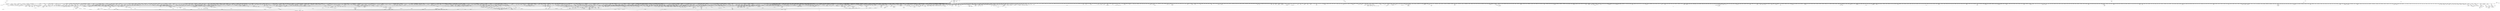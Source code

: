digraph kerncollapsed {
    "__raw_spin_unlock_irqrestore_9" [color="black"];
    "down_read_trylock" [color="black"];
    "access_ok_14" [color="black"];
    "hrtimer_try_to_cancel" [color="black"];
    "netlink_lock_table" [color="black"];
    "kmsg_dump" [color="black"];
    "__raw_spin_lock_irq" [color="black"];
    "Indirect call69" [color="black"];
    "__raw_spin_unlock_irqrestore_21" [color="black"];
    "rcu_segcblist_entrain" [color="black"];
    "prepend_path" [color="black"];
    "Indirect call58" [color="black"];
    "find_task_by_vpid" [color="black"];
    "page_ref_inc" [color="black"];
    "__remove_inode_hash" [color="black"];
    "pagefault_enable" [color="black"];
    "mas_leaf_max_gap" [color="black"];
    "dec_mm_counter" [color="black"];
    "tlb_flush_1" [color="black"];
    "is_bad_inode" [color="black"];
    "mnt_dec_writers" [color="black"];
    "Indirect call176" [color="black"];
    "spin_lock_irqsave_ssp_contention" [color="black"];
    "__cmpxchg_case_acq_32_1" [color="black"];
    "anon_vma_interval_tree_post_update_vma" [color="black"];
    "Indirect call67" [color="black"];
    "do_raw_spin_lock_25" [color="black"];
    "cpu_timer_task_rcu" [color="black"];
    "tty_name" [color="black"];
    "local_cpu_stop" [color="black"];
    "node_dirty_ok" [color="black"];
    "do_raw_spin_lock_67" [color="black"];
    "list_del_init_6" [color="black"];
    "tlb_remove_table_smp_sync" [color="black"];
    "Indirect call74" [color="black"];
    "__kern_my_cpu_offset_37" [color="black"];
    "posix_cpu_timers_exit" [color="black"];
    "rpm_check_suspend_allowed" [color="black"];
    "do_raw_spin_lock_99" [color="black"];
    "fprop_fraction_percpu" [color="black"];
    "expand" [color="black"];
    "Indirect call89" [color="black"];
    "cpu_do_switch_mm" [color="black"];
    "security_file_set_fowner" [color="black"];
    "__io_put_kbuf" [color="black"];
    "srcu_get_delay.isra.0" [color="black"];
    "try_to_take_rt_mutex" [color="black"];
    "__kern_my_cpu_offset_55" [color="black"];
    "cpumask_and" [color="black"];
    "Indirect call95" [color="black"];
    "__skb_checksum" [color="black"];
    "__raw_spin_unlock_irqrestore_15" [color="black"];
    "signalfd_cleanup" [color="black"];
    "__cmpxchg_case_acq_32.constprop.0_17" [color="black"];
    "__cmpxchg_case_acq_32.constprop.0_19" [color="black"];
    "security_release_secctx" [color="black"];
    "strscpy_pad" [color="black"];
    "__finalize_skb_around" [color="black"];
    "task_join_group_stop" [color="black"];
    "__raw_spin_unlock_irq_45" [color="black"];
    "__raw_spin_unlock_irqrestore_38" [color="black"];
    "Indirect call215" [color="black"];
    "Indirect call4" [color="black"];
    "Indirect call155" [color="black"];
    "arch_local_irq_save_1" [color="black"];
    "list_splice_tail_init" [color="black"];
    "activate_task" [color="black"];
    "sve_state_size" [color="black"];
    "sock_flag.constprop.0" [color="black"];
    "zone_watermark_ok" [color="black"];
    "Indirect call82" [color="black"];
    "__cmpxchg_case_acq_32.constprop.0_15" [color="black"];
    "prep_compound_page" [color="black"];
    "skb_zcopy_clear" [color="black"];
    "number" [color="black"];
    "count_vm_event" [color="black"];
    "tls_preserve_current_state" [color="black"];
    "find_mergeable_anon_vma" [color="black"];
    "__mod_node_page_state" [color="black"];
    "__wb_calc_thresh" [color="black"];
    "Indirect call127" [color="black"];
    "rcu_cblist_init" [color="black"];
    "do_raw_spin_lock_47" [color="black"];
    "Indirect call104" [color="black"];
    "unreserve_highatomic_pageblock" [color="black"];
    "mas_walk" [color="black"];
    "Indirect call139" [color="black"];
    "test_ti_thread_flag_10" [color="black"];
    "futex_q_unlock" [color="black"];
    "sched_cgroup_fork" [color="black"];
    "__mnt_drop_write_file" [color="black"];
    "find_next_bit_17" [color="black"];
    "rcu_dynticks_snap" [color="black"];
    "put_filesystem" [color="black"];
    "__enqueue_entity" [color="black"];
    "fsnotify" [color="black"];
    "move_queued_task.constprop.0" [color="black"];
    "printk_parse_prefix" [color="black"];
    "__raw_spin_lock_irqsave_51" [color="black"];
    "igrab" [color="black"];
    "find_vma" [color="black"];
    "arch_local_irq_restore" [color="black"];
    "mas_wr_store_setup" [color="black"];
    "__update_load_avg_cfs_rq" [color="black"];
    "mte_sync_tags" [color="black"];
    "__raw_spin_unlock_irq_25" [color="black"];
    "proto_memory_pcpu_drain" [color="black"];
    "__kern_my_cpu_offset_18" [color="black"];
    "mas_next_slot" [color="black"];
    "__pi_strcmp" [color="black"];
    "rt_mutex_proxy_unlock" [color="black"];
    "find_next_bit_11" [color="black"];
    "dequeue_load_avg" [color="black"];
    "tlb_flush" [color="black"];
    "net_eq_idr" [color="black"];
    "hrtimer_cancel" [color="black"];
    "timer_wait_running" [color="black"];
    "Indirect call173" [color="black"];
    "__cmpxchg_case_acq_32.constprop.0_5" [color="black"];
    "find_suitable_fallback" [color="black"];
    "__kern_my_cpu_offset_133" [color="black"];
    "inode_io_list_del" [color="black"];
    "__wake_up_locked_key_bookmark" [color="black"];
    "sched_asym_prefer" [color="black"];
    "folio_size" [color="black"];
    "ma_pivots" [color="black"];
    "__raw_spin_lock_irq_23" [color="black"];
    "Indirect call77" [color="black"];
    "pte_to_swp_entry" [color="black"];
    "fatal_signal_pending_1" [color="black"];
    "_get_random_bytes" [color="black"];
    "wb_has_dirty_io" [color="black"];
    "__cmpxchg_case_8" [color="black"];
    "Indirect call210" [color="black"];
    "mapping_unmap_writable" [color="black"];
    "put_prev_task" [color="black"];
    "task_ppid_nr" [color="black"];
    "do_csum" [color="black"];
    "req_set_fail" [color="black"];
    "ptep_clear_flush" [color="black"];
    "anon_vma_interval_tree_insert" [color="black"];
    "page_ref_dec_and_test_1" [color="black"];
    "virt_to_slab" [color="black"];
    "folio_evictable" [color="black"];
    "xas_set_offset" [color="black"];
    "lowest_in_progress" [color="black"];
    "do_raw_spin_lock_116" [color="black"];
    "arm_smccc_1_1_get_conduit" [color="black"];
    "prb_commit" [color="black"];
    "dequeue_task" [color="black"];
    "sk_leave_memory_pressure" [color="black"];
    "pte_to_swp_entry_2" [color="black"];
    "folio_anon_vma" [color="black"];
    "d_set_d_op" [color="black"];
    "__arm64_sys_timerfd_gettime" [color="black"];
    "hrtimer_reprogram.constprop.0" [color="black"];
    "sync_exp_work_done" [color="black"];
    "find_submount" [color="black"];
    "lock_timer_base" [color="black"];
    "Indirect call137" [color="black"];
    "do_raw_spin_lock_24" [color="black"];
    "test_ti_thread_flag_19" [color="black"];
    "desc_read" [color="black"];
    "mas_pause" [color="black"];
    "_atomic_dec_and_lock_irqsave" [color="black"];
    "free_unref_page_commit" [color="black"];
    "__msecs_to_jiffies" [color="black"];
    "tty_termios_input_baud_rate" [color="black"];
    "update_load_avg" [color="black"];
    "task_get_vl" [color="black"];
    "_find_first_and_bit" [color="black"];
    "prepare_to_wait" [color="black"];
    "arch_irq_work_raise" [color="black"];
    "do_raw_spin_lock_118" [color="black"];
    "_prb_read_valid" [color="black"];
    "mte_parent_slot" [color="black"];
    "__radix_tree_lookup" [color="black"];
    "Indirect call189" [color="black"];
    "pde_subdir_find" [color="black"];
    "netlink_unlock_table" [color="black"];
    "get_cpu_fpsimd_context" [color="black"];
    "eth_type_vlan" [color="black"];
    "radix_tree_tag_get" [color="black"];
    "is_rlimit_overlimit" [color="black"];
    "cd_forget" [color="black"];
    "strncmp" [color="black"];
    "xas_load" [color="black"];
    "mte_zero_clear_page_tags" [color="black"];
    "dev_driver_string" [color="black"];
    "mas_safe_pivot" [color="black"];
    "__raw_spin_lock_4" [color="black"];
    "search_cmp_ftr_reg" [color="black"];
    "__percpu_add_case_64_7" [color="black"];
    "__anon_vma_interval_tree_subtree_search" [color="black"];
    "folio_nr_pages_3" [color="black"];
    "group_balance_cpu" [color="black"];
    "__efistub_caches_clean_inval_pou" [color="black"];
    "set_swapper_pgd" [color="black"];
    "will_become_orphaned_pgrp" [color="black"];
    "do_raw_spin_lock_23" [color="black"];
    "d_path" [color="black"];
    "read_sanitised_ftr_reg" [color="black"];
    "__lookup_mnt" [color="black"];
    "prepend" [color="black"];
    "files_lookup_fd_raw" [color="black"];
    "vma_last_pgoff" [color="black"];
    "__update_min_deadline" [color="black"];
    "xas_error.isra.0_1" [color="black"];
    "io_cancel_cb" [color="black"];
    "timer_delete_sync" [color="black"];
    "percpu_counter_dec" [color="black"];
    "find_next_bit.constprop.0_14" [color="black"];
    "kernfs_release_file.part.0.isra.0" [color="black"];
    "__kern_my_cpu_offset_25" [color="black"];
    "__kern_my_cpu_offset_38" [color="black"];
    "__raw_spin_lock_15" [color="black"];
    "page_ref_inc_3" [color="black"];
    "prb_final_commit" [color="black"];
    "get_pwq" [color="black"];
    "next_mnt" [color="black"];
    "queued_write_lock.constprop.0_1" [color="black"];
    "noop_dirty_folio" [color="black"];
    "__skb_set_length_1" [color="black"];
    "auditsc_get_stamp" [color="black"];
    "Indirect call204" [color="black"];
    "__percpu_add_case_64_4" [color="black"];
    "do_raw_spin_lock_29" [color="black"];
    "__dev_put.part.0" [color="black"];
    "Indirect call208" [color="black"];
    "mte_update_sctlr_user" [color="black"];
    "flush_tlb_kernel_range" [color="black"];
    "hlist_del_init_2" [color="black"];
    "dev_to_swnode" [color="black"];
    "arch_get_random_longs" [color="black"];
    "Indirect call17" [color="black"];
    "hrtimer_force_reprogram.constprop.0" [color="black"];
    "__clear_close_on_exec.isra.0" [color="black"];
    "__update_gt_cputime" [color="black"];
    "Indirect call25" [color="black"];
    "skb_zcopy_downgrade_managed" [color="black"];
    "Indirect call126" [color="black"];
    "shrink_lock_dentry" [color="black"];
    "access_ok_2" [color="black"];
    "find_next_and_bit" [color="black"];
    "fsnotify_first_mark" [color="black"];
    "Indirect call148" [color="black"];
    "__raw_spin_lock_irqsave.constprop.0_3" [color="black"];
    "this_cpu_has_cap" [color="black"];
    "Indirect call22" [color="black"];
    "task_call_func" [color="black"];
    "Indirect call144" [color="black"];
    "rseq_migrate" [color="black"];
    "__raw_spin_lock_27" [color="black"];
    "__rb_change_child.constprop.0" [color="black"];
    "vma_fs_can_writeback" [color="black"];
    "Indirect call31" [color="black"];
    "__cmpxchg_case_acq_32.constprop.0_14" [color="black"];
    "io_cancel_ctx_cb" [color="black"];
    "tty_port_kopened" [color="black"];
    "down_trylock" [color="black"];
    "folio_trylock" [color="black"];
    "drain_local_pages" [color="black"];
    "find_lock_task_mm" [color="black"];
    "__dl_sub" [color="black"];
    "kill_super_notify" [color="black"];
    "__raw_write_unlock_irq_4" [color="black"];
    "rcu_seq_set_state" [color="black"];
    "tty_update_time" [color="black"];
    "pmd_clear_huge" [color="black"];
    "io_wq_get_acct" [color="black"];
    "task_work_cancel_match" [color="black"];
    "mab_mas_cp" [color="black"];
    "Indirect call193" [color="black"];
    "__percpu_add_case_64.constprop.0_1" [color="black"];
    "raw_spin_rq_lock_nested" [color="black"];
    "tsk_fork_get_node" [color="black"];
    "do_raw_spin_lock_2" [color="black"];
    "__xchg_case_64.constprop.0" [color="black"];
    "__task_will_free_mem" [color="black"];
    "blake2s_final" [color="black"];
    "find_next_bit.constprop.0_6" [color="black"];
    "mas_prev_slot" [color="black"];
    "do_raw_spin_lock_55" [color="black"];
    "io_get_cqe_overflow" [color="black"];
    "kthread_probe_data" [color="black"];
    "cpupri_set" [color="black"];
    "wb_update_bandwidth" [color="black"];
    "get_file" [color="black"];
    "__zone_watermark_ok" [color="black"];
    "pagefault_enable_2" [color="black"];
    "do_raw_spin_lock_42" [color="black"];
    "security_task_getsecid_obj" [color="black"];
    "Indirect call27" [color="black"];
    "move_freelist_tail" [color="black"];
    "set_work_data" [color="black"];
    "__raw_spin_lock_irqsave_23" [color="black"];
    "__raw_spin_unlock_irq_43" [color="black"];
    "__count_vm_events_3" [color="black"];
    "__dl_add" [color="black"];
    "__raw_spin_trylock" [color="black"];
    "Indirect call41" [color="black"];
    "find_last_bit" [color="black"];
    "rcu_segcblist_accelerate" [color="black"];
    "pcpu_next_fit_region.constprop.0" [color="black"];
    "check_class_changed" [color="black"];
    "__d_drop" [color="black"];
    "mtree_range_walk" [color="black"];
    "folio_mapping" [color="black"];
    "arch_timer_evtstrm_available" [color="black"];
    "__raw_spin_unlock_irqrestore_18" [color="black"];
    "page_ref_add_1" [color="black"];
    "sme_save_state" [color="black"];
    "capacity_of" [color="black"];
    "Indirect call200" [color="black"];
    "raw_spin_rq_trylock" [color="black"];
    "tk_clock_read" [color="black"];
    "need_active_balance" [color="black"];
    "compaction_suitable" [color="black"];
    "__mod_lruvec_state" [color="black"];
    "__kern_my_cpu_offset_11" [color="black"];
    "__raw_read_unlock.constprop.0_2" [color="black"];
    "idr_for_each" [color="black"];
    "pm_runtime_autosuspend_expiration" [color="black"];
    "__flush_tlb_page_nosync" [color="black"];
    "__folio_cancel_dirty" [color="black"];
    "Indirect call107" [color="black"];
    "find_unlink_vmap_area" [color="black"];
    "fdput.isra.0_4" [color="black"];
    "wakeup_kswapd" [color="black"];
    "__udelay" [color="black"];
    "find_next_bit.constprop.0_21" [color="black"];
    "arch_local_irq_save_8" [color="black"];
    "Indirect call186" [color="black"];
    "io_fill_cqe_aux" [color="black"];
    "ma_data_end" [color="black"];
    "Indirect call102" [color="black"];
    "idr_find" [color="black"];
    "do_raw_spin_lock_44" [color="black"];
    "do_raw_spin_lock_13" [color="black"];
    "rt_mutex_slowtrylock" [color="black"];
    "do_raw_spin_lock_97" [color="black"];
    "irq_work_single" [color="black"];
    "prepend_name" [color="black"];
    "console_srcu_read_unlock" [color="black"];
    "__update_load_avg_se" [color="black"];
    "__kern_my_cpu_offset_2" [color="black"];
    "__remove_shared_vm_struct.constprop.0" [color="black"];
    "peernet2id" [color="black"];
    "__raw_read_lock_irqsave.constprop.0_1" [color="black"];
    "mas_prev" [color="black"];
    "rb_erase" [color="black"];
    "console_srcu_read_lock" [color="black"];
    "exit_task_stack_account" [color="black"];
    "__raw_spin_lock_irqsave_44" [color="black"];
    "cpu_clock_sample" [color="black"];
    "fsnotify_compare_groups" [color="black"];
    "allow_direct_reclaim" [color="black"];
    "__cmpxchg_case_acq_32.constprop.0_18" [color="black"];
    "__raw_spin_lock_24" [color="black"];
    "ktime_get_with_offset" [color="black"];
    "__raw_spin_lock_irqsave_11" [color="black"];
    "io_file_get_flags" [color="black"];
    "__cmpxchg_case_mb_64_1" [color="black"];
    "__kern_my_cpu_offset_50" [color="black"];
    "mm_trace_rss_stat" [color="black"];
    "queued_read_lock.constprop.0" [color="black"];
    "sk_mem_reclaim" [color="black"];
    "find_next_zero_bit" [color="black"];
    "Indirect call172" [color="black"];
    "folio_mapped_3" [color="black"];
    "io_put_kbuf" [color="black"];
    "__set_task_special" [color="black"];
    "__raw_spin_lock_irqsave_3" [color="black"];
    "__percpu_add_return_case_32_1" [color="black"];
    "__raw_spin_lock_irq_18" [color="black"];
    "update_cfs_rq_load_avg.isra.0" [color="black"];
    "pcpu_block_update" [color="black"];
    "first_online_pgdat" [color="black"];
    "get_cred" [color="black"];
    "radix_tree_next_chunk" [color="black"];
    "folio_isolate_lru" [color="black"];
    "mast_spanning_rebalance.isra.0" [color="black"];
    "do_raw_spin_lock_34" [color="black"];
    "__raw_spin_unlock_irq" [color="black"];
    "current_is_kswapd" [color="black"];
    "jiffies_to_usecs" [color="black"];
    "do_raw_spin_lock_48" [color="black"];
    "rwsem_read_trylock" [color="black"];
    "security_sk_free" [color="black"];
    "Indirect call106" [color="black"];
    "is_valid_gup_args" [color="black"];
    "node_tag_clear" [color="black"];
    "__kern_my_cpu_offset_17" [color="black"];
    "__irq_domain_activate_irq" [color="black"];
    "fpsimd_save" [color="black"];
    "cpumask_first" [color="black"];
    "__raw_spin_lock_irq_17" [color="black"];
    "pcpu_page_idx" [color="black"];
    "posix_cpu_timers_exit_group" [color="black"];
    "__set_fixmap" [color="black"];
    "__percpu_down_write_trylock" [color="black"];
    "rb_erase_cached.isra.0" [color="black"];
    "list_del_init_2" [color="black"];
    "sync_icache_aliases" [color="black"];
    "clear_inode" [color="black"];
    "test_and_set_bit_lock.constprop.0" [color="black"];
    "set_pfnblock_flags_mask" [color="black"];
    "find_first_bit_1" [color="black"];
    "set_ti_thread_flag" [color="black"];
    "Indirect call160" [color="black"];
    "inode_to_bdi" [color="black"];
    "__raw_spin_unlock_irqrestore_29" [color="black"];
    "fsnotify_free_mark" [color="black"];
    "post_ttbr_update_workaround" [color="black"];
    "__raw_spin_lock_26" [color="black"];
    "Indirect call64" [color="black"];
    "folio_nr_pages_1" [color="black"];
    "__preempt_count_sub" [color="black"];
    "Indirect call24" [color="black"];
    "mas_prev_setup.constprop.0" [color="black"];
    "__raw_spin_unlock_irq_23" [color="black"];
    "audit_mark_compare" [color="black"];
    "__percpu_add_case_64_1" [color="black"];
    "__raw_spin_unlock_irq.constprop.0_2" [color="black"];
    "xas_clear_mark" [color="black"];
    "cpumask_next_and" [color="black"];
    "do_raw_spin_lock_14" [color="black"];
    "do_raw_spin_lock_28" [color="black"];
    "ttwu_queue_wakelist" [color="black"];
    "llist_reverse_order" [color="black"];
    "Indirect call92" [color="black"];
    "pagefault_disable" [color="black"];
    "__raw_spin_lock_52" [color="black"];
    "page_ref_add" [color="black"];
    "hrtimer_active" [color="black"];
    "zone_watermark_fast.constprop.0" [color="black"];
    "find_next_bit_15" [color="black"];
    "skip_atoi" [color="black"];
    "mas_wr_node_walk" [color="black"];
    "Indirect call132" [color="black"];
    "__raw_spin_lock_irq_7" [color="black"];
    "__raw_spin_lock_irq_34" [color="black"];
    "task_pid_vnr" [color="black"];
    "test_ti_thread_flag_21" [color="black"];
    "test_and_set_ti_thread_flag_1" [color="black"];
    "__accumulate_pelt_segments" [color="black"];
    "Indirect call136" [color="black"];
    "other_cpu_in_panic" [color="black"];
    "load_unaligned_zeropad_1" [color="black"];
    "rcu_segcblist_move_seglen" [color="black"];
    "folio_trylock_2" [color="black"];
    "Indirect call45" [color="black"];
    "timer_delete_hook" [color="black"];
    "sock_rfree" [color="black"];
    "lru_lazyfree_fn" [color="black"];
    "split_map_pages" [color="black"];
    "__raw_spin_unlock_irq_29" [color="black"];
    "percpu_ref_put_many.constprop.0" [color="black"];
    "xas_reload" [color="black"];
    "__mnt_want_write_file" [color="black"];
    "__cmpxchg_case_acq_32.constprop.0_6" [color="black"];
    "Indirect call117" [color="black"];
    "local_bh_enable" [color="black"];
    "prepare_alloc_pages.constprop.0" [color="black"];
    "do_raw_spin_lock.constprop.0_7" [color="black"];
    "pcpu_chunk_slot" [color="black"];
    "__integrity_iint_find" [color="black"];
    "rcu_poll_gp_seq_end" [color="black"];
    "fetch_robust_entry" [color="black"];
    "do_raw_spin_lock_1" [color="black"];
    "fill_contig_page_info" [color="black"];
    "__raw_spin_lock_49" [color="black"];
    "Indirect call44" [color="black"];
    "arch_send_call_function_ipi_mask" [color="black"];
    "process_shares_mm" [color="black"];
    "__wb_writeout_add" [color="black"];
    "kernfs_name_hash" [color="black"];
    "__get_cpu_fpsimd_context" [color="black"];
    "rcu_segcblist_enqueue" [color="black"];
    "mte_clear_page_tags" [color="black"];
    "gup_signal_pending" [color="black"];
    "mas_push_data" [color="black"];
    "device_links_read_unlock" [color="black"];
    "pfn_valid_2" [color="black"];
    "Indirect call52" [color="black"];
    "mmgrab_2" [color="black"];
    "free_vmap_area_rb_augment_cb_propagate" [color="black"];
    "__cmpxchg_case_acq_32_2" [color="black"];
    "xas_next_offset" [color="black"];
    "Indirect call170" [color="black"];
    "find_next_bit.constprop.0_1" [color="black"];
    "page_ref_dec_and_test_2" [color="black"];
    "is_software_node" [color="black"];
    "zone_page_state_snapshot" [color="black"];
    "do_raw_spin_lock_41" [color="black"];
    "pgdat_balanced" [color="black"];
    "Indirect call98" [color="black"];
    "list_del_1" [color="black"];
    "wb_stat_error" [color="black"];
    "rt_mutex_top_waiter" [color="black"];
    "rcu_gpnum_ovf" [color="black"];
    "kmalloc_size_roundup" [color="black"];
    "post_init_entity_util_avg" [color="black"];
    "Indirect call121" [color="black"];
    "skb_queue_tail" [color="black"];
    "pagefault_enable_1" [color="black"];
    "cpumask_intersects.constprop.0_1" [color="black"];
    "io_wq_work_match_all" [color="black"];
    "io_wq_worker_running" [color="black"];
    "__raw_spin_lock_irqsave_22" [color="black"];
    "ktime_get" [color="black"];
    "find_next_bit_13" [color="black"];
    "__kern_my_cpu_offset_51" [color="black"];
    "rcu_poll_gp_seq_start" [color="black"];
    "compound_order" [color="black"];
    "__raw_spin_lock_irqsave_50" [color="black"];
    "fpsimd_thread_switch" [color="black"];
    "__disable_irq" [color="black"];
    "access_ok_39" [color="black"];
    "chacha_block_generic" [color="black"];
    "lockref_put_return" [color="black"];
    "__raw_read_unlock.constprop.0" [color="black"];
    "Indirect call79" [color="black"];
    "__raw_spin_unlock_irqrestore.constprop.0_1" [color="black"];
    "tag_get" [color="black"];
    "test_ti_thread_flag_4" [color="black"];
    "plist_add" [color="black"];
    "__raw_spin_unlock_irq_11" [color="black"];
    "ktime_get_coarse_real_ts64" [color="black"];
    "__dl_clear_params" [color="black"];
    "ktime_add_safe" [color="black"];
    "do_raw_spin_lock_93" [color="black"];
    "do_raw_spin_lock_57" [color="black"];
    "_task_util_est" [color="black"];
    "is_subdir" [color="black"];
    "osq_lock" [color="black"];
    "internal_add_timer" [color="black"];
    "sane_fdtable_size" [color="black"];
    "Indirect call201" [color="black"];
    "fatal_signal_pending" [color="black"];
    "inactive_is_low.constprop.0" [color="black"];
    "find_worker_executing_work" [color="black"];
    "do_raw_spin_lock_7" [color="black"];
    "__raw_spin_lock_46" [color="black"];
    "zone_watermark_ok_safe" [color="black"];
    "desc_make_reusable" [color="black"];
    "task_rq_unlock" [color="black"];
    "wq_worker_running" [color="black"];
    "__bitmap_subset" [color="black"];
    "rcu_cblist_dequeue" [color="black"];
    "Indirect call184" [color="black"];
    "timerfd_get_remaining" [color="black"];
    "freezing_slow_path" [color="black"];
    "folio_add_new_anon_rmap" [color="black"];
    "pmd_install" [color="black"];
    "__kern_my_cpu_offset_49" [color="black"];
    "should_failslab" [color="black"];
    "skb_pfmemalloc" [color="black"];
    "posix_cpu_timer_rearm" [color="black"];
    "find_first_bit_3" [color="black"];
    "set_next_task" [color="black"];
    "__raw_spin_lock_irq_31" [color="black"];
    "rb_insert_color" [color="black"];
    "__raw_spin_lock_irq_11" [color="black"];
    "vma_interval_tree_insert_after" [color="black"];
    "get_file_1" [color="black"];
    "io_poll_add_hash" [color="black"];
    "tlb_gather_mmu_fullmm" [color="black"];
    "memchr" [color="black"];
    "tlb_flush_mmu_tlbonly" [color="black"];
    "xas_next_entry.constprop.0" [color="black"];
    "Indirect call47" [color="black"];
    "sb_clear_inode_writeback" [color="black"];
    "put_cpu_fpsimd_context" [color="black"];
    "get_cred_1" [color="black"];
    "kmalloc_slab" [color="black"];
    "find_first_bit_6" [color="black"];
    "no_page_table" [color="black"];
    "fpsimd_save_state" [color="black"];
    "do_raw_spin_lock_9" [color="black"];
    "Indirect call56" [color="black"];
    "xas_next_entry" [color="black"];
    "__percpu_add_case_64_2" [color="black"];
    "__raw_spin_unlock_irq_20" [color="black"];
    "sched_ttwu_pending" [color="black"];
    "resched_curr" [color="black"];
    "__raw_spin_unlock_irqrestore_17" [color="black"];
    "strnlen" [color="black"];
    "timerqueue_del" [color="black"];
    "tty_termios_baud_rate" [color="black"];
    "this_cpu_has_cap.part.0" [color="black"];
    "security_current_getsecid_subj" [color="black"];
    "tick_get_broadcast_device" [color="black"];
    "global_dirtyable_memory" [color="black"];
    "futex_q_lock" [color="black"];
    "Indirect call120" [color="black"];
    "__page_set_anon_rmap" [color="black"];
    "__kern_my_cpu_offset_24" [color="black"];
    "sched_clock_noinstr" [color="black"];
    "strcspn" [color="black"];
    "gup_folio_next" [color="black"];
    "get_work_pool" [color="black"];
    "__page_cache_release" [color="black"];
    "Indirect call28" [color="black"];
    "queued_read_unlock.constprop.0_2" [color="black"];
    "Indirect call105" [color="black"];
    "ma_dead_node" [color="black"];
    "dev_pm_disable_wake_irq_check" [color="black"];
    "update_group_capacity" [color="black"];
    "skb_tailroom" [color="black"];
    "__sk_mem_reclaim" [color="black"];
    "__printk_cpu_sync_try_get" [color="black"];
    "xas_error.isra.0" [color="black"];
    "arch_tlbbatch_should_defer.constprop.0" [color="black"];
    "is_vmalloc_addr" [color="black"];
    "Indirect call190" [color="black"];
    "_copy_to_user_5" [color="black"];
    "mutex_can_spin_on_owner" [color="black"];
    "__finish_swait" [color="black"];
    "audit_string_contains_control" [color="black"];
    "__raw_read_unlock.constprop.0_6" [color="black"];
    "__raw_spin_unlock_irq_3" [color="black"];
    "lock_mnt_tree" [color="black"];
    "pcpu_post_unmap_tlb_flush" [color="black"];
    "Indirect call191" [color="black"];
    "skb_copy_bits" [color="black"];
    "is_zero_page" [color="black"];
    "cpumask_and.isra.0_1" [color="black"];
    "kthread_insert_work_sanity_check" [color="black"];
    "set_secondary_fwnode" [color="black"];
    "__put_cpu_fpsimd_context" [color="black"];
    "radix_tree_iter_tag_clear" [color="black"];
    "Indirect call199" [color="black"];
    "__raw_spin_lock_irq_28" [color="black"];
    "post_alloc_hook" [color="black"];
    "free_vmap_area_rb_augment_cb_rotate" [color="black"];
    "folio_unlock" [color="black"];
    "_copy_from_iter" [color="black"];
    "device_match_devt" [color="black"];
    "__fget_light" [color="black"];
    "arch_local_irq_save_3" [color="black"];
    "rcu_poll_gp_seq_start_unlocked" [color="black"];
    "mnt_get_count" [color="black"];
    "mas_mab_cp" [color="black"];
    "__cmpxchg_case_rel_64" [color="black"];
    "update_blocked_averages" [color="black"];
    "strcpy" [color="black"];
    "Indirect call116" [color="black"];
    "copy_to_user_page" [color="black"];
    "__raw_spin_lock_irq_5" [color="black"];
    "Indirect call164" [color="black"];
    "mas_set_parent.constprop.0" [color="black"];
    "free_pcppages_bulk" [color="black"];
    "Indirect call42" [color="black"];
    "rb_next" [color="black"];
    "select_collect" [color="black"];
    "folio_trylock_1" [color="black"];
    "mas_prev_sibling" [color="black"];
    "__page_dup_rmap.constprop.0" [color="black"];
    "vma_interval_tree_augment_propagate" [color="black"];
    "try_grab_page" [color="black"];
    "io_poll_remove_entries" [color="black"];
    "do_raw_spin_lock_8" [color="black"];
    "anon_vma_interval_tree_remove" [color="black"];
    "Indirect call188" [color="black"];
    "kobj_ns_ops" [color="black"];
    "Indirect call162" [color="black"];
    "__kern_my_cpu_offset_42" [color="black"];
    "__raw_spin_unlock_irqrestore_24" [color="black"];
    "__raw_spin_lock_32" [color="black"];
    "irq_work_claim" [color="black"];
    "__io_disarm_linked_timeout" [color="black"];
    "xa_find_after" [color="black"];
    "rb_insert_color_cached" [color="black"];
    "__raw_spin_lock_20" [color="black"];
    "xas_init_marks" [color="black"];
    "page_move_anon_rmap" [color="black"];
    "smp_call_function_many_cond" [color="black"];
    "kernfs_get" [color="black"];
    "pud_clear_huge" [color="black"];
    "__ptrace_link" [color="black"];
    "csum_partial" [color="black"];
    "mas_set_height" [color="black"];
    "sve_save_state" [color="black"];
    "arch_smp_send_reschedule" [color="black"];
    "__raw_spin_unlock_irq_35" [color="black"];
    "Indirect call26" [color="black"];
    "entity_eligible" [color="black"];
    "Indirect call83" [color="black"];
    "check_vma_flags" [color="black"];
    "__raw_spin_lock_irq.constprop.0_1" [color="black"];
    "__rb_insert_augmented" [color="black"];
    "_compound_head_3" [color="black"];
    "__kern_my_cpu_offset_27" [color="black"];
    "lru_move_tail_fn" [color="black"];
    "__cmpxchg_case_acq_32.constprop.0_2" [color="black"];
    "io_schedule_prepare" [color="black"];
    "do_raw_spin_lock.constprop.0_13" [color="black"];
    "Indirect call205" [color="black"];
    "Indirect call163" [color="black"];
    "__raw_spin_lock_irq_43" [color="black"];
    "__ksize" [color="black"];
    "queued_spin_lock_slowpath" [color="black"];
    "__wait_for_common" [color="black"];
    "clear_ti_thread_flag_1" [color="black"];
    "dcache_clean_pou" [color="black"];
    "__raw_spin_unlock_irqrestore_5" [color="black"];
    "d_shrink_add" [color="black"];
    "prepare_to_swait_event" [color="black"];
    "tk_xtime.constprop.0" [color="black"];
    "io_run_cancel" [color="black"];
    "dl_task_is_earliest_deadline" [color="black"];
    "skb_header_pointer_2" [color="black"];
    "Indirect call187" [color="black"];
    "cpumask_empty_3" [color="black"];
    "xas_update.isra.0" [color="black"];
    "__raw_write_lock_irq_1" [color="black"];
    "arch_local_irq_restore_3" [color="black"];
    "finish_swait" [color="black"];
    "__pick_first_entity" [color="black"];
    "timer_delete" [color="black"];
    "d_hash" [color="black"];
    "invalid_mkclean_vma" [color="black"];
    "Indirect call183" [color="black"];
    "Indirect call112" [color="black"];
    "Indirect call131" [color="black"];
    "tick_get_device" [color="black"];
    "do_raw_spin_lock_3" [color="black"];
    "__raw_spin_lock_irqsave.constprop.0_2" [color="black"];
    "find_next_bit_18" [color="black"];
    "____do_softirq" [color="black"];
    "mas_set_alloc_req" [color="black"];
    "pm_ops_is_empty" [color="black"];
    "page_vma_mapped_walk_done_1" [color="black"];
    "sub_running_bw.isra.0" [color="black"];
    "__mnt_want_write" [color="black"];
    "Indirect call70" [color="black"];
    "Indirect call149" [color="black"];
    "__percpu_add_case_32" [color="black"];
    "bsearch" [color="black"];
    "kernfs_root" [color="black"];
    "do_raw_spin_lock_16" [color="black"];
    "enqueue_task" [color="black"];
    "__printk_cpu_sync_put" [color="black"];
    "io_cqe_cache_refill" [color="black"];
    "__cmpxchg_case_mb_64_6" [color="black"];
    "extract_entropy.constprop.0" [color="black"];
    "read_seqbegin_or_lock" [color="black"];
    "__percpu_add_case_64_6" [color="black"];
    "pm_runtime_put_noidle_2" [color="black"];
    "_mix_pool_bytes" [color="black"];
    "sock_flag_1" [color="black"];
    "get_file.isra.0" [color="black"];
    "Indirect call218" [color="black"];
    "__kern_my_cpu_offset_35" [color="black"];
    "reusable_anon_vma" [color="black"];
    "Indirect call61" [color="black"];
    "check_stable_address_space" [color="black"];
    "skb_headers_offset_update" [color="black"];
    "xas_not_node" [color="black"];
    "mte_update_gcr_excl.isra.0" [color="black"];
    "__raw_spin_lock_irqsave.constprop.0_1" [color="black"];
    "prepare_to_wait_exclusive" [color="black"];
    "do_kernel_restart" [color="black"];
    "memzero_explicit" [color="black"];
    "rcu_seq_end" [color="black"];
    "compaction_defer_reset" [color="black"];
    "Indirect call30" [color="black"];
    "_raw_spin_rq_lock_irqsave" [color="black"];
    "cpudl_find" [color="black"];
    "update_cached_migrate" [color="black"];
    "tcp_get_info_chrono_stats" [color="black"];
    "finish_wait" [color="black"];
    "can_migrate_task" [color="black"];
    "rcu_segcblist_advance" [color="black"];
    "Indirect call115" [color="black"];
    "__srcu_read_unlock" [color="black"];
    "Indirect call122" [color="black"];
    "lru_deactivate_file_fn" [color="black"];
    "timer_reduce" [color="black"];
    "count_vm_events_2" [color="black"];
    "__percpu_add_case_32_20" [color="black"];
    "dget" [color="black"];
    "fpsimd_preserve_current_state" [color="black"];
    "__raw_spin_trylock_1" [color="black"];
    "pfn_swap_entry_to_page" [color="black"];
    "__raw_spin_unlock_irq_31" [color="black"];
    "rcu_gp_is_normal" [color="black"];
    "__xchg_case_acq_64.isra.0" [color="black"];
    "do_raw_spin_lock_65" [color="black"];
    "__ipi_send_mask" [color="black"];
    "online_section_nr" [color="black"];
    "list_del_init_3" [color="black"];
    "__put_unused_fd" [color="black"];
    "__mnt_drop_write" [color="black"];
    "skb_checksum" [color="black"];
    "sock_rmem_free" [color="black"];
    "__bitmap_intersects" [color="black"];
    "clear_ti_thread_flag" [color="black"];
    "crng_make_state" [color="black"];
    "qdisc_qstats_cpu_qlen_inc" [color="black"];
    "Indirect call111" [color="black"];
    "get_state_synchronize_rcu" [color="black"];
    "__cmpxchg_case_acq_32" [color="black"];
    "__kern_my_cpu_offset_71" [color="black"];
    "mab_calc_split" [color="black"];
    "prep_new_page" [color="black"];
    "llist_add_batch" [color="black"];
    "__kern_my_cpu_offset_15" [color="black"];
    "__raw_spin_lock_62" [color="black"];
    "enqueue_timer" [color="black"];
    "__raw_spin_lock_bh.constprop.0_5" [color="black"];
    "oom_badness" [color="black"];
    "clear_siginfo" [color="black"];
    "__xa_clear_mark" [color="black"];
    "__raw_spin_unlock_irqrestore_6" [color="black"];
    "Indirect call96" [color="black"];
    "no_blink" [color="black"];
    "Indirect call39" [color="black"];
    "__dev_pm_qos_resume_latency" [color="black"];
    "pcpu_chunk_refresh_hint" [color="black"];
    "Indirect call43" [color="black"];
    "unlock_mount_hash" [color="black"];
    "__mutex_trylock_common" [color="black"];
    "folio_pfn" [color="black"];
    "fasync_insert_entry" [color="black"];
    "Indirect call198" [color="black"];
    "check_cb_ovld_locked" [color="black"];
    "__irq_startup" [color="black"];
    "workingset_eviction" [color="black"];
    "ns_to_timespec64" [color="black"];
    "__raw_spin_lock_6" [color="black"];
    "test_ti_thread_flag_7" [color="black"];
    "lock_parent" [color="black"];
    "futex_top_waiter" [color="black"];
    "folio_nr_pages_2" [color="black"];
    "__kern_my_cpu_offset_89" [color="black"];
    "__wake_up_common" [color="black"];
    "irq_disable" [color="black"];
    "__sw_hweight64" [color="black"];
    "workingset_age_nonresident" [color="black"];
    "steal_suitable_fallback" [color="black"];
    "__dput_to_list" [color="black"];
    "dl_bw_cpus" [color="black"];
    "set_task_reclaim_state" [color="black"];
    "Indirect call213" [color="black"];
    "__arch_copy_to_user" [color="black"];
    "Indirect call71" [color="black"];
    "arch_local_irq_save_7" [color="black"];
    "ihold" [color="black"];
    "__xchg_case_mb_64.constprop.0_2" [color="black"];
    "Indirect call207" [color="black"];
    "__raw_spin_lock_irqsave_39" [color="black"];
    "mapping_shrinkable" [color="black"];
    "task_active_pid_ns" [color="black"];
    "pcpu_init_md_blocks" [color="black"];
    "__raw_spin_lock_16" [color="black"];
    "__peernet2id" [color="black"];
    "get_state_synchronize_rcu_full" [color="black"];
    "posix_cputimers_group_init" [color="black"];
    "security_sock_rcv_skb" [color="black"];
    "vma_needs_dirty_tracking" [color="black"];
    "__kern_my_cpu_offset_14" [color="black"];
    "__pi_memcmp" [color="black"];
    "update_sctlr_el1" [color="black"];
    "audit_serial" [color="black"];
    "___d_drop" [color="black"];
    "__cmpxchg_case_mb_32_10" [color="black"];
    "update_newidle_cost" [color="black"];
    "Indirect call63" [color="black"];
    "is_current_pgrp_orphaned" [color="black"];
    "smp_call_function_single" [color="black"];
    "list_splice" [color="black"];
    "count_vm_event_2" [color="black"];
    "__raw_spin_lock_irqsave_34" [color="black"];
    "pid_task" [color="black"];
    "mte_dead_walk" [color="black"];
    "get_pfnblock_flags_mask" [color="black"];
    "cpumask_any_distribute" [color="black"];
    "pfn_is_map_memory" [color="black"];
    "file_ns_capable" [color="black"];
    "Indirect call50" [color="black"];
    "find_vma_prev" [color="black"];
    "__kern_my_cpu_offset_53" [color="black"];
    "skb_frag_ref" [color="black"];
    "check_and_switch_context" [color="black"];
    "mas_store_b_node" [color="black"];
    "io_poll_remove_entry" [color="black"];
    "mas_split_final_node.isra.0" [color="black"];
    "folio_account_cleaned" [color="black"];
    "folio_trylock_flag" [color="black"];
    "u64_stats_add_2" [color="black"];
    "class_raw_spinlock_irqsave_destructor" [color="black"];
    "page_ref_inc_6" [color="black"];
    "__flush_tlb_kernel_pgtable" [color="black"];
    "__cmpxchg_case_mb_64_4" [color="black"];
    "console_is_usable" [color="black"];
    "__raw_spin_unlock_irqrestore_32" [color="black"];
    "Indirect call34" [color="black"];
    "xas_find_marked" [color="black"];
    "xas_find_conflict" [color="black"];
    "idle_cpu" [color="black"];
    "pcpu_chunk_populated" [color="black"];
    "next_zone" [color="black"];
    "mnt_get_writers" [color="black"];
    "mas_find" [color="black"];
    "Indirect call16" [color="black"];
    "pmd_offset.isra.0_1" [color="black"];
    "stackinfo_on_stack" [color="black"];
    "find_next_bit_6" [color="black"];
    "percpu_ref_get_many" [color="black"];
    "Indirect call86" [color="black"];
    "rcu_accelerate_cbs" [color="black"];
    "cpumask_weight.constprop.0_5" [color="black"];
    "Indirect call68" [color="black"];
    "lockref_get_not_zero" [color="black"];
    "Indirect call81" [color="black"];
    "folio_mark_dirty" [color="black"];
    "add_timer_on" [color="black"];
    "__raw_spin_unlock_irqrestore.constprop.0_2" [color="black"];
    "__raw_spin_lock_5" [color="black"];
    "active_load_balance_cpu_stop" [color="black"];
    "get_next_ino" [color="black"];
    "cpus_share_cache" [color="black"];
    "next_signal" [color="black"];
    "__kern_my_cpu_offset_19" [color="black"];
    "show_mem_node_skip" [color="black"];
    "get_task_mm" [color="black"];
    "_compound_head_4" [color="black"];
    "skb_cloned" [color="black"];
    "mas_leaf_set_meta" [color="black"];
    "qdisc_qstats_cpu_qlen_dec" [color="black"];
    "find_next_bit_8" [color="black"];
    "__prepare_to_swait" [color="black"];
    "pte_offset_kernel.isra.0" [color="black"];
    "tty_driver_name" [color="black"];
    "__pm_relax" [color="black"];
    "Indirect call182" [color="black"];
    "__mutex_add_waiter" [color="black"];
    "pi_state_update_owner" [color="black"];
    "pcpu_free_area.isra.0" [color="black"];
    "__printk_safe_exit" [color="black"];
    "cleanup_timerqueue" [color="black"];
    "put_dec" [color="black"];
    "arch_local_irq_restore_1" [color="black"];
    "task_sigpending_2" [color="black"];
    "__set_open_fd" [color="black"];
    "__pfn_to_section" [color="black"];
    "pcpu_size_to_slot" [color="black"];
    "mas_safe_min" [color="black"];
    "thread_group_cputime" [color="black"];
    "fsnotify_detach_connector_from_object" [color="black"];
    "do_raw_spin_lock_38" [color="black"];
    "__raw_spin_lock_irqsave_6" [color="black"];
    "__raw_spin_lock_irqsave_7" [color="black"];
    "__posix_timers_find" [color="black"];
    "copy_fd_bitmaps" [color="black"];
    "clear_nonspinnable" [color="black"];
    "sve_get_vl" [color="black"];
    "set_tsk_need_resched" [color="black"];
    "__hlist_del" [color="black"];
    "set_ptes.constprop.0.isra.0_1" [color="black"];
    "update_min_vruntime" [color="black"];
    "find_later_rq" [color="black"];
    "Indirect call177" [color="black"];
    "defer_console_output" [color="black"];
    "__kern_my_cpu_offset_56" [color="black"];
    "osq_wait_next" [color="black"];
    "futex_hb_waiters_dec" [color="black"];
    "rcu_advance_cbs" [color="black"];
    "__acct_reclaim_writeback" [color="black"];
    "Indirect call100" [color="black"];
    "page_ref_inc_4" [color="black"];
    "filemap_check_errors" [color="black"];
    "spin_lock_irqsave_check_contention" [color="black"];
    "kthread_data" [color="black"];
    "dev_xmit_recursion_inc" [color="black"];
    "d_walk" [color="black"];
    "__kern_my_cpu_offset_80" [color="black"];
    "hlist_del_init" [color="black"];
    "smp_call_function" [color="black"];
    "__raw_spin_lock.constprop.0_1" [color="black"];
    "__raw_spin_lock_irq_25" [color="black"];
    "prepend_char" [color="black"];
    "__percpu_counter_sum" [color="black"];
    "__raw_spin_trylock_3" [color="black"];
    "rcu_seq_start" [color="black"];
    "timer_base.isra.0" [color="black"];
    "io_prep_async_link" [color="black"];
    "vmalloc_to_page" [color="black"];
    "__raw_spin_lock_irqsave_18" [color="black"];
    "Indirect call10" [color="black"];
    "mmget" [color="black"];
    "vma_iter_config" [color="black"];
    "local_bh_disable" [color="black"];
    "__kern_my_cpu_offset_62" [color="black"];
    "find_task_by_pid_ns" [color="black"];
    "_compound_head_1" [color="black"];
    "__raw_spin_lock_irqsave_12" [color="black"];
    "__raw_spin_unlock_irq_28" [color="black"];
    "Indirect call38" [color="black"];
    "mas_descend" [color="black"];
    "find_next_bit_10" [color="black"];
    "check_preempt_curr_dl" [color="black"];
    "vma_interval_tree_iter_next" [color="black"];
    "sched_post_fork" [color="black"];
    "audit_rate_check.part.0" [color="black"];
    "Indirect call156" [color="black"];
    "skb_zcopy" [color="black"];
    "data_push_tail" [color="black"];
    "call_on_irq_stack" [color="black"];
    "_find_next_and_bit" [color="black"];
    "rcu_is_watching" [color="black"];
    "do_raw_spin_lock.constprop.0_10" [color="black"];
    "mas_state_walk" [color="black"];
    "queued_read_lock_slowpath" [color="black"];
    "rwsem_set_nonspinnable" [color="black"];
    "folio_not_mapped" [color="black"];
    "update_rt_rq_load_avg" [color="black"];
    "cpumask_and.isra.0_3" [color="black"];
    "fatal_signal_pending_6" [color="black"];
    "__raw_spin_lock_irqsave_41" [color="black"];
    "Indirect call59" [color="black"];
    "efi_reboot" [color="black"];
    "fatal_signal_pending_4" [color="black"];
    "timerqueue_add" [color="black"];
    "ktime_get_real_seconds" [color="black"];
    "__raw_spin_lock_irq_26" [color="black"];
    "pcpu_find_block_fit" [color="black"];
    "maybe_mkwrite.isra.0" [color="black"];
    "wants_signal" [color="black"];
    "__raw_spin_lock_54" [color="black"];
    "wake_all_kswapds" [color="black"];
    "Indirect call60" [color="black"];
    "current_wq_worker" [color="black"];
    "__task_pid_nr_ns" [color="black"];
    "__rb_rotate_set_parents" [color="black"];
    "invalid_folio_referenced_vma" [color="black"];
    "virt_to_folio" [color="black"];
    "cpumask_any_and_distribute" [color="black"];
    "Indirect call11" [color="black"];
    "rcu_seq_start_1" [color="black"];
    "do_softirq" [color="black"];
    "xas_find" [color="black"];
    "io_wq_cancel_pending_work" [color="black"];
    "cfs_rq_of" [color="black"];
    "io_poll_mark_cancelled" [color="black"];
    "percpu_ref_put_many" [color="black"];
    "__mutex_init" [color="black"];
    "slab_want_init_on_free" [color="black"];
    "__raw_spin_lock_irqsave.constprop.0_7" [color="black"];
    "irqd_irq_disabled.isra.0" [color="black"];
    "find_next_bit.constprop.0_5" [color="black"];
    "copy_highpage" [color="black"];
    "panic_smp_self_stop" [color="black"];
    "mapping_allow_writable" [color="black"];
    "__cmpxchg_case_64" [color="black"];
    "oom_unkillable_task.isra.0" [color="black"];
    "rcu_segcblist_pend_cbs" [color="black"];
    "__raw_spin_lock" [color="black"];
    "tlb_flush_mmu_tlbonly_1" [color="black"];
    "qdisc_run_begin" [color="black"];
    "test_ti_thread_flag_1" [color="black"];
    "Indirect call33" [color="black"];
    "inode_io_list_move_locked" [color="black"];
    "do_raw_spin_lock_11" [color="black"];
    "__irq_domain_deactivate_irq" [color="black"];
    "folio_evictable_1" [color="black"];
    "Indirect call168" [color="black"];
    "Indirect call48" [color="black"];
    "Indirect call124" [color="black"];
    "__kern_my_cpu_offset_60" [color="black"];
    "aio_nr_sub" [color="black"];
    "__raw_spin_lock_irqsave_29" [color="black"];
    "__kern_my_cpu_offset_67" [color="black"];
    "compaction_zonelist_suitable" [color="black"];
    "irqd_set.isra.0_1" [color="black"];
    "__raw_spin_unlock_irq.constprop.0_1" [color="black"];
    "__reset_isolation_pfn" [color="black"];
    "__raw_spin_lock_irq_3" [color="black"];
    "dl_rq_of_se" [color="black"];
    "__percpu_add_case_32_21" [color="black"];
    "Indirect call130" [color="black"];
    "cpudl_heapify" [color="black"];
    "pick_next_pushable_dl_task" [color="black"];
    "rcu_segcblist_ready_cbs" [color="black"];
    "Indirect call7" [color="black"];
    "alarm_expires_remaining" [color="black"];
    "update_rq_clock" [color="black"];
    "mas_max_gap" [color="black"];
    "__anon_vma_interval_tree_augment_rotate" [color="black"];
    "cpu_util.constprop.0" [color="black"];
    "do_raw_spin_lock_32" [color="black"];
    "list_del_init" [color="black"];
    "Indirect call165" [color="black"];
    "__rpm_get_callback" [color="black"];
    "list_del_3" [color="black"];
    "mm_counter" [color="black"];
    "__raw_spin_lock_irq_21" [color="black"];
    "system_supports_tlb_range" [color="black"];
    "d_lru_del" [color="black"];
    "memblock_search" [color="black"];
    "__raw_spin_unlock_irq_1" [color="black"];
    "__kern_my_cpu_offset_83" [color="black"];
    "io_put_kbuf_comp.isra.0" [color="black"];
    "arm64_kernel_unmapped_at_el0_3" [color="black"];
    "find_next_bit_29" [color="black"];
    "mas_store_prealloc.part.0" [color="black"];
    "drain_pages_zone" [color="black"];
    "find_vmap_area" [color="black"];
    "double_rq_lock" [color="black"];
    "init_timer_key" [color="black"];
    "find_alive_thread.isra.0" [color="black"];
    "__raw_spin_lock_14" [color="black"];
    "strreplace" [color="black"];
    "select_collect2" [color="black"];
    "find_next_zero_bit_1" [color="black"];
    "__futex_queue" [color="black"];
    "ttwu_do_activate.constprop.0" [color="black"];
    "__kern_my_cpu_offset_74" [color="black"];
    "membarrier_update_current_mm" [color="black"];
    "inode_add_lru" [color="black"];
    "mm_set_has_pinned_flag" [color="black"];
    "__cmpxchg_case_mb_64_7" [color="black"];
    "mas_data_end" [color="black"];
    "__raw_spin_lock_irqsave_16" [color="black"];
    "rwsem_set_reader_owned" [color="black"];
    "to_kthread" [color="black"];
    "domain_dirty_limits" [color="black"];
    "inode_maybe_inc_iversion" [color="black"];
    "find_next_bit.constprop.0_8" [color="black"];
    "do_raw_spin_lock_61" [color="black"];
    "pmd_offset.isra.0" [color="black"];
    "security_capable" [color="black"];
    "__raw_write_lock.constprop.0_1" [color="black"];
    "mas_rewalk_if_dead" [color="black"];
    "node_page_state_add" [color="black"];
    "wake_up_var" [color="black"];
    "io_cqring_wake" [color="black"];
    "arch_send_call_function_single_ipi" [color="black"];
    "mtree_load" [color="black"];
    "__raw_spin_lock_64" [color="black"];
    "__balance_callbacks" [color="black"];
    "data_check_size" [color="black"];
    "test_taint" [color="black"];
    "__fsnotify_recalc_mask" [color="black"];
    "__raw_write_lock_irq" [color="black"];
    "__kern_my_cpu_offset_6" [color="black"];
    "__percpu_add_case_64.constprop.0_3" [color="black"];
    "Indirect call129" [color="black"];
    "path_get" [color="black"];
    "pcpu_block_update_hint_alloc" [color="black"];
    "__mod_zone_page_state" [color="black"];
    "mas_wr_end_piv" [color="black"];
    "__kern_my_cpu_offset_36" [color="black"];
    "mas_adopt_children.isra.0" [color="black"];
    "audit_comparator" [color="black"];
    "netlink_has_listeners" [color="black"];
    "do_raw_spin_lock_31" [color="black"];
    "mte_dead_leaves.constprop.0" [color="black"];
    "Indirect call196" [color="black"];
    "device_links_read_lock" [color="black"];
    "gfp_pfmemalloc_allowed" [color="black"];
    "do_raw_spin_lock_87" [color="black"];
    "find_first_bit_4" [color="black"];
    "gup_must_unshare" [color="black"];
    "deactivate_task" [color="black"];
    "cpu_online" [color="black"];
    "arch_stack_walk" [color="black"];
    "add_device_randomness" [color="black"];
    "_compound_head_2" [color="black"];
    "rt_mutex_futex_trylock" [color="black"];
    "propagation_next" [color="black"];
    "set_task_cpu" [color="black"];
    "clear_ti_thread_flag_3" [color="black"];
    "mas_update_gap" [color="black"];
    "memblock_is_map_memory" [color="black"];
    "anon_vma_interval_tree_pre_update_vma" [color="black"];
    "irq_enable" [color="black"];
    "flush_dcache_page" [color="black"];
    "recalc_sigpending_tsk" [color="black"];
    "__raw_spin_lock_irqsave_25" [color="black"];
    "lazy_max_pages" [color="black"];
    "pcpu_next_md_free_region" [color="black"];
    "decay_load" [color="black"];
    "xa_is_node" [color="black"];
    "do_raw_spin_lock_27" [color="black"];
    "set_pud" [color="black"];
    "Indirect call158" [color="black"];
    "do_raw_spin_lock_50" [color="black"];
    "virt_to_head_page.isra.0" [color="black"];
    "__raw_spin_lock_irq_1" [color="black"];
    "mas_prev_range" [color="black"];
    "attach_task" [color="black"];
    "do_raw_spin_lock_73" [color="black"];
    "Indirect call76" [color="black"];
    "task_rq_lock" [color="black"];
    "u64_stats_inc" [color="black"];
    "__wake_up" [color="black"];
    "__raw_spin_lock_irq_6" [color="black"];
    "Indirect call37" [color="black"];
    "Indirect call99" [color="black"];
    "__raw_spin_lock_irqsave.constprop.0_8" [color="black"];
    "Indirect call9" [color="black"];
    "do_raw_spin_lock_72" [color="black"];
    "task_will_free_mem" [color="black"];
    "mas_ascend" [color="black"];
    "unlock_task_sighand.isra.0_1" [color="black"];
    "__arch_copy_from_user" [color="black"];
    "__raw_spin_lock_12" [color="black"];
    "pm_qos_update_flags" [color="black"];
    "__list_del_entry" [color="black"];
    "Indirect call192" [color="black"];
    "rcu_segcblist_init" [color="black"];
    "__percpu_add_case_32_8" [color="black"];
    "mas_put_in_tree" [color="black"];
    "__bpf_free_used_maps" [color="black"];
    "__hrtimer_next_event_base.constprop.0" [color="black"];
    "netdev_start_xmit" [color="black"];
    "cpumask_first_and" [color="black"];
    "blake2s.constprop.0" [color="black"];
    "futex_get_value_locked" [color="black"];
    "__anon_vma_interval_tree_augment_propagate" [color="black"];
    "irq_domain_activate_irq" [color="black"];
    "Indirect call214" [color="black"];
    "__cmpxchg_case_rel_32" [color="black"];
    "__raw_spin_lock_irqsave" [color="black"];
    "clear_ti_thread_flag_5" [color="black"];
    "rt_mutex_init_proxy_locked" [color="black"];
    "__d_instantiate" [color="black"];
    "Indirect call6" [color="black"];
    "list_del_init_8" [color="black"];
    "page_mapping" [color="black"];
    "clear_ti_thread_flag_4" [color="black"];
    "__io_put_kbuf_list" [color="black"];
    "lru_add_fn" [color="black"];
    "Indirect call14" [color="black"];
    "count_vm_events" [color="black"];
    "__cmpxchg_case_acq_64" [color="black"];
    "Indirect call73" [color="black"];
    "desc_make_final" [color="black"];
    "__reuseport_detach_sock.isra.0" [color="black"];
    "cpu_clock_sample_group" [color="black"];
    "security_audit_rule_match" [color="black"];
    "Indirect call12" [color="black"];
    "mas_alloc_req.isra.0" [color="black"];
    "__percpu_add_case_32_15" [color="black"];
    "mas_find_setup.constprop.0" [color="black"];
    "do_raw_spin_lock_88" [color="black"];
    "u64_stats_add_1" [color="black"];
    "mm_counter_file" [color="black"];
    "hlist_del_init_4" [color="black"];
    "copy_from_kernel_nofault_allowed" [color="black"];
    "Indirect call146" [color="black"];
    "prepare_to_wait_event" [color="black"];
    "detach_if_pending" [color="black"];
    "pm_runtime_get_noresume" [color="black"];
    "ptrauth_keys_install_user" [color="black"];
    "disable_irq_nosync" [color="black"];
    "rwsem_spin_on_owner" [color="black"];
    "simple_xattr_space" [color="black"];
    "fsnotify_data_inode" [color="black"];
    "workingset_update_node" [color="black"];
    "__raw_spin_lock_42" [color="black"];
    "do_raw_spin_lock_18" [color="black"];
    "timerfd_fget" [color="black"];
    "Indirect call35" [color="black"];
    "klist_node_attached" [color="black"];
    "generic_exec_single" [color="black"];
    "__raw_spin_lock_irq_35" [color="black"];
    "do_raw_spin_lock_6" [color="black"];
    "posixtimer_rearm" [color="black"];
    "do_raw_spin_lock_63" [color="black"];
    "rcu_exp_jiffies_till_stall_check" [color="black"];
    "__rt_mutex_slowtrylock" [color="black"];
    "__wake_up_bit" [color="black"];
    "vmf_pte_changed" [color="black"];
    "Indirect call195" [color="black"];
    "kernfs_leftmost_descendant" [color="black"];
    "set_ti_thread_flag_5" [color="black"];
    "__cmpwait_case_32" [color="black"];
    "__cmpxchg_case_mb_32_8" [color="black"];
    "cpu_online_3" [color="black"];
    "get_new_cred" [color="black"];
    "recalc_sigpending" [color="black"];
    "need_seqretry" [color="black"];
    "__cmpxchg_case_mb_32_13" [color="black"];
    "Indirect call101" [color="black"];
    "__kern_my_cpu_offset_76" [color="black"];
    "arch_local_irq_save_4" [color="black"];
    "get_file_2" [color="black"];
    "page_ref_inc_1" [color="black"];
    "pcpu_unit_page_offset" [color="black"];
    "folio_test_uptodate" [color="black"];
    "__bitmap_weight" [color="black"];
    "tag_clear" [color="black"];
    "slab_want_init_on_alloc" [color="black"];
    "Indirect call0" [color="black"];
    "vma_address" [color="black"];
    "blake2s_update" [color="black"];
    "__percpu_add_case_64.constprop.0" [color="black"];
    "qdisc_qstats_cpu_backlog_dec" [color="black"];
    "__raw_spin_lock_41" [color="black"];
    "update_sd_lb_stats" [color="black"];
    "Indirect call66" [color="black"];
    "mab_shift_right" [color="black"];
    "copy_from_kernel_nofault" [color="black"];
    "new_context" [color="black"];
    "set_cpu_online" [color="black"];
    "xa_mk_value" [color="black"];
    "sched_clock" [color="black"];
    "do_raw_spin_lock_58" [color="black"];
    "__set_close_on_exec.isra.0" [color="black"];
    "list_del_init_5" [color="black"];
    "reweight_task" [color="black"];
    "do_raw_spin_lock_52" [color="black"];
    "__audit_uring_entry" [color="black"];
    "__cmpwait_case_32_2" [color="black"];
    "pid_nr_ns" [color="black"];
    "do_raw_spin_lock_51" [color="black"];
    "call_function_single_prep_ipi" [color="black"];
    "__gfp_pfmemalloc_flags" [color="black"];
    "find_next_bit.constprop.0_7" [color="black"];
    "kthread_should_stop" [color="black"];
    "strscpy" [color="black"];
    "mapping_shrinkable_2" [color="black"];
    "rcu_exp_need_qs" [color="black"];
    "__lshrti3" [color="black"];
    "rcu_poll_gp_seq_end_unlocked" [color="black"];
    "anon_vma_interval_tree_iter_next" [color="black"];
    "sock_inuse_add" [color="black"];
    "Indirect call134" [color="black"];
    "__skb_header_pointer" [color="black"];
    "xas_set_mark" [color="black"];
    "fsnotify_handle_inode_event.isra.0" [color="black"];
    "enqueue_hrtimer.constprop.0" [color="black"];
    "percpu_ref_put_many.constprop.0_1" [color="black"];
    "__raw_spin_lock_21" [color="black"];
    "__mutex_remove_waiter" [color="black"];
    "mas_next_setup.constprop.0" [color="black"];
    "__raw_spin_lock.constprop.0_2" [color="black"];
    "__mutex_trylock" [color="black"];
    "__raw_spin_lock_irqsave_32" [color="black"];
    "__skb_fill_page_desc" [color="black"];
    "__free_one_page" [color="black"];
    "__raw_spin_lock_irq_20" [color="black"];
    "jiffies_to_msecs" [color="black"];
    "__cmpxchg_case_acq_32.constprop.0_20" [color="black"];
    "fsnotify_connector_sb" [color="black"];
    "mas_bulk_rebalance" [color="black"];
    "Indirect call1" [color="black"];
    "lru_note_cost" [color="black"];
    "eventfd_signal_mask" [color="black"];
    "del_page_from_free_list" [color="black"];
    "rcu_gp_is_expedited" [color="black"];
    "__kern_my_cpu_offset_44" [color="black"];
    "Indirect call40" [color="black"];
    "test_tsk_need_resched" [color="black"];
    "_compound_head_7" [color="black"];
    "srcu_read_unlock.constprop.0" [color="black"];
    "lockref_mark_dead" [color="black"];
    "Indirect call153" [color="black"];
    "folio_size_2" [color="black"];
    "__raw_spin_unlock_irqrestore_3" [color="black"];
    "arm_timer" [color="black"];
    "__list_del_entry_1" [color="black"];
    "__kmem_obj_info" [color="black"];
    "skb_tailroom_1" [color="black"];
    "vma_interval_tree_insert" [color="black"];
    "__raw_spin_lock_irqsave_1" [color="black"];
    "pwq_activate_inactive_work" [color="black"];
    "arch_local_irq_enable_2" [color="black"];
    "Indirect call21" [color="black"];
    "__iget" [color="black"];
    "__kern_my_cpu_offset_52" [color="black"];
    "do_raw_spin_lock_10" [color="black"];
    "enqueue_pushable_dl_task" [color="black"];
    "sub_rq_bw.isra.0" [color="black"];
    "__raw_spin_lock_18" [color="black"];
    "__disable_irq_nosync" [color="black"];
    "is_migration_entry" [color="black"];
    "list_move_tail" [color="black"];
    "rcu_segcblist_add_len" [color="black"];
    "cpu_mitigations_off" [color="black"];
    "__list_del_entry_2" [color="black"];
    "cpumask_next.constprop.0" [color="black"];
    "io_prep_async_work" [color="black"];
    "set_area_direct_map" [color="black"];
    "hlist_bl_lock" [color="black"];
    "__raw_spin_unlock_irq_6" [color="black"];
    "cpu_switch_to" [color="black"];
    "__cmpxchg_case_acq_32.constprop.0_9" [color="black"];
    "get_random_bytes" [color="black"];
    "__raw_spin_unlock_irqrestore_31" [color="black"];
    "_find_next_bit" [color="black"];
    "rcu_start_this_gp" [color="black"];
    "system_supports_generic_auth" [color="black"];
    "io_cancel_req_match" [color="black"];
    "Indirect call20" [color="black"];
    "workingset_refault" [color="black"];
    "ksize" [color="black"];
    "folio_wake_bit" [color="black"];
    "__get_task_comm" [color="black"];
    "list_lru_add" [color="black"];
    "strchr" [color="black"];
    "lock_hrtimer_base" [color="black"];
    "timerqueue_iterate_next" [color="black"];
    "do_softirq_own_stack" [color="black"];
    "drain_pages" [color="black"];
    "radix_tree_load_root" [color="black"];
    "__skb_zcopy_downgrade_managed" [color="black"];
    "bump_cpu_timer" [color="black"];
    "update_curr" [color="black"];
    "try_check_zero" [color="black"];
    "list_lru_del" [color="black"];
    "do_raw_spin_lock_30" [color="black"];
    "io_wq_hash_work" [color="black"];
    "io_poll_can_finish_inline.isra.0" [color="black"];
    "update_dl_migration" [color="black"];
    "inode_cgwb_move_to_attached" [color="black"];
    "workingset_test_recent" [color="black"];
    "__cmpwait_case_32_3" [color="black"];
    "queued_write_lock_slowpath" [color="black"];
    "Indirect call85" [color="black"];
    "xas_set_order.part.0" [color="black"];
    "addr_to_vb_xa" [color="black"];
    "nsec_to_clock_t" [color="black"];
    "xa_find" [color="black"];
    "clear_ti_thread_flag_6" [color="black"];
    "move_linked_works" [color="black"];
    "__cmpxchg_case_mb_32_5" [color="black"];
    "device_pm_check_callbacks" [color="black"];
    "__raw_spin_unlock_irqrestore_2" [color="black"];
    "rcu_jiffies_till_stall_check" [color="black"];
    "__note_gp_changes" [color="black"];
    "do_raw_spin_lock_83" [color="black"];
    "__bitmap_set" [color="black"];
    "mast_split_data" [color="black"];
    "__const_udelay" [color="black"];
    "Indirect call53" [color="black"];
    "raw_spin_rq_unlock" [color="black"];
    "mas_push_node" [color="black"];
    "Indirect call97" [color="black"];
    "Indirect call65" [color="black"];
    "IS_ERR_OR_NULL_3" [color="black"];
    "__raw_spin_lock_23" [color="black"];
    "folio_mapped" [color="black"];
    "retain_dentry" [color="black"];
    "__bitmap_and" [color="black"];
    "__wake_up_klogd.part.0" [color="black"];
    "Indirect call203" [color="black"];
    "get_arm64_ftr_reg_nowarn" [color="black"];
    "mab_no_null_split" [color="black"];
    "do_raw_spin_lock_26" [color="black"];
    "check_preempt_curr" [color="black"];
    "__local_bh_enable_ip" [color="black"];
    "d_instantiate" [color="black"];
    "fatal_signal_pending_3" [color="black"];
    "d_flags_for_inode" [color="black"];
    "signal_pending" [color="black"];
    "task_clear_jobctl_trapping" [color="black"];
    "Indirect call166" [color="black"];
    "bstats_update" [color="black"];
    "__raw_spin_lock_63" [color="black"];
    "test_ti_thread_flag_6" [color="black"];
    "Indirect call145" [color="black"];
    "exit_oom_victim" [color="black"];
    "wb_io_lists_populated" [color="black"];
    "signal_pending_state" [color="black"];
    "__kern_my_cpu_offset_79" [color="black"];
    "replace_mark_chunk" [color="black"];
    "Indirect call94" [color="black"];
    "__raw_write_unlock_irq_5" [color="black"];
    "irq_work_queue" [color="black"];
    "wakeup_kcompactd" [color="black"];
    "sync_rcu_exp_done_unlocked" [color="black"];
    "csum_block_add_ext" [color="black"];
    "vm_commit_limit" [color="black"];
    "ldsem_down_read_trylock" [color="black"];
    "do_raw_spin_lock_36" [color="black"];
    "__kern_my_cpu_offset_134" [color="black"];
    "__wake_up_common_lock" [color="black"];
    "hrtimer_start_expires" [color="black"];
    "do_raw_spin_lock_60" [color="black"];
    "get_mm_exe_file" [color="black"];
    "Indirect call119" [color="black"];
    "Indirect call23" [color="black"];
    "__nr_to_section" [color="black"];
    "__dl_update" [color="black"];
    "sk_error_report" [color="black"];
    "redirty_tail_locked" [color="black"];
    "update_pm_runtime_accounting" [color="black"];
    "d_ancestor" [color="black"];
    "synchronize_rcu.part.0" [color="black"];
    "d_shrink_del" [color="black"];
    "__fprop_add_percpu" [color="black"];
    "remove_wait_queue" [color="black"];
    "prb_reserve" [color="black"];
    "__count_vm_events_1" [color="black"];
    "prb_read_valid" [color="black"];
    "_atomic_dec_and_lock" [color="black"];
    "access_ok_12" [color="black"];
    "pageblock_pfn_to_page" [color="black"];
    "__percpu_add_case_32_3" [color="black"];
    "__cmpxchg_case_acq_32.constprop.0_7" [color="black"];
    "irq_set_thread_affinity" [color="black"];
    "security_audit_rule_free" [color="black"];
    "percpu_ref_get_many.constprop.0" [color="black"];
    "inc_rlimit_ucounts" [color="black"];
    "cpu_active" [color="black"];
    "Indirect call93" [color="black"];
    "add_nr_running" [color="black"];
    "folio_mapped_2" [color="black"];
    "__cmpxchg_case_acq_32.constprop.0_1" [color="black"];
    "find_busiest_group" [color="black"];
    "put_unused_fd" [color="black"];
    "need_mlock_drain" [color="black"];
    "attach_entity_load_avg" [color="black"];
    "move_freepages_block" [color="black"];
    "do_raw_spin_lock_12" [color="black"];
    "Indirect call90" [color="black"];
    "fsnotify_group_assert_locked" [color="black"];
    "space_used" [color="black"];
    "dec_rlimit_ucounts" [color="black"];
    "compaction_free" [color="black"];
    "prb_first_valid_seq" [color="black"];
    "prb_next_seq" [color="black"];
    "mab_set_b_end" [color="black"];
    "dl_set_overload.part.0" [color="black"];
    "put_ldops.constprop.0" [color="black"];
    "update_dl_rq_load_avg" [color="black"];
    "anon_vma_interval_tree_iter_first" [color="black"];
    "purge_fragmented_block" [color="black"];
    "task_sched_runtime" [color="black"];
    "vma_is_secretmem" [color="black"];
    "__cmpxchg_case_mb_64_2" [color="black"];
    "folio_nr_pages_4" [color="black"];
    "__d_find_any_alias" [color="black"];
    "vma_interval_tree_subtree_search" [color="black"];
    "mte_copy_page_tags" [color="black"];
    "Indirect call78" [color="black"];
    "copy_user_highpage" [color="black"];
    "__raw_spin_unlock_irqrestore_8" [color="black"];
    "mast_ascend" [color="black"];
    "__attach_mnt" [color="black"];
    "page_try_share_anon_rmap" [color="black"];
    "propagate_mount_unlock" [color="black"];
    "task_curr" [color="black"];
    "mapping_shrinkable_1" [color="black"];
    "unmask_irq" [color="black"];
    "__raw_spin_unlock_irq_5" [color="black"];
    "Indirect call169" [color="black"];
    "set_page_dirty" [color="black"];
    "list_move_1" [color="black"];
    "__cmpxchg_case_acq_32.constprop.0_16" [color="black"];
    "mod_timer" [color="black"];
    "arch_local_irq_save_2" [color="black"];
    "fsnotify_grab_connector" [color="black"];
    "__kern_my_cpu_offset_61" [color="black"];
    "irq_get_irq_data" [color="black"];
    "io_wq_work_match_item" [color="black"];
    "lockref_get" [color="black"];
    "migrate_disable" [color="black"];
    "chacha_permute" [color="black"];
    "do_raw_spin_lock_45" [color="black"];
    "__lock_timer" [color="black"];
    "do_raw_spin_lock_66" [color="black"];
    "wb_dirty_limits" [color="black"];
    "alarm_restart" [color="black"];
    "memmove" [color="black"];
    "io_is_timeout_noseq" [color="black"];
    "__cmpxchg_case_acq_32.constprop.0_13" [color="black"];
    "mas_next" [color="black"];
    "__raw_spin_unlock_irq_37" [color="black"];
    "tty_ldisc_close" [color="black"];
    "do_raw_spin_lock_35" [color="black"];
    "system_supports_address_auth_1" [color="black"];
    "__raw_spin_lock_irqsave_42" [color="black"];
    "do_raw_spin_lock_117" [color="black"];
    "mas_next_sibling" [color="black"];
    "__raise_softirq_irqoff" [color="black"];
    "inc_tlb_flush_pending" [color="black"];
    "fprop_reflect_period_percpu.isra.0" [color="black"];
    "Indirect call194" [color="black"];
    "mas_wr_walk_index.isra.0" [color="black"];
    "set_pageblock_migratetype" [color="black"];
    "__raw_spin_lock_irqsave_21" [color="black"];
    "Indirect call29" [color="black"];
    "__cmpxchg_case_acq_32.constprop.0_12" [color="black"];
    "__dev_fwnode" [color="black"];
    "__raw_spin_lock_irqsave_52" [color="black"];
    "folio_nr_pages" [color="black"];
    "__wb_update_bandwidth.constprop.0" [color="black"];
    "cpu_util_cfs" [color="black"];
    "folio_total_mapcount" [color="black"];
    "skb_tailroom_2" [color="black"];
    "__raw_spin_lock_irqsave.constprop.0_9" [color="black"];
    "__cmpxchg_case_acq_32.constprop.0" [color="black"];
    "task_fits_cpu" [color="black"];
    "clear_bit_unlock.constprop.0" [color="black"];
    "__wake_up_parent" [color="black"];
    "__raw_spin_unlock_irq_17" [color="black"];
    "__irq_disable" [color="black"];
    "arm64_kernel_unmapped_at_el0_2" [color="black"];
    "_compound_head" [color="black"];
    "__kern_my_cpu_offset_47" [color="black"];
    "try_to_unmap_flush" [color="black"];
    "__futex_unqueue" [color="black"];
    "list_del_4" [color="black"];
    "d_find_alias" [color="black"];
    "Indirect call175" [color="black"];
    "Indirect call185" [color="black"];
    "mmgrab_1" [color="black"];
    "cpu_online_2" [color="black"];
    "mas_find_child" [color="black"];
    "__raw_spin_lock_30" [color="black"];
    "flush_tlb_batched_pending" [color="black"];
    "Indirect call211" [color="black"];
    "radix_tree_lookup" [color="black"];
    "mutex_trylock" [color="black"];
    "pagetable_pte_dtor" [color="black"];
    "Indirect call123" [color="black"];
    "Indirect call167" [color="black"];
    "calc_delta_fair" [color="black"];
    "__raw_read_lock.constprop.0_5" [color="black"];
    "Indirect call157" [color="black"];
    "__raw_write_lock_irq.constprop.0" [color="black"];
    "io_timeout_extract" [color="black"];
    "__raw_spin_lock_irq_4" [color="black"];
    "override_creds" [color="black"];
    "wake_up_klogd" [color="black"];
    "cpu_timer_dequeue" [color="black"];
    "__xas_next" [color="black"];
    "__tlb_reset_range" [color="black"];
    "put_dec_full8" [color="black"];
    "__pi_strlen" [color="black"];
    "Indirect call178" [color="black"];
    "pud_set_huge" [color="black"];
    "do_raw_spin_lock_46" [color="black"];
    "list_del_2" [color="black"];
    "__inode_add_lru" [color="black"];
    "audit_uid_comparator" [color="black"];
    "cpuhp_invoke_callback" [color="black"];
    "first_zones_zonelist" [color="black"];
    "__sync_icache_dcache" [color="black"];
    "Indirect call110" [color="black"];
    "__next_zones_zonelist" [color="black"];
    "print_tainted" [color="black"];
    "next_online_pgdat" [color="black"];
    "fd_install" [color="black"];
    "blake2s_compress" [color="black"];
    "Indirect call36" [color="black"];
    "__sw_hweight32" [color="black"];
    "calc_wheel_index" [color="black"];
    "io_run_local_work_continue" [color="black"];
    "io_req_defer_failed" [color="black"];
    "vma_interval_tree_augment_rotate" [color="black"];
    "__cmpxchg_case_acq_32_3" [color="black"];
    "errseq_sample" [color="black"];
    "mte_set_pivot" [color="black"];
    "folio_mapped_1" [color="black"];
    "flush_tlb_mm_1" [color="black"];
    "xa_load" [color="black"];
    "pcpu_alloc_area" [color="black"];
    "mte_thread_switch" [color="black"];
    "do_raw_spin_lock_69" [color="black"];
    "notifier_call_chain" [color="black"];
    "__smp_call_single_queue" [color="black"];
    "__raw_spin_lock_irqsave_5" [color="black"];
    "__add_wait_queue" [color="black"];
    "mas_pop_node" [color="black"];
    "__raw_spin_lock_irqsave_19" [color="black"];
    "folio_order" [color="black"];
    "release_thread" [color="black"];
    "__raw_spin_lock_22" [color="black"];
    "do_raw_spin_lock_86" [color="black"];
    "hrtimer_sleeper_start_expires" [color="black"];
    "Indirect call72" [color="black"];
    "task_clear_jobctl_pending" [color="black"];
    "atomic_notifier_call_chain" [color="black"];
    "int_sqrt" [color="black"];
    "__raw_spin_unlock_irq_38" [color="black"];
    "__find_vmap_area.constprop.0" [color="black"];
    "super_wake" [color="black"];
    "__raw_spin_lock.constprop.0" [color="black"];
    "signal_set_stop_flags" [color="black"];
    "__raw_spin_unlock_irqrestore_4" [color="black"];
    "mas_is_err" [color="black"];
    "__raw_spin_lock_3" [color="black"];
    "__raw_spin_lock_irq_41" [color="black"];
    "__isolate_free_page" [color="black"];
    "add_wait_queue" [color="black"];
    "Indirect call179" [color="black"];
    "__raw_spin_lock_28" [color="black"];
    "put_timespec64" [color="black"];
    "do_raw_spin_lock.constprop.0_6" [color="black"];
    "__kern_my_cpu_offset_29" [color="black"];
    "user_disable_single_step" [color="black"];
    "kernel_init_pages" [color="black"];
    "__bitmap_clear" [color="black"];
    "change_page_range" [color="black"];
    "group_classify" [color="black"];
    "clear_page" [color="black"];
    "iov_iter_revert" [color="black"];
    "__percpu_add_case_64" [color="black"];
    "dev_xmit_recursion_dec" [color="black"];
    "mas_next_range" [color="black"];
    "Indirect call135" [color="black"];
    "try_to_unmap_flush_dirty" [color="black"];
    "__timer_delete" [color="black"];
    "io_poll_get_ownership" [color="black"];
    "__kern_my_cpu_offset_23" [color="black"];
    "skb_has_frag_list" [color="black"];
    "wb_io_lists_depopulated" [color="black"];
    "fragmentation_index" [color="black"];
    "memset" [color="black"];
    "pfn_valid_1" [color="black"];
    "io_wq_exit_start" [color="black"];
    "__percpu_add_case_32_13" [color="black"];
    "put_dec_trunc8" [color="black"];
    "__raw_spin_unlock_irqrestore_11" [color="black"];
    "__wake_up_pollfree" [color="black"];
    "alarmtimer_enqueue" [color="black"];
    "osq_unlock" [color="black"];
    "mas_set_split_parent.isra.0" [color="black"];
    "alarm_forward_now" [color="black"];
    "get_task_exe_file" [color="black"];
    "__kern_my_cpu_offset_54" [color="black"];
    "get_group_info.isra.0" [color="black"];
    "Indirect call202" [color="black"];
    "futex_cmpxchg_value_locked" [color="black"];
    "__lock_task_sighand" [color="black"];
    "__percpu_add_case_32_1" [color="black"];
    "isolation_suitable.isra.0" [color="black"];
    "Indirect call80" [color="black"];
    "should_fail_alloc_page" [color="black"];
    "do_raw_spin_lock_15" [color="black"];
    "Indirect call181" [color="black"];
    "cpumask_copy_1" [color="black"];
    "mast_fill_bnode" [color="black"];
    "set_next_entity" [color="black"];
    "kmap_local_page" [color="black"];
    "Indirect call49" [color="black"];
    "__set_task_comm" [color="black"];
    "Indirect call150" [color="black"];
    "folio_activate_fn" [color="black"];
    "kick_process" [color="black"];
    "kobj_child_ns_ops" [color="black"];
    "io_match_task_safe" [color="black"];
    "mntget" [color="black"];
    "__raw_spin_unlock_irq_12" [color="black"];
    "__timer_delete_sync" [color="black"];
    "kernfs_should_drain_open_files" [color="black"];
    "__raw_spin_trylock_5" [color="black"];
    "__raw_spin_lock_43" [color="black"];
    "compact_lock_irqsave" [color="black"];
    "PageMovable" [color="black"];
    "compound_order_1" [color="black"];
    "_double_lock_balance" [color="black"];
    "tick_get_broadcast_mask" [color="black"];
    "find_next_zero_bit_2" [color="black"];
    "skb_orphan_1" [color="black"];
    "fast_dput" [color="black"];
    "Indirect call180" [color="black"];
    "pm_runtime_deactivate_timer" [color="black"];
    "num_other_online_cpus" [color="black"];
    "Indirect call87" [color="black"];
    "__mod_timer" [color="black"];
    "Indirect call209" [color="black"];
    "req_ref_put_and_test" [color="black"];
    "__irq_work_queue_local" [color="black"];
    "can_set_direct_map" [color="black"];
    "mnt_set_mountpoint" [color="black"];
    "__raw_spin_unlock_irq_18" [color="black"];
    "Indirect call13" [color="black"];
    "Indirect call75" [color="black"];
    "set_kpti_asid_bits" [color="black"];
    "timespec64_equal" [color="black"];
    "xas_result" [color="black"];
    "double_unlock_balance" [color="black"];
    "group_open_release" [color="black"];
    "cpumask_weight" [color="black"];
    "kill_device" [color="black"];
    "sibling_imbalance.isra.0" [color="black"];
    "percpu_counter_add" [color="black"];
    "__skb_flow_get_ports" [color="black"];
    "count_vm_event_1" [color="black"];
    "do_raw_spin_lock.constprop.0_14" [color="black"];
    "__printk_cpu_sync_wait" [color="black"];
    "rcu_seq_snap" [color="black"];
    "mt_find" [color="black"];
    "mod_node_page_state" [color="black"];
    "tty_audit_fork" [color="black"];
    "Indirect call147" [color="black"];
    "slab_is_available" [color="black"];
    "mnt_add_count" [color="black"];
    "io_acct_cancel_pending_work" [color="black"];
    "is_cpu_allowed" [color="black"];
    "detach_entity_load_avg" [color="black"];
    "Indirect call91" [color="black"];
    "get_sd_balance_interval" [color="black"];
    "vma_interval_tree_iter_first" [color="black"];
    "plist_del" [color="black"];
    "cpudl_heapify_up" [color="black"];
    "do_raw_spin_lock_80" [color="black"];
    "wake_up_bit" [color="black"];
    "hrtimer_forward" [color="black"];
    "csum_partial_ext" [color="black"];
    "__raw_spin_unlock_bh.constprop.0" [color="black"];
    "wb_stat_mod" [color="black"];
    "mod_zone_page_state" [color="black"];
    "io_cancel_task_cb" [color="black"];
    "mask_irq" [color="black"];
    "security_secid_to_secctx" [color="black"];
    "tlb_remove_table_sync_one" [color="black"];
    "mas_new_ma_node" [color="black"];
    "Indirect call133" [color="black"];
    "task_set_jobctl_pending" [color="black"];
    "mte_destroy_descend.constprop.0" [color="black"];
    "tlb_gather_mmu" [color="black"];
    "__kern_my_cpu_offset_4" [color="black"];
    "fsnotify_put_sb_connectors" [color="black"];
    "__raw_spin_lock_2" [color="black"];
    "convert_prio" [color="black"];
    "Indirect call118" [color="black"];
    "fsnotify_update_flags" [color="black"];
    "Indirect call141" [color="black"];
    "pageblock_skip_persistent" [color="black"];
    "netlink_overrun" [color="black"];
    "attach_pid" [color="black"];
    "arch_local_irq_save_5" [color="black"];
    "__xchg_case_mb_64.constprop.0_3" [color="black"];
    "__init_rwsem" [color="black"];
    "do_raw_spin_lock.constprop.0_3" [color="black"];
    "_find_last_bit" [color="black"];
    "console_trylock" [color="black"];
    "get_work_pwq" [color="black"];
    "__kern_my_cpu_offset_21" [color="black"];
    "page_ref_inc_2" [color="black"];
    "Indirect call151" [color="black"];
    "Indirect call3" [color="black"];
    "__raw_spin_unlock_irqrestore_12" [color="black"];
    "__raw_spin_unlock_irqrestore_37" [color="black"];
    "unhash_mnt" [color="black"];
    "find_buddy_page_pfn" [color="black"];
    "__sk_mem_reduce_allocated" [color="black"];
    "do_raw_spin_lock" [color="black"];
    "Indirect call197" [color="black"];
    "__preempt_count_add.constprop.0_1" [color="black"];
    "__kern_my_cpu_offset_26" [color="black"];
    "__rb_erase_color" [color="black"];
    "account_pipe_buffers" [color="black"];
    "avg_vruntime" [color="black"];
    "rcu_is_cpu_rrupt_from_idle" [color="black"];
    "io_acct_run_queue" [color="black"];
    "__siphash_unaligned" [color="black"];
    "kmap_atomic_1" [color="black"];
    "find_next_and_bit.constprop.0" [color="black"];
    "raw_spin_rq_lock_1" [color="black"];
    "count_vm_events_1" [color="black"];
    "raw_spin_rq_unlock_irqrestore" [color="black"];
    "Indirect call125" [color="black"];
    "__io_prep_linked_timeout" [color="black"];
    "_find_first_zero_bit" [color="black"];
    "__raw_spin_unlock_irq_36" [color="black"];
    "arch_teardown_dma_ops" [color="black"];
    "clear_buddies.isra.0" [color="black"];
    "system_supports_mte" [color="black"];
    "mas_parent_type" [color="black"];
    "cpudl_set" [color="black"];
    "srcu_gp_start" [color="black"];
    "Indirect call171" [color="black"];
    "Indirect call103" [color="black"];
    "__srcu_read_lock" [color="black"];
    "security_inode_init_security_anon" [color="black"];
    "get_ucounts_or_wrap" [color="black"];
    "get_page" [color="black"];
    "smp_call_function_many" [color="black"];
    "rb_first" [color="black"];
    "folio_lruvec_relock_irq.constprop.0" [color="black"];
    "do_raw_spin_lock_56" [color="black"];
    "prb_reserve_in_last" [color="black"];
    "__down_trylock_console_sem.constprop.0" [color="black"];
    "__attach_to_pi_owner" [color="black"];
    "hrtimer_forward_now_1" [color="black"];
    "__irq_can_set_affinity" [color="black"];
    "_compound_head_5" [color="black"];
    "mutex_spin_on_owner" [color="black"];
    "zone_reclaimable_pages" [color="black"];
    "signal_pending_state_1" [color="black"];
    "audit_gid_comparator" [color="black"];
    "hlist_bl_unlock" [color="black"];
    "sock_flag_3" [color="black"];
    "remove_nodes.constprop.0" [color="black"];
    "mod_zone_state" [color="black"];
    "dl_bw_of" [color="black"];
    "__cmpxchg_case_mb_32_2" [color="black"];
    "__wake_up_locked_key" [color="black"];
    "__cmpxchg_case_acq_32.constprop.0_10" [color="black"];
    "pte_mkdirty" [color="black"];
    "pick_next_task_idle" [color="black"];
    "netdev_name" [color="black"];
    "folio_invalidate" [color="black"];
    "lock_mount_hash" [color="black"];
    "Indirect call84" [color="black"];
    "__raw_spin_unlock_irqrestore_13" [color="black"];
    "Indirect call5" [color="black"];
    "dev_nit_active" [color="black"];
    "srcu_funnel_exp_start" [color="black"];
    "__remove_hrtimer" [color="black"];
    "__printk_safe_enter" [color="black"];
    "tty_ldisc_open" [color="black"];
    "vma_interval_tree_remove" [color="black"];
    "exit_rcu" [color="black"];
    "__fprop_add_percpu_max" [color="black"];
    "mas_wr_walk" [color="black"];
    "pgattr_change_is_safe" [color="black"];
    "pvm_determine_end_from_reverse" [color="black"];
    "__try_to_del_timer_sync" [color="black"];
    "allow_write_access" [color="black"];
    "flush_signal_handlers" [color="black"];
    "kernfs_next_descendant_post" [color="black"];
    "__raw_spin_unlock_irqrestore_10" [color="black"];
    "__xchg_case_mb_32.constprop.0" [color="black"];
    "Indirect call113" [color="black"];
    "siginfo_layout" [color="black"];
    "io_should_retry_thread" [color="black"];
    "__cmpxchg_case_mb_32_6" [color="black"];
    "mod_node_state" [color="black"];
    "__wake_q_add" [color="black"];
    "io_poll_find.constprop.0" [color="black"];
    "auditd_test_task" [color="black"];
    "get_ldops" [color="black"];
    "__raw_spin_unlock_irqrestore_33" [color="black"];
    "Indirect call174" [color="black"];
    "do_raw_spin_lock_17" [color="black"];
    "__skb_set_length" [color="black"];
    "Indirect call15" [color="black"];
    "__skb_dequeue_3" [color="black"];
    "ma_slots" [color="black"];
    "Indirect call32" [color="black"];
    "xas_start" [color="black"];
    "page_ref_dec_and_test" [color="black"];
    "rcu_segcblist_inc_len" [color="black"];
    "Indirect call55" [color="black"];
    "tick_get_wakeup_device" [color="black"];
    "cpu_util_cfs_boost" [color="black"];
    "__cmpxchg_case_64.isra.0" [color="black"];
    "__raw_spin_unlock_irqrestore" [color="black"];
    "__raw_spin_lock_irq_12" [color="black"];
    "tag_set" [color="black"];
    "do_init_timer.constprop.0" [color="black"];
    "__raw_spin_lock_irqsave_4" [color="black"];
    "__irq_get_desc_lock" [color="black"];
    "collect_posix_cputimers" [color="black"];
    "Indirect call217" [color="black"];
    "raw_spin_rq_lock" [color="black"];
    "__raw_spin_lock_irq_32" [color="black"];
    "find_next_bit.constprop.0_11" [color="black"];
    "__cmpxchg_case_mb_32_4" [color="black"];
    "__raw_spin_lock_irq.constprop.0_2" [color="black"];
    "Indirect call54" [color="black"];
    "page_vma_mapped_walk_done" [color="black"];
    "__kern_my_cpu_offset_22" [color="black"];
    "Indirect call8" [color="black"];
    "Indirect call2" [color="black"];
    "mas_wr_walk_descend" [color="black"];
    "do_raw_spin_lock_37" [color="black"];
    "flush_tlb_mm" [color="black"];
    "__kern_my_cpu_offset_70" [color="black"];
    "extfrag_for_order" [color="black"];
    "system_supports_mte_1" [color="black"];
    "security_task_kill" [color="black"];
    "set_load_weight" [color="black"];
    "d_find_any_alias" [color="black"];
    "rcu_stall_is_suppressed" [color="black"];
    "wakeup_source_deactivate" [color="black"];
    "inode_lru_list_del" [color="black"];
    "fatal_signal_pending_5" [color="black"];
    "access_ok_16" [color="black"];
    "find_next_bit_7" [color="black"];
    "freezing" [color="black"];
    "__cmpxchg_case_mb_32_3" [color="black"];
    "Indirect call161" [color="black"];
    "irq_to_desc" [color="black"];
    "qdisc_maybe_clear_missed" [color="black"];
    "futex_hash" [color="black"];
    "set_ptes.constprop.0.isra.0" [color="black"];
    "vm_stat_account" [color="black"];
    "__reuseport_detach_closed_sock" [color="black"];
    "invalid_migration_vma" [color="black"];
    "security_d_instantiate" [color="black"];
    "folio_try_get_rcu" [color="black"];
    "arch_local_irq_save" [color="black"];
    "Indirect call154" [color="black"];
    "lru_note_cost_refault" [color="black"];
    "do_raw_spin_lock_33" [color="black"];
    "system_supports_tlb_range_1" [color="black"];
    "__dequeue_entity" [color="black"];
    "__flow_hash_from_keys" [color="black"];
    "crng_fast_key_erasure" [color="black"];
    "__pageblock_pfn_to_page" [color="black"];
    "__cmpxchg_case_acq_32.constprop.0_4" [color="black"];
    "ptep_set_access_flags" [color="black"];
    "__init_waitqueue_head" [color="black"];
    "forward_timer_base" [color="black"];
    "mas_wr_new_end" [color="black"];
    "__bitmap_equal" [color="black"];
    "unlock_page" [color="black"];
    "io_req_complete_defer" [color="black"];
    "__raw_spin_lock_34" [color="black"];
    "clear_ti_thread_flag_8" [color="black"];
    "debug_locks_off" [color="black"];
    "arch_asym_cpu_priority" [color="black"];
    "__wait_on_bit" [color="black"];
    "ktime_get_mono_fast_ns" [color="black"];
    "__raw_read_lock.constprop.0_1" [color="black"];
    "min_deadline_cb_propagate" [color="black"];
    "__fswab32_10" [color="black"];
    "__count_vm_events" [color="black"];
    "kmem_valid_obj" [color="black"];
    "arch_get_random_seed_longs" [color="black"];
    "rcu_seq_end_1" [color="black"];
    "percpu_counter_add_batch" [color="black"];
    "__delay" [color="black"];
    "_find_next_or_bit" [color="black"];
    "Indirect call108" [color="black"];
    "zone_page_state_snapshot.constprop.0" [color="black"];
    "pcpu_chunk_relocate" [color="black"];
    "Indirect call138" [color="black"];
    "tty_driver_flush_buffer" [color="black"];
    "_find_next_zero_bit" [color="black"];
    "__cmpwait_case_32_1" [color="black"];
    "min_deadline_cb_rotate" [color="black"];
    "find_lock_later_rq" [color="black"];
    "do_raw_spin_lock_43" [color="black"];
    "filemap_release_folio" [color="black"];
    "first_zones_zonelist_1" [color="black"];
    "Indirect call109" [color="black"];
    "Indirect call88" [color="black"];
    "copyin" [color="black"];
    "mas_allocated.isra.0" [color="black"];
    "data_alloc" [color="black"];
    "__count_vm_events_2" [color="black"];
    "__hrtimer_get_next_event" [color="black"];
    "memcg_charge_kernel_stack.part.0" [color="black"];
    "pcpu_update_empty_pages" [color="black"];
    "pmd_set_huge" [color="black"];
    "__cmpxchg_case_acq_32.constprop.0_21" [color="black"];
    "__raw_spin_unlock_irqrestore_14" [color="black"];
    "__task_rq_lock" [color="black"];
    "Indirect call128" [color="black"];
    "skb_flow_get_icmp_tci" [color="black"];
    "copy_page" [color="black"];
    "__to_kthread" [color="black"];
    "__lock_parent" [color="black"];
    "dput_to_list" [color="black"];
    "irq_chip_retrigger_hierarchy" [color="black"];
    "__raw_spin_unlock_irq_7" [color="black"];
    "split_page" [color="black"];
    "get_data" [color="black"];
    "Indirect call212" [color="black"];
    "kthread_is_per_cpu" [color="black"];
    "rcu_inkernel_boot_has_ended" [color="black"];
    "lru_deactivate_fn" [color="black"];
    "Indirect call152" [color="black"];
    "set_tlb_ubc_flush_pending" [color="black"];
    "pm_qos_read_value" [color="black"];
    "hrtimer_start_range_ns" [color="black"];
    "get_arm64_ftr_reg" [color="black"];
    "fpsimd_flush_task_state" [color="black"];
    "Indirect call18" [color="black"];
    "dev_bus_name" [color="black"];
    "arch_local_irq_restore_2" [color="black"];
    "__percpu_add_case_32_2" [color="black"];
    "console_verbose" [color="black"];
    "__raw_spin_lock_irq_19" [color="black"];
    "sched_clock_cpu" [color="black"];
    "lockref_put_or_lock" [color="black"];
    "ktime_get_real_ts64" [color="black"];
    "Indirect call142" [color="black"];
    "percpu_ref_noop_confirm_switch" [color="black"];
    "add_mm_rss_vec" [color="black"];
    "Indirect call143" [color="black"];
    "xas_retry" [color="black"];
    "__cmpxchg_case_mb_32.constprop.0" [color="black"];
    "cpu_online_1" [color="black"];
    "rt_mutex_setprio" [color="black"];
    "__kern_my_cpu_offset_78" [color="black"];
    "rcu_segcblist_first_pend_cb" [color="black"];
    "mas_start" [color="black"];
    "Indirect call206" [color="black"];
    "__rt_mutex_futex_trylock" [color="black"];
    "__fsnotify_update_child_dentry_flags" [color="black"];
    "__cmpxchg_case_mb_64" [color="black"];
    "__raw_spin_trylock_4" [color="black"];
    "task_sigpending_1" [color="black"];
    "mutex_is_locked" [color="black"];
    "vm_unacct_memory_1" [color="black"];
    "test_ti_thread_flag_22" [color="black"];
    "skb_may_tx_timestamp.part.0" [color="black"];
    "req_set_fail_3" [color="black"];
    "__var_waitqueue" [color="black"];
    "____core____" [color="kernel"];
    "add_timer" [color="black"];
    "do_raw_spin_lock_64" [color="black"];
    "test_ti_thread_flag_11" [color="black"];
    "desc_read_finalized_seq" [color="black"];
    "add_wait_queue_exclusive" [color="black"];
    "__irq_put_desc_unlock" [color="black"];
    "wp_page_reuse" [color="black"];
    "try_release_thread_stack_to_cache" [color="black"];
    "group_close_release" [color="black"];
    "arch_local_irq_disable_2" [color="black"];
    "dl_clear_overload.part.0" [color="black"];
    "__kern_my_cpu_offset_91" [color="black"];
    "__raw_spin_unlock_irq_21" [color="black"];
    "access_ok_10" [color="black"];
    "__kern_my_cpu_offset_16" [color="black"];
    "put_itimerspec64" [color="black"];
    "xa_err" [color="black"];
    "zone_page_state_add" [color="black"];
    "list_del_init_7" [color="black"];
    "set_ptes.isra.0" [color="black"];
    "should_zap_page" [color="black"];
    "_compound_head_13" [color="black"];
    "xas_pause" [color="black"];
    "__raw_spin_lock_irqsave_17" [color="black"];
    "__clear_open_fd" [color="black"];
    "llist_del_first" [color="black"];
    "compound_order_2" [color="black"];
    "task_participate_group_stop" [color="black"];
    "init_entity_runnable_average" [color="black"];
    "se_weight.isra.0" [color="black"];
    "__do_set_cpus_allowed" [color="black"];
    "_find_first_bit" [color="black"];
    "take_dentry_name_snapshot" [color="black"];
    "arm64_kernel_unmapped_at_el0_4" [color="black"];
    "signal_pending_11" [color="black"];
    "__raw_spin_lock_irqsave_15" [color="black"];
    "sig_handler_ignored" [color="black"];
    "has_managed_dma" [color="black"];
    "__do_once_start" [color="black"];
    "req_set_fail_4" [color="black"];
    "read_seqbegin.constprop.0" [color="black"];
    "_prb_commit" [color="black"];
    "cpumask_subset" [color="black"];
    "pvm_find_va_enclose_addr" [color="black"];
    "__init_swait_queue_head" [color="black"];
    "do_raw_spin_lock_85" [color="black"];
    "rb_prev" [color="black"];
    "workingset_activation" [color="black"];
    "deny_write_access.isra.0" [color="black"];
    "Indirect call216" [color="black"];
    "__cmpxchg_case_acq_64_1" [color="black"];
    "__raw_spin_unlock_irq_19" [color="black"];
    "Indirect call62" [color="black"];
    "Indirect call46" [color="black"];
    "__cmpxchg_case_acq_32.constprop.0_8" [color="black"];
    "pde_subdir_first" [color="black"];
    "Indirect call57" [color="black"];
    "Indirect call19" [color="black"];
    "__kern_my_cpu_offset_77" [color="black"];
    "__fdget" [color="black"];
    "Indirect call114" [color="black"];
    "Indirect call140" [color="black"];
    "folio_trylock_4" [color="black"];
    "init_completion" [color="black"];
    "do_raw_spin_lock_5" [color="black"];
    "task_pid_vnr_1" [color="black"];
    "rcu_segcblist_extract_done_cbs" [color="black"];
    "__io_acct_run_queue" [color="black"];
    "__percpu_add_case_64_3" [color="black"];
    "__kern_my_cpu_offset_28" [color="black"];
    "signal_pending_state_2" [color="black"];
    "to_desc" [color="black"];
    "skb_header_cloned" [color="black"];
    "set_ti_thread_flag_4" [color="black"];
    "__mnt_is_readonly" [color="black"];
    "timekeeping_get_ns" [color="black"];
    "alarm_forward" [color="black"];
    "lookup_mountpoint" [color="black"];
    "pcpu_block_refresh_hint" [color="black"];
    "__wake_up_sync_key" [color="black"];
    "Indirect call51" [color="black"];
    "__raw_spin_unlock_irq_4" [color="black"];
    "find_next_bit_3" [color="black"];
    "init_multi_vma_prep" [color="black"];
    "tag_clear_highpage" [color="black"];
    "Indirect call159" [color="black"];
    "flush_dcache_folio" [color="black"];
    "bit_waitqueue" [color="black"];
    "copy_thread" [color="black"];
    "update_misfit_status" [color="black"];
    "sk_memory_allocated_sub" [color="black"];
    "percpu_counter_set" [color="black"];
    "find_vm_area" [color="black"];
    "__raw_spin_unlock_irqrestore_1" [color="black"];
    "__raw_spin_lock_31" [color="black"];
    "do_raw_spin_lock_23" -> "queued_spin_lock_slowpath" [color="black"];
    "do_raw_spin_lock_116" -> "queued_spin_lock_slowpath" [color="black"];
    "timer_delete_hook" -> "Indirect call186" [color="black"];
    "vma_interval_tree_remove" -> "rb_next" [color="black"];
    "vma_interval_tree_remove" -> "vma_interval_tree_augment_propagate" [color="black"];
    "vma_interval_tree_remove" -> "vma_interval_tree_augment_rotate" [color="black"];
    "vma_interval_tree_remove" -> "__rb_erase_color" [color="black"];
    "do_raw_spin_lock_118" -> "queued_spin_lock_slowpath" [color="black"];
    "io_timeout_extract" -> "hrtimer_try_to_cancel" [color="black"];
    "io_timeout_extract" -> "io_cancel_req_match" [color="black"];
    "__wake_up" -> "__wake_up_common_lock" [color="black"];
    "do_raw_spin_lock_60" -> "queued_spin_lock_slowpath" [color="black"];
    "find_lock_later_rq" -> "dl_task_is_earliest_deadline" [color="black"];
    "find_lock_later_rq" -> "double_unlock_balance" [color="black"];
    "find_lock_later_rq" -> "_double_lock_balance" [color="black"];
    "find_lock_later_rq" -> "find_later_rq" [color="black"];
    "pud_clear_huge" -> "set_pud" [color="black"];
    "filemap_release_folio" -> "folio_mapping" [color="black"];
    "filemap_release_folio" -> "Indirect call175" [color="black"];
    "set_next_entity" -> "__dequeue_entity" [color="black"];
    "set_next_entity" -> "clear_buddies.isra.0" [color="black"];
    "set_next_entity" -> "update_load_avg" [color="black"];
    "__percpu_add_case_64_7" -> "__percpu_add_case_64_7" [color="black"];
    "remove_wait_queue" -> "__raw_spin_unlock_irqrestore_4" [color="black"];
    "remove_wait_queue" -> "__raw_spin_lock_irqsave_5" [color="black"];
    "tty_update_time" -> "ktime_get_real_seconds" [color="black"];
    "tty_update_time" -> "__raw_spin_lock_46" [color="black"];
    "find_unlink_vmap_area" -> "__raw_spin_lock_15" [color="black"];
    "find_unlink_vmap_area" -> "rb_erase" [color="black"];
    "find_unlink_vmap_area" -> "list_del_init_5" [color="black"];
    "find_unlink_vmap_area" -> "__find_vmap_area.constprop.0" [color="black"];
    "__raw_spin_lock_21" -> "__cmpxchg_case_acq_32.constprop.0_16" [color="black"];
    "__raw_spin_lock_21" -> "queued_spin_lock_slowpath" [color="black"];
    "prepare_to_swait_event" -> "list_del_init_2" [color="black"];
    "prepare_to_swait_event" -> "__raw_spin_unlock_irqrestore_4" [color="black"];
    "prepare_to_swait_event" -> "signal_pending_state" [color="black"];
    "prepare_to_swait_event" -> "__raw_spin_lock_irqsave_5" [color="black"];
    "prepare_to_swait_event" -> "__prepare_to_swait" [color="black"];
    "__mod_zone_page_state" -> "__kern_my_cpu_offset_52" [color="black"];
    "__mod_zone_page_state" -> "zone_page_state_add" [color="black"];
    "__remove_shared_vm_struct.constprop.0" -> "vma_interval_tree_remove" [color="black"];
    "__remove_shared_vm_struct.constprop.0" -> "mapping_unmap_writable" [color="black"];
    "vma_interval_tree_augment_rotate" -> "vma_last_pgoff" [color="black"];
    "do_raw_spin_lock_50" -> "queued_spin_lock_slowpath" [color="black"];
    "do_raw_spin_lock_50" -> "__cmpxchg_case_acq_32.constprop.0_17" [color="black"];
    "timer_delete_sync" -> "__timer_delete_sync" [color="black"];
    "get_page" -> "_compound_head_13" [color="black"];
    "gup_must_unshare" -> "_compound_head_4" [color="black"];
    "inode_io_list_move_locked" -> "wb_io_lists_populated" [color="black"];
    "inode_io_list_move_locked" -> "wb_io_lists_depopulated" [color="black"];
    "kmsg_dump" -> "Indirect call23" [color="black"];
    "do_raw_spin_lock_25" -> "__cmpxchg_case_acq_32.constprop.0_9" [color="black"];
    "do_raw_spin_lock_25" -> "queued_spin_lock_slowpath" [color="black"];
    "__skb_flow_get_ports" -> "__skb_header_pointer" [color="black"];
    "__dput_to_list" -> "d_shrink_add" [color="black"];
    "__dput_to_list" -> "d_lru_del" [color="black"];
    "smp_call_function_many_cond" -> "cpumask_first_and" [color="black"];
    "smp_call_function_many_cond" -> "cpu_online_3" [color="black"];
    "smp_call_function_many_cond" -> "cpumask_next_and" [color="black"];
    "smp_call_function_many_cond" -> "llist_add_batch" [color="black"];
    "smp_call_function_many_cond" -> "Indirect call75" [color="black"];
    "smp_call_function_many_cond" -> "__cmpwait_case_32_3" [color="black"];
    "smp_call_function_many_cond" -> "arch_send_call_function_ipi_mask" [color="black"];
    "smp_call_function_many_cond" -> "arch_send_call_function_single_ipi" [color="black"];
    "smp_call_function_many_cond" -> "__kern_my_cpu_offset_42" [color="black"];
    "smp_call_function_many_cond" -> "find_next_bit_13" [color="black"];
    "smp_call_function_many_cond" -> "__bitmap_and" [color="black"];
    "smp_call_function_many_cond" -> "call_function_single_prep_ipi" [color="black"];
    "csum_partial_ext" -> "csum_partial" [color="black"];
    "rwsem_read_trylock" -> "rwsem_set_reader_owned" [color="black"];
    "raw_spin_rq_trylock" -> "__cmpxchg_case_acq_32" [color="black"];
    "mas_wr_end_piv" -> "mas_safe_min" [color="black"];
    "chacha_block_generic" -> "chacha_permute" [color="black"];
    "chacha_block_generic" -> "memmove" [color="black"];
    "rcu_segcblist_extract_done_cbs" -> "rcu_segcblist_ready_cbs" [color="black"];
    "task_pid_vnr" -> "__task_pid_nr_ns" [color="black"];
    "mnt_set_mountpoint" -> "mnt_add_count" [color="black"];
    "cpumask_and.isra.0_1" -> "__bitmap_and" [color="black"];
    "__skb_checksum" -> "pagefault_enable_2" [color="black"];
    "__skb_checksum" -> "kmap_atomic_1" [color="black"];
    "__skb_checksum" -> "__skb_checksum" [color="black"];
    "__skb_checksum" -> "Indirect call112" [color="black"];
    "_raw_spin_rq_lock_irqsave" -> "arch_local_irq_save_1" [color="black"];
    "_raw_spin_rq_lock_irqsave" -> "raw_spin_rq_lock" [color="black"];
    "__raw_read_lock.constprop.0_5" -> "queued_read_lock_slowpath" [color="black"];
    "folio_unlock" -> "folio_wake_bit" [color="black"];
    "find_next_bit_13" -> "_find_next_bit" [color="black"];
    "do_raw_spin_lock_11" -> "__cmpxchg_case_acq_32.constprop.0_5" [color="black"];
    "do_raw_spin_lock_11" -> "queued_spin_lock_slowpath" [color="black"];
    "mas_push_node" -> "mas_allocated.isra.0" [color="black"];
    "mas_push_node" -> "mas_set_alloc_req" [color="black"];
    "mas_push_node" -> "mas_alloc_req.isra.0" [color="black"];
    "do_raw_spin_lock.constprop.0_3" -> "queued_spin_lock_slowpath" [color="black"];
    "prb_commit" -> "_prb_commit" [color="black"];
    "prb_commit" -> "desc_make_final" [color="black"];
    "__xas_next" -> "xas_set_offset" [color="black"];
    "__xas_next" -> "xas_load" [color="black"];
    "__xas_next" -> "xa_is_node" [color="black"];
    "__xas_next" -> "xas_not_node" [color="black"];
    "__wake_up_common_lock" -> "__raw_spin_unlock_irqrestore_4" [color="black"];
    "__wake_up_common_lock" -> "__raw_spin_lock_irqsave_5" [color="black"];
    "__wake_up_common_lock" -> "__wake_up_common" [color="black"];
    "pageblock_skip_persistent" -> "_compound_head_2" [color="black"];
    "pageblock_skip_persistent" -> "compound_order_1" [color="black"];
    "fprop_reflect_period_percpu.isra.0" -> "percpu_counter_add_batch" [color="black"];
    "fprop_reflect_period_percpu.isra.0" -> "percpu_counter_set" [color="black"];
    "fprop_reflect_period_percpu.isra.0" -> "__percpu_counter_sum" [color="black"];
    "fprop_reflect_period_percpu.isra.0" -> "__raw_spin_lock_irqsave_51" [color="black"];
    "pm_qos_update_flags" -> "__raw_spin_lock_irqsave.constprop.0_3" [color="black"];
    "wakeup_kcompactd" -> "compaction_suitable" [color="black"];
    "wakeup_kcompactd" -> "zone_watermark_ok" [color="black"];
    "wakeup_kcompactd" -> "__wake_up" [color="black"];
    "__raw_spin_lock_6" -> "do_raw_spin_lock_25" [color="black"];
    "do_raw_spin_lock_30" -> "queued_spin_lock_slowpath" [color="black"];
    "dev_to_swnode" -> "__dev_fwnode" [color="black"];
    "dev_to_swnode" -> "is_software_node" [color="black"];
    "__page_cache_release" -> "__mod_node_page_state" [color="black"];
    "__page_cache_release" -> "list_del_1" [color="black"];
    "__page_cache_release" -> "__percpu_add_case_64" [color="black"];
    "__page_cache_release" -> "folio_nr_pages_2" [color="black"];
    "__page_cache_release" -> "arch_local_irq_restore_3" [color="black"];
    "__page_cache_release" -> "__kern_my_cpu_offset_50" [color="black"];
    "__page_cache_release" -> "do_raw_spin_lock_36" [color="black"];
    "__page_cache_release" -> "mod_zone_page_state" [color="black"];
    "__page_cache_release" -> "__mod_zone_page_state" [color="black"];
    "__page_cache_release" -> "arch_local_irq_save_5" [color="black"];
    "copy_user_highpage" -> "copy_highpage" [color="black"];
    "copy_user_highpage" -> "flush_dcache_page" [color="black"];
    "timekeeping_get_ns" -> "tk_clock_read" [color="black"];
    "__raw_spin_lock_42" -> "do_raw_spin_lock_65" [color="black"];
    "mab_calc_split" -> "mab_no_null_split" [color="black"];
    "addr_to_vb_xa" -> "__bitmap_weight" [color="black"];
    "io_run_cancel" -> "Indirect call171" [color="black"];
    "netdev_start_xmit" -> "Indirect call115" [color="black"];
    "netdev_start_xmit" -> "__kern_my_cpu_offset_79" [color="black"];
    "irq_work_queue" -> "irq_work_claim" [color="black"];
    "irq_work_queue" -> "__irq_work_queue_local" [color="black"];
    "compact_lock_irqsave" -> "__cmpxchg_case_acq_32.constprop.0_10" [color="black"];
    "compact_lock_irqsave" -> "__raw_spin_lock_irqsave_22" [color="black"];
    "alarm_forward_now" -> "alarm_forward" [color="black"];
    "alarm_forward_now" -> "Indirect call1" [color="black"];
    "freezing" -> "freezing_slow_path" [color="black"];
    "data_push_tail" -> "__cmpxchg_case_mb_64_1" [color="black"];
    "data_push_tail" -> "desc_read" [color="black"];
    "data_push_tail" -> "desc_make_reusable" [color="black"];
    "do_raw_spin_lock_87" -> "queued_spin_lock_slowpath" [color="black"];
    "__raw_spin_lock_irq.constprop.0_2" -> "queued_spin_lock_slowpath" [color="black"];
    "dput_to_list" -> "__dput_to_list" [color="black"];
    "dput_to_list" -> "fast_dput" [color="black"];
    "dput_to_list" -> "retain_dentry" [color="black"];
    "other_cpu_in_panic" -> "__kern_my_cpu_offset_28" [color="black"];
    "kick_process" -> "arch_smp_send_reschedule" [color="black"];
    "kick_process" -> "__kern_my_cpu_offset_21" [color="black"];
    "kick_process" -> "task_curr" [color="black"];
    "security_release_secctx" -> "Indirect call123" [color="black"];
    "device_links_read_lock" -> "__srcu_read_lock" [color="black"];
    "update_blocked_averages" -> "arch_local_irq_save_2" [color="black"];
    "update_blocked_averages" -> "raw_spin_rq_lock_1" [color="black"];
    "update_blocked_averages" -> "update_cfs_rq_load_avg.isra.0" [color="black"];
    "update_blocked_averages" -> "update_rt_rq_load_avg" [color="black"];
    "update_blocked_averages" -> "update_dl_rq_load_avg" [color="black"];
    "update_blocked_averages" -> "raw_spin_rq_unlock" [color="black"];
    "update_blocked_averages" -> "update_rq_clock" [color="black"];
    "__raw_spin_lock_irq_18" -> "do_raw_spin_lock_31" [color="black"];
    "mnt_add_count" -> "__percpu_add_case_32_8" [color="black"];
    "mnt_add_count" -> "__kern_my_cpu_offset_62" [color="black"];
    "do_raw_spin_lock_97" -> "__cmpxchg_case_acq_32_3" [color="black"];
    "do_raw_spin_lock_97" -> "queued_spin_lock_slowpath" [color="black"];
    "finish_swait" -> "__raw_spin_lock_irqsave_5" [color="black"];
    "finish_swait" -> "list_del_init_2" [color="black"];
    "finish_swait" -> "__raw_spin_unlock_irqrestore_4" [color="black"];
    "lockref_get" -> "__raw_spin_lock_43" [color="black"];
    "lockref_get" -> "__cmpxchg_case_64" [color="black"];
    "select_collect" -> "d_lru_del" [color="black"];
    "select_collect" -> "d_shrink_add" [color="black"];
    "d_shrink_add" -> "__kern_my_cpu_offset_60" [color="black"];
    "d_shrink_add" -> "__percpu_add_case_64_3" [color="black"];
    "active_load_balance_cpu_stop" -> "attach_task" [color="black"];
    "active_load_balance_cpu_stop" -> "deactivate_task" [color="black"];
    "active_load_balance_cpu_stop" -> "raw_spin_rq_unlock" [color="black"];
    "active_load_balance_cpu_stop" -> "__kern_my_cpu_offset_22" [color="black"];
    "active_load_balance_cpu_stop" -> "raw_spin_rq_lock_1" [color="black"];
    "active_load_balance_cpu_stop" -> "can_migrate_task" [color="black"];
    "active_load_balance_cpu_stop" -> "memset" [color="black"];
    "active_load_balance_cpu_stop" -> "update_rq_clock" [color="black"];
    "active_load_balance_cpu_stop" -> "set_task_cpu" [color="black"];
    "active_load_balance_cpu_stop" -> "cpu_active" [color="black"];
    "find_next_bit_3" -> "_find_next_bit" [color="black"];
    "mas_find_setup.constprop.0" -> "mas_walk" [color="black"];
    "update_curr" -> "update_min_vruntime" [color="black"];
    "update_curr" -> "resched_curr" [color="black"];
    "update_curr" -> "calc_delta_fair" [color="black"];
    "update_curr" -> "clear_buddies.isra.0" [color="black"];
    "pm_runtime_autosuspend_expiration" -> "ktime_get_mono_fast_ns" [color="black"];
    "update_misfit_status" -> "task_fits_cpu" [color="black"];
    "pfn_is_map_memory" -> "memblock_is_map_memory" [color="black"];
    "rt_mutex_setprio" -> "put_prev_task" [color="black"];
    "rt_mutex_setprio" -> "check_class_changed" [color="black"];
    "rt_mutex_setprio" -> "__balance_callbacks" [color="black"];
    "rt_mutex_setprio" -> "__task_rq_lock" [color="black"];
    "rt_mutex_setprio" -> "update_rq_clock" [color="black"];
    "rt_mutex_setprio" -> "enqueue_task" [color="black"];
    "rt_mutex_setprio" -> "dequeue_task" [color="black"];
    "rt_mutex_setprio" -> "set_next_task" [color="black"];
    "__wb_calc_thresh" -> "fprop_fraction_percpu" [color="black"];
    "find_vma" -> "mt_find" [color="black"];
    "do_raw_spin_lock_31" -> "queued_spin_lock_slowpath" [color="black"];
    "igrab" -> "__raw_spin_lock_22" [color="black"];
    "igrab" -> "__iget" [color="black"];
    "folio_activate_fn" -> "__mod_lruvec_state" [color="black"];
    "folio_activate_fn" -> "__mod_zone_page_state" [color="black"];
    "folio_activate_fn" -> "list_del_1" [color="black"];
    "folio_activate_fn" -> "folio_nr_pages_2" [color="black"];
    "folio_activate_fn" -> "__count_vm_events" [color="black"];
    "strcspn" -> "strchr" [color="black"];
    "wake_up_var" -> "__var_waitqueue" [color="black"];
    "wake_up_var" -> "__wake_up_bit" [color="black"];
    "add_device_randomness" -> "Indirect call180" [color="black"];
    "add_device_randomness" -> "__raw_spin_unlock_irqrestore_29" [color="black"];
    "add_device_randomness" -> "_mix_pool_bytes" [color="black"];
    "add_device_randomness" -> "__raw_spin_lock_irqsave_39" [color="black"];
    "mas_push_data" -> "mas_mab_cp" [color="black"];
    "mas_push_data" -> "mas_prev_sibling" [color="black"];
    "mas_push_data" -> "mast_fill_bnode" [color="black"];
    "mas_push_data" -> "memmove" [color="black"];
    "mas_push_data" -> "mas_data_end" [color="black"];
    "mas_push_data" -> "mab_shift_right" [color="black"];
    "mas_push_data" -> "mas_next_sibling" [color="black"];
    "mas_push_data" -> "mas_split_final_node.isra.0" [color="black"];
    "mas_push_data" -> "mab_no_null_split" [color="black"];
    "mas_push_data" -> "mast_split_data" [color="black"];
    "find_next_bit_17" -> "_find_next_bit" [color="black"];
    "file_ns_capable" -> "security_capable" [color="black"];
    "zone_watermark_ok_safe" -> "zone_page_state_snapshot.constprop.0" [color="black"];
    "zone_watermark_ok_safe" -> "__zone_watermark_ok" [color="black"];
    "oom_badness" -> "oom_unkillable_task.isra.0" [color="black"];
    "oom_badness" -> "find_lock_task_mm" [color="black"];
    "wb_stat_mod" -> "percpu_counter_add_batch" [color="black"];
    "llist_del_first" -> "__cmpxchg_case_mb_64_4" [color="black"];
    "posix_cpu_timers_exit_group" -> "cleanup_timerqueue" [color="black"];
    "ktime_get_with_offset" -> "timekeeping_get_ns" [color="black"];
    "mas_leaf_max_gap" -> "ma_data_end" [color="black"];
    "mas_leaf_max_gap" -> "ma_pivots" [color="black"];
    "mas_leaf_max_gap" -> "ma_slots" [color="black"];
    "irq_to_desc" -> "mtree_load" [color="black"];
    "zone_page_state_snapshot.constprop.0" -> "find_next_bit_18" [color="black"];
    "gfp_pfmemalloc_allowed" -> "__gfp_pfmemalloc_flags" [color="black"];
    "mas_new_ma_node" -> "mas_pop_node" [color="black"];
    "xas_find_conflict" -> "xa_is_node" [color="black"];
    "xas_find_conflict" -> "xas_error.isra.0_1" [color="black"];
    "xas_find_conflict" -> "xas_start" [color="black"];
    "read_sanitised_ftr_reg" -> "get_arm64_ftr_reg" [color="black"];
    "check_preempt_curr" -> "resched_curr" [color="black"];
    "check_preempt_curr" -> "Indirect call7" [color="black"];
    "check_preempt_curr" -> "test_ti_thread_flag_7" [color="black"];
    "cpumask_empty_3" -> "find_first_bit_6" [color="black"];
    "hrtimer_try_to_cancel" -> "hrtimer_active" [color="black"];
    "hrtimer_try_to_cancel" -> "__remove_hrtimer" [color="black"];
    "hrtimer_try_to_cancel" -> "lock_hrtimer_base" [color="black"];
    "hrtimer_try_to_cancel" -> "__kern_my_cpu_offset_38" [color="black"];
    "hrtimer_try_to_cancel" -> "__raw_spin_unlock_irqrestore_12" [color="black"];
    "vma_interval_tree_iter_first" -> "vma_interval_tree_subtree_search" [color="black"];
    "rt_mutex_slowtrylock" -> "__raw_spin_unlock_irqrestore_6" [color="black"];
    "rt_mutex_slowtrylock" -> "__raw_spin_lock_irqsave_7" [color="black"];
    "rt_mutex_slowtrylock" -> "__rt_mutex_slowtrylock" [color="black"];
    "__raw_spin_lock.constprop.0" -> "queued_spin_lock_slowpath" [color="black"];
    "__srcu_read_lock" -> "__kern_my_cpu_offset_35" [color="black"];
    "__srcu_read_lock" -> "__percpu_add_case_64.constprop.0" [color="black"];
    "hrtimer_force_reprogram.constprop.0" -> "__hrtimer_get_next_event" [color="black"];
    "__dl_update" -> "find_next_and_bit.constprop.0" [color="black"];
    "efi_reboot" -> "Indirect call22" [color="black"];
    "xa_load" -> "xas_load" [color="black"];
    "do_raw_spin_lock_14" -> "queued_spin_lock_slowpath" [color="black"];
    "do_raw_spin_lock_48" -> "__cmpxchg_case_acq_32.constprop.0_14" [color="black"];
    "do_raw_spin_lock_48" -> "queued_spin_lock_slowpath" [color="black"];
    "kmalloc_size_roundup" -> "kmalloc_slab" [color="black"];
    "fpsimd_thread_switch" -> "set_ti_thread_flag" [color="black"];
    "fpsimd_thread_switch" -> "clear_ti_thread_flag" [color="black"];
    "fpsimd_thread_switch" -> "__kern_my_cpu_offset_4" [color="black"];
    "fpsimd_thread_switch" -> "__get_cpu_fpsimd_context" [color="black"];
    "fpsimd_thread_switch" -> "__put_cpu_fpsimd_context" [color="black"];
    "fpsimd_thread_switch" -> "fpsimd_save" [color="black"];
    "signalfd_cleanup" -> "__wake_up_pollfree" [color="black"];
    "notifier_call_chain" -> "Indirect call21" [color="black"];
    "num_other_online_cpus" -> "__kern_my_cpu_offset_11" [color="black"];
    "__raw_spin_lock_26" -> "do_raw_spin_lock_51" [color="black"];
    "do_raw_spin_lock_13" -> "queued_spin_lock_slowpath" [color="black"];
    "__dl_sub" -> "__dl_update" [color="black"];
    "__raw_spin_lock_irq_43" -> "do_raw_spin_lock_88" [color="black"];
    "__wake_up_bit" -> "__wake_up" [color="black"];
    "do_raw_spin_lock.constprop.0_13" -> "queued_spin_lock_slowpath" [color="black"];
    "task_call_func" -> "Indirect call210" [color="black"];
    "task_call_func" -> "__cmpwait_case_32" [color="black"];
    "task_call_func" -> "__raw_spin_unlock_irqrestore_2" [color="black"];
    "task_call_func" -> "__raw_spin_lock_irqsave_3" [color="black"];
    "task_call_func" -> "__task_rq_lock" [color="black"];
    "__raw_spin_lock_43" -> "queued_spin_lock_slowpath" [color="black"];
    "print_tainted" -> "strcpy" [color="black"];
    "cpumask_any_and_distribute" -> "_find_first_and_bit" [color="black"];
    "cpumask_any_and_distribute" -> "_find_next_and_bit" [color="black"];
    "cpumask_any_and_distribute" -> "__kern_my_cpu_offset_133" [color="black"];
    "pcpu_post_unmap_tlb_flush" -> "pcpu_unit_page_offset" [color="black"];
    "try_grab_page" -> "mod_node_page_state" [color="black"];
    "try_grab_page" -> "page_ref_add_1" [color="black"];
    "try_grab_page" -> "page_ref_inc_2" [color="black"];
    "try_grab_page" -> "is_zero_page" [color="black"];
    "try_grab_page" -> "_compound_head_4" [color="black"];
    "get_state_synchronize_rcu_full" -> "rcu_seq_snap" [color="black"];
    "__wake_up_klogd.part.0" -> "__kern_my_cpu_offset_28" [color="black"];
    "__wake_up_klogd.part.0" -> "irq_work_queue" [color="black"];
    "wp_page_reuse" -> "count_vm_event_1" [color="black"];
    "wp_page_reuse" -> "maybe_mkwrite.isra.0" [color="black"];
    "wp_page_reuse" -> "ptep_set_access_flags" [color="black"];
    "wp_page_reuse" -> "pte_mkdirty" [color="black"];
    "data_alloc" -> "__cmpxchg_case_mb_64_1" [color="black"];
    "data_alloc" -> "data_push_tail" [color="black"];
    "__skb_fill_page_desc" -> "_compound_head_13" [color="black"];
    "task_join_group_stop" -> "task_set_jobctl_pending" [color="black"];
    "dev_driver_string" -> "dev_bus_name" [color="black"];
    "do_raw_spin_lock_51" -> "queued_spin_lock_slowpath" [color="black"];
    "__printk_safe_exit" -> "__kern_my_cpu_offset_29" [color="black"];
    "__printk_safe_exit" -> "__percpu_add_case_32_2" [color="black"];
    "do_raw_spin_lock_38" -> "queued_spin_lock_slowpath" [color="black"];
    "__wake_up_locked_key" -> "__wake_up_common" [color="black"];
    "sync_icache_aliases" -> "__efistub_caches_clean_inval_pou" [color="black"];
    "sync_icache_aliases" -> "dcache_clean_pou" [color="black"];
    "skb_flow_get_icmp_tci" -> "__skb_header_pointer" [color="black"];
    "__raw_spin_lock_3" -> "do_raw_spin_lock_11" [color="black"];
    "_copy_from_iter" -> "copyin" [color="black"];
    "_copy_from_iter" -> "memmove" [color="black"];
    "_copy_from_iter" -> "xas_find" [color="black"];
    "_copy_from_iter" -> "folio_size_2" [color="black"];
    "_copy_from_iter" -> "kmap_local_page" [color="black"];
    "_copy_from_iter" -> "xas_retry" [color="black"];
    "_copy_from_iter" -> "xas_next_entry.constprop.0" [color="black"];
    "osq_lock" -> "__kern_my_cpu_offset_26" [color="black"];
    "osq_lock" -> "osq_wait_next" [color="black"];
    "sock_rfree" -> "sk_mem_reclaim" [color="black"];
    "wake_up_klogd" -> "__wake_up_klogd.part.0" [color="black"];
    "kthread_is_per_cpu" -> "__to_kthread" [color="black"];
    "mast_ascend" -> "mas_wr_node_walk" [color="black"];
    "mast_ascend" -> "mas_ascend" [color="black"];
    "mast_ascend" -> "memset" [color="black"];
    "should_zap_page" -> "_compound_head_5" [color="black"];
    "xa_find" -> "xas_find" [color="black"];
    "xa_find" -> "xas_find_marked" [color="black"];
    "__wake_up_common" -> "Indirect call36" [color="black"];
    "task_clear_jobctl_pending" -> "task_clear_jobctl_trapping" [color="black"];
    "get_arm64_ftr_reg_nowarn" -> "search_cmp_ftr_reg" [color="black"];
    "get_arm64_ftr_reg_nowarn" -> "bsearch" [color="black"];
    "queued_read_lock_slowpath" -> "__cmpxchg_case_acq_32_1" [color="black"];
    "queued_read_lock_slowpath" -> "__cmpwait_case_32_2" [color="black"];
    "queued_read_lock_slowpath" -> "queued_spin_lock_slowpath" [color="black"];
    "timerfd_get_remaining" -> "Indirect call2" [color="black"];
    "timerfd_get_remaining" -> "alarm_expires_remaining" [color="black"];
    "io_poll_add_hash" -> "do_raw_spin_lock_63" [color="black"];
    "__percpu_add_case_32_1" -> "__percpu_add_case_32_1" [color="black"];
    "disable_irq_nosync" -> "__disable_irq_nosync" [color="black"];
    "__raw_spin_lock_18" -> "do_raw_spin_lock_48" [color="black"];
    "tlb_gather_mmu" -> "inc_tlb_flush_pending" [color="black"];
    "tlb_gather_mmu" -> "__tlb_reset_range" [color="black"];
    "do_init_timer.constprop.0" -> "__kern_my_cpu_offset_37" [color="black"];
    "mas_next_range" -> "mas_next_setup.constprop.0" [color="black"];
    "mas_next_range" -> "mas_next_slot" [color="black"];
    "d_walk" -> "Indirect call179" [color="black"];
    "d_walk" -> "read_seqbegin.constprop.0" [color="black"];
    "d_walk" -> "__raw_spin_lock_21" [color="black"];
    "hrtimer_sleeper_start_expires" -> "hrtimer_start_expires" [color="black"];
    "llist_add_batch" -> "__cmpxchg_case_mb_64_4" [color="black"];
    "fsnotify_grab_connector" -> "__raw_spin_lock_30" [color="black"];
    "fsnotify_grab_connector" -> "__srcu_read_lock" [color="black"];
    "fsnotify_grab_connector" -> "srcu_read_unlock.constprop.0" [color="black"];
    "mas_adopt_children.isra.0" -> "ma_pivots" [color="black"];
    "mas_adopt_children.isra.0" -> "ma_slots" [color="black"];
    "mas_adopt_children.isra.0" -> "ma_data_end" [color="black"];
    "mas_adopt_children.isra.0" -> "mas_set_parent.constprop.0" [color="black"];
    "__hrtimer_next_event_base.constprop.0" -> "timerqueue_iterate_next" [color="black"];
    "_prb_commit" -> "__cmpxchg_case_mb_64_1" [color="black"];
    "_prb_commit" -> "to_desc" [color="black"];
    "skb_zcopy_clear" -> "Indirect call91" [color="black"];
    "skb_zcopy_clear" -> "skb_zcopy" [color="black"];
    "__raw_spin_lock_irqsave_34" -> "do_raw_spin_lock_73" [color="black"];
    "post_init_entity_util_avg" -> "cfs_rq_of" [color="black"];
    "update_min_vruntime" -> "__pick_first_entity" [color="black"];
    "xas_next_entry" -> "xas_find" [color="black"];
    "percpu_counter_add" -> "percpu_counter_add_batch" [color="black"];
    "__anon_vma_interval_tree_augment_propagate" -> "vma_last_pgoff" [color="black"];
    "irq_enable" -> "Indirect call142" [color="black"];
    "irq_enable" -> "irqd_irq_disabled.isra.0" [color="black"];
    "irq_enable" -> "unmask_irq" [color="black"];
    "do_raw_spin_lock_42" -> "queued_spin_lock_slowpath" [color="black"];
    "__raw_spin_lock_63" -> "queued_spin_lock_slowpath" [color="black"];
    "copy_from_kernel_nofault" -> "copy_from_kernel_nofault_allowed" [color="black"];
    "copy_from_kernel_nofault" -> "pagefault_disable" [color="black"];
    "copy_from_kernel_nofault" -> "pagefault_enable_1" [color="black"];
    "__raw_spin_lock_irqsave.constprop.0_7" -> "do_raw_spin_lock.constprop.0_10" [color="black"];
    "thread_group_cputime" -> "__raw_spin_unlock_irqrestore_3" [color="black"];
    "thread_group_cputime" -> "__raw_spin_lock_irqsave_4" [color="black"];
    "thread_group_cputime" -> "task_sched_runtime" [color="black"];
    "raw_spin_rq_lock_1" -> "raw_spin_rq_lock_nested" [color="black"];
    "pcpu_chunk_populated" -> "pcpu_update_empty_pages" [color="black"];
    "pcpu_chunk_populated" -> "__bitmap_set" [color="black"];
    "__raw_spin_lock_irq_12" -> "do_raw_spin_lock_24" [color="black"];
    "srcu_funnel_exp_start" -> "__raw_spin_unlock_irqrestore_8" [color="black"];
    "srcu_funnel_exp_start" -> "__raw_spin_lock_irqsave_11" [color="black"];
    "srcu_funnel_exp_start" -> "spin_lock_irqsave_ssp_contention" [color="black"];
    "__raw_spin_lock_46" -> "do_raw_spin_lock_69" [color="black"];
    "attach_task" -> "activate_task" [color="black"];
    "attach_task" -> "check_preempt_curr" [color="black"];
    "access_ok_16" -> "test_ti_thread_flag_11" [color="black"];
    "vm_unacct_memory_1" -> "percpu_counter_add_batch" [color="black"];
    "mas_next" -> "mas_next_slot" [color="black"];
    "mas_next" -> "mas_next_setup.constprop.0" [color="black"];
    "get_ldops" -> "__raw_spin_lock_irqsave.constprop.0_9" [color="black"];
    "io_req_defer_failed" -> "__io_put_kbuf" [color="black"];
    "io_req_defer_failed" -> "Indirect call189" [color="black"];
    "io_req_defer_failed" -> "req_set_fail" [color="black"];
    "io_req_defer_failed" -> "io_req_complete_defer" [color="black"];
    "inode_io_list_del" -> "wb_io_lists_depopulated" [color="black"];
    "inode_io_list_del" -> "__raw_spin_lock_26" [color="black"];
    "inode_io_list_del" -> "list_del_init_7" [color="black"];
    "inode_io_list_del" -> "inode_to_bdi" [color="black"];
    "__raw_spin_lock_irq_11" -> "do_raw_spin_lock_23" [color="black"];
    "copy_highpage" -> "mte_copy_page_tags" [color="black"];
    "copy_highpage" -> "copy_page" [color="black"];
    "clear_buddies.isra.0" -> "cfs_rq_of" [color="black"];
    "need_active_balance" -> "capacity_of" [color="black"];
    "need_active_balance" -> "sched_asym_prefer" [color="black"];
    "__mod_node_page_state" -> "node_page_state_add" [color="black"];
    "__mod_node_page_state" -> "__kern_my_cpu_offset_52" [color="black"];
    "percpu_counter_add_batch" -> "__kern_my_cpu_offset_71" [color="black"];
    "percpu_counter_add_batch" -> "do_raw_spin_lock_67" [color="black"];
    "exit_oom_victim" -> "__wake_up" [color="black"];
    "__raw_spin_lock_20" -> "__cmpxchg_case_acq_32.constprop.0_15" [color="black"];
    "__raw_spin_lock_20" -> "queued_spin_lock_slowpath" [color="black"];
    "kthread_should_stop" -> "to_kthread" [color="black"];
    "put_timespec64" -> "_copy_to_user_5" [color="black"];
    "remove_nodes.constprop.0" -> "group_open_release" [color="black"];
    "remove_nodes.constprop.0" -> "group_close_release" [color="black"];
    "smp_call_function" -> "smp_call_function_many" [color="black"];
    "vma_needs_dirty_tracking" -> "vma_fs_can_writeback" [color="black"];
    "set_task_cpu" -> "rseq_migrate" [color="black"];
    "set_task_cpu" -> "Indirect call84" [color="black"];
    "smp_call_function_single" -> "__cmpwait_case_32_3" [color="black"];
    "smp_call_function_single" -> "__kern_my_cpu_offset_42" [color="black"];
    "smp_call_function_single" -> "cpu_online_3" [color="black"];
    "smp_call_function_single" -> "generic_exec_single" [color="black"];
    "folio_not_mapped" -> "folio_mapped_2" [color="black"];
    "strscpy_pad" -> "memset" [color="black"];
    "strscpy_pad" -> "strscpy" [color="black"];
    "_prb_read_valid" -> "to_desc" [color="black"];
    "_prb_read_valid" -> "desc_read" [color="black"];
    "_prb_read_valid" -> "desc_read_finalized_seq" [color="black"];
    "_prb_read_valid" -> "get_data" [color="black"];
    "_prb_read_valid" -> "memchr" [color="black"];
    "_prb_read_valid" -> "memmove" [color="black"];
    "page_move_anon_rmap" -> "_compound_head_7" [color="black"];
    "__rb_insert_augmented" -> "Indirect call33" [color="black"];
    "__rb_insert_augmented" -> "__rb_rotate_set_parents" [color="black"];
    "__count_vm_events_1" -> "__kern_my_cpu_offset_51" [color="black"];
    "prepend_name" -> "prepend" [color="black"];
    "prepend_name" -> "prepend_char" [color="black"];
    "__sync_icache_dcache" -> "sync_icache_aliases" [color="black"];
    "console_srcu_read_lock" -> "__srcu_read_lock" [color="black"];
    "set_area_direct_map" -> "Indirect call216" [color="black"];
    "peernet2id" -> "__peernet2id" [color="black"];
    "hrtimer_start_expires" -> "hrtimer_start_range_ns" [color="black"];
    "workingset_activation" -> "workingset_age_nonresident" [color="black"];
    "__audit_uring_entry" -> "ktime_get_coarse_real_ts64" [color="black"];
    "__dequeue_entity" -> "min_deadline_cb_rotate" [color="black"];
    "__dequeue_entity" -> "min_deadline_cb_propagate" [color="black"];
    "__dequeue_entity" -> "__rb_erase_color" [color="black"];
    "__dequeue_entity" -> "rb_next" [color="black"];
    "bstats_update" -> "u64_stats_add_1" [color="black"];
    "__wait_for_common" -> "Indirect call17" [color="black"];
    "__wait_for_common" -> "signal_pending_state" [color="black"];
    "__wait_for_common" -> "__raw_spin_unlock_irq_5" [color="black"];
    "__wait_for_common" -> "__raw_spin_lock_irq_5" [color="black"];
    "__wait_for_common" -> "__prepare_to_swait" [color="black"];
    "__wait_for_common" -> "__finish_swait" [color="black"];
    "set_ptes.constprop.0.isra.0" -> "mte_sync_tags" [color="black"];
    "set_ptes.constprop.0.isra.0" -> "__sync_icache_dcache" [color="black"];
    "crng_make_state" -> "__raw_spin_unlock_irqrestore_29" [color="black"];
    "crng_make_state" -> "crng_fast_key_erasure" [color="black"];
    "crng_make_state" -> "do_raw_spin_lock_80" [color="black"];
    "crng_make_state" -> "__raw_spin_lock_irqsave_39" [color="black"];
    "crng_make_state" -> "extract_entropy.constprop.0" [color="black"];
    "crng_make_state" -> "arch_local_irq_save_7" [color="black"];
    "crng_make_state" -> "__kern_my_cpu_offset_74" [color="black"];
    "__futex_unqueue" -> "plist_del" [color="black"];
    "__futex_unqueue" -> "futex_hb_waiters_dec" [color="black"];
    "task_set_jobctl_pending" -> "fatal_signal_pending_1" [color="black"];
    "kobj_child_ns_ops" -> "Indirect call131" [color="black"];
    "__irq_work_queue_local" -> "llist_add_batch" [color="black"];
    "__irq_work_queue_local" -> "arch_irq_work_raise" [color="black"];
    "__irq_work_queue_local" -> "__kern_my_cpu_offset_44" [color="black"];
    "desc_make_reusable" -> "to_desc" [color="black"];
    "desc_make_reusable" -> "__cmpxchg_case_64.isra.0" [color="black"];
    "kmem_valid_obj" -> "pfn_is_map_memory" [color="black"];
    "kmem_valid_obj" -> "virt_to_folio" [color="black"];
    "retain_dentry" -> "Indirect call40" [color="black"];
    "retain_dentry" -> "list_lru_add" [color="black"];
    "retain_dentry" -> "__kern_my_cpu_offset_60" [color="black"];
    "retain_dentry" -> "__percpu_add_case_64_3" [color="black"];
    "__raw_write_lock_irq" -> "__cmpxchg_case_acq_32.constprop.0_15" [color="black"];
    "__raw_write_lock_irq" -> "queued_write_lock_slowpath" [color="black"];
    "init_timer_key" -> "do_init_timer.constprop.0" [color="black"];
    "do_raw_spin_lock_80" -> "queued_spin_lock_slowpath" [color="black"];
    "__raw_spin_lock_irq_7" -> "do_raw_spin_lock_15" [color="black"];
    "io_poll_can_finish_inline.isra.0" -> "io_poll_get_ownership" [color="black"];
    "__peernet2id" -> "net_eq_idr" [color="black"];
    "__peernet2id" -> "idr_for_each" [color="black"];
    "__finalize_skb_around" -> "__kern_my_cpu_offset_78" [color="black"];
    "fsnotify_handle_inode_event.isra.0" -> "Indirect call65" [color="black"];
    "fsnotify_handle_inode_event.isra.0" -> "fsnotify_data_inode" [color="black"];
    "split_map_pages" -> "split_page" [color="black"];
    "split_map_pages" -> "post_alloc_hook" [color="black"];
    "workingset_update_node" -> "__mod_node_page_state" [color="black"];
    "workingset_update_node" -> "list_lru_add" [color="black"];
    "workingset_update_node" -> "list_lru_del" [color="black"];
    "workingset_update_node" -> "virt_to_head_page.isra.0" [color="black"];
    "fsnotify_detach_connector_from_object" -> "fsnotify_put_sb_connectors" [color="black"];
    "set_ptes.constprop.0.isra.0_1" -> "mte_sync_tags" [color="black"];
    "set_ptes.constprop.0.isra.0_1" -> "__sync_icache_dcache" [color="black"];
    "post_alloc_hook" -> "tag_clear_highpage" [color="black"];
    "post_alloc_hook" -> "kernel_init_pages" [color="black"];
    "find_task_by_pid_ns" -> "idr_find" [color="black"];
    "find_task_by_pid_ns" -> "pid_task" [color="black"];
    "__raw_spin_lock.constprop.0_2" -> "queued_spin_lock_slowpath" [color="black"];
    "irq_domain_activate_irq" -> "__irq_domain_activate_irq" [color="black"];
    "ktime_get_mono_fast_ns" -> "tk_clock_read" [color="black"];
    "prb_reserve" -> "prb_commit" [color="black"];
    "prb_reserve" -> "data_check_size" [color="black"];
    "prb_reserve" -> "desc_make_final" [color="black"];
    "prb_reserve" -> "desc_make_reusable" [color="black"];
    "prb_reserve" -> "data_alloc" [color="black"];
    "prb_reserve" -> "memset" [color="black"];
    "prb_reserve" -> "__cmpxchg_case_mb_64_1" [color="black"];
    "prb_reserve" -> "data_push_tail" [color="black"];
    "prb_reserve" -> "desc_read" [color="black"];
    "prb_reserve" -> "to_desc" [color="black"];
    "prb_reserve" -> "space_used" [color="black"];
    "radix_tree_tag_get" -> "radix_tree_load_root" [color="black"];
    "radix_tree_tag_get" -> "tag_get" [color="black"];
    "cpu_util_cfs_boost" -> "cpu_util.constprop.0" [color="black"];
    "do_raw_spin_lock" -> "__cmpxchg_case_acq_32.constprop.0" [color="black"];
    "do_raw_spin_lock" -> "queued_spin_lock_slowpath" [color="black"];
    "page_try_share_anon_rmap" -> "_compound_head_7" [color="black"];
    "mast_split_data" -> "mte_parent_slot" [color="black"];
    "mast_split_data" -> "mab_mas_cp" [color="black"];
    "mast_split_data" -> "mte_set_pivot" [color="black"];
    "mast_split_data" -> "mas_set_split_parent.isra.0" [color="black"];
    "__get_cpu_fpsimd_context" -> "__kern_my_cpu_offset_4" [color="black"];
    "hrtimer_cancel" -> "hrtimer_try_to_cancel" [color="black"];
    "tlb_gather_mmu_fullmm" -> "inc_tlb_flush_pending" [color="black"];
    "tlb_gather_mmu_fullmm" -> "__tlb_reset_range" [color="black"];
    "double_unlock_balance" -> "raw_spin_rq_unlock" [color="black"];
    "__raw_spin_unlock_irqrestore_9" -> "arch_local_irq_restore_2" [color="black"];
    "select_collect2" -> "d_shrink_add" [color="black"];
    "select_collect2" -> "d_lru_del" [color="black"];
    "set_ptes.isra.0" -> "mte_sync_tags" [color="black"];
    "set_ptes.isra.0" -> "__sync_icache_dcache" [color="black"];
    "unhash_mnt" -> "__hlist_del" [color="black"];
    "unhash_mnt" -> "hlist_del_init_2" [color="black"];
    "unhash_mnt" -> "list_del_init_6" [color="black"];
    "free_unref_page_commit" -> "__count_vm_events_3" [color="black"];
    "free_unref_page_commit" -> "free_pcppages_bulk" [color="black"];
    "update_rq_clock" -> "sched_clock_cpu" [color="black"];
    "number" -> "put_dec" [color="black"];
    "queued_write_lock_slowpath" -> "__cmpwait_case_32_2" [color="black"];
    "queued_write_lock_slowpath" -> "queued_spin_lock_slowpath" [color="black"];
    "queued_write_lock_slowpath" -> "__cmpxchg_case_acq_32_1" [color="black"];
    "mas_descend" -> "ma_pivots" [color="black"];
    "mas_descend" -> "mas_safe_pivot" [color="black"];
    "mas_descend" -> "ma_slots" [color="black"];
    "call_on_irq_stack" -> "Indirect call29" [color="black"];
    "__raw_spin_lock_irq_32" -> "do_raw_spin_lock_65" [color="black"];
    "__raw_spin_lock_2" -> "do_raw_spin_lock_5" [color="black"];
    "posix_cpu_timer_rearm" -> "cpu_clock_sample" [color="black"];
    "posix_cpu_timer_rearm" -> "arm_timer" [color="black"];
    "posix_cpu_timer_rearm" -> "unlock_task_sighand.isra.0_1" [color="black"];
    "posix_cpu_timer_rearm" -> "cpu_clock_sample_group" [color="black"];
    "posix_cpu_timer_rearm" -> "__lock_task_sighand" [color="black"];
    "posix_cpu_timer_rearm" -> "bump_cpu_timer" [color="black"];
    "posix_cpu_timer_rearm" -> "cpu_timer_task_rcu" [color="black"];
    "tlb_flush_mmu_tlbonly" -> "tlb_flush" [color="black"];
    "__io_disarm_linked_timeout" -> "hrtimer_try_to_cancel" [color="black"];
    "d_path" -> "prepend_path" [color="black"];
    "d_path" -> "Indirect call125" [color="black"];
    "d_path" -> "prepend_char" [color="black"];
    "d_path" -> "prepend" [color="black"];
    "_get_random_bytes" -> "memzero_explicit" [color="black"];
    "_get_random_bytes" -> "crng_make_state" [color="black"];
    "_get_random_bytes" -> "memmove" [color="black"];
    "_get_random_bytes" -> "memset" [color="black"];
    "_get_random_bytes" -> "chacha_block_generic" [color="black"];
    "__raw_spin_lock_irqsave_1" -> "do_raw_spin_lock_7" [color="black"];
    "fatal_signal_pending" -> "task_sigpending_1" [color="black"];
    "kernfs_release_file.part.0.isra.0" -> "Indirect call129" [color="black"];
    "membarrier_update_current_mm" -> "__kern_my_cpu_offset_24" [color="black"];
    "alarm_expires_remaining" -> "Indirect call3" [color="black"];
    "mas_next_setup.constprop.0" -> "mas_walk" [color="black"];
    "zone_watermark_ok" -> "__zone_watermark_ok" [color="black"];
    "find_next_bit.constprop.0_11" -> "_find_next_bit" [color="black"];
    "spin_lock_irqsave_ssp_contention" -> "spin_lock_irqsave_check_contention" [color="black"];
    "spin_lock_irqsave_ssp_contention" -> "__raw_spin_trylock" [color="black"];
    "spin_lock_irqsave_ssp_contention" -> "__raw_spin_lock_irqsave_11" [color="black"];
    "rcu_segcblist_advance" -> "rcu_segcblist_move_seglen" [color="black"];
    "update_dl_migration" -> "dl_set_overload.part.0" [color="black"];
    "update_dl_migration" -> "dl_clear_overload.part.0" [color="black"];
    "find_busiest_group" -> "sibling_imbalance.isra.0" [color="black"];
    "find_busiest_group" -> "update_sd_lb_stats" [color="black"];
    "find_busiest_group" -> "memset" [color="black"];
    "__raw_spin_lock_irq_21" -> "do_raw_spin_lock_38" [color="black"];
    "__dev_pm_qos_resume_latency" -> "pm_qos_read_value" [color="black"];
    "__dev_pm_qos_resume_latency" -> "IS_ERR_OR_NULL_3" [color="black"];
    "__raw_spin_lock_irq_31" -> "do_raw_spin_lock_61" [color="black"];
    "_atomic_dec_and_lock" -> "__cmpxchg_case_mb_32_13" [color="black"];
    "_atomic_dec_and_lock" -> "do_raw_spin_lock_116" [color="black"];
    "do_raw_spin_lock_18" -> "queued_spin_lock_slowpath" [color="black"];
    "mast_spanning_rebalance.isra.0" -> "memmove" [color="black"];
    "mast_spanning_rebalance.isra.0" -> "mas_descend" [color="black"];
    "mast_spanning_rebalance.isra.0" -> "mas_data_end" [color="black"];
    "mast_spanning_rebalance.isra.0" -> "mas_mab_cp" [color="black"];
    "mast_spanning_rebalance.isra.0" -> "mab_shift_right" [color="black"];
    "mast_spanning_rebalance.isra.0" -> "mas_ascend" [color="black"];
    "rcu_exp_need_qs" -> "__kern_my_cpu_offset_36" [color="black"];
    "rcu_exp_need_qs" -> "set_tsk_need_resched" [color="black"];
    "min_deadline_cb_propagate" -> "__update_min_deadline" [color="black"];
    "copy_fd_bitmaps" -> "memmove" [color="black"];
    "copy_fd_bitmaps" -> "memset" [color="black"];
    "detach_entity_load_avg" -> "dequeue_load_avg" [color="black"];
    "cpuhp_invoke_callback" -> "Indirect call199" [color="black"];
    "mas_max_gap" -> "mas_leaf_max_gap" [color="black"];
    "__reset_isolation_pfn" -> "pfn_valid_1" [color="black"];
    "__reset_isolation_pfn" -> "_compound_head_2" [color="black"];
    "__reset_isolation_pfn" -> "pageblock_skip_persistent" [color="black"];
    "__reset_isolation_pfn" -> "get_pfnblock_flags_mask" [color="black"];
    "__reset_isolation_pfn" -> "set_pfnblock_flags_mask" [color="black"];
    "signal_pending_state" -> "signal_pending" [color="black"];
    "xas_start" -> "xa_is_node" [color="black"];
    "xas_start" -> "xas_error.isra.0_1" [color="black"];
    "alarm_forward" -> "ktime_add_safe" [color="black"];
    "node_tag_clear" -> "tag_clear" [color="black"];
    "node_tag_clear" -> "tag_get" [color="black"];
    "__raw_spin_lock_irq_23" -> "queued_spin_lock_slowpath" [color="black"];
    "mod_zone_page_state" -> "mod_zone_state" [color="black"];
    "fast_dput" -> "__raw_spin_lock_21" [color="black"];
    "fast_dput" -> "lockref_put_return" [color="black"];
    "fast_dput" -> "lockref_put_or_lock" [color="black"];
    "cpumask_first" -> "find_first_bit_4" [color="black"];
    "__raw_spin_lock_15" -> "__cmpxchg_case_acq_32.constprop.0_12" [color="black"];
    "__raw_spin_lock_15" -> "queued_spin_lock_slowpath" [color="black"];
    "__raw_spin_lock_irq_28" -> "do_raw_spin_lock_55" [color="black"];
    "attach_entity_load_avg" -> "se_weight.isra.0" [color="black"];
    "__fprop_add_percpu" -> "percpu_counter_add_batch" [color="black"];
    "__fprop_add_percpu" -> "fprop_reflect_period_percpu.isra.0" [color="black"];
    "do_raw_spin_lock_10" -> "__cmpxchg_case_acq_32.constprop.0_4" [color="black"];
    "do_raw_spin_lock_10" -> "queued_spin_lock_slowpath" [color="black"];
    "get_state_synchronize_rcu" -> "rcu_seq_snap" [color="black"];
    "do_raw_spin_lock_99" -> "queued_spin_lock_slowpath" [color="black"];
    "hrtimer_forward" -> "ktime_add_safe" [color="black"];
    "get_cred" -> "get_new_cred" [color="black"];
    "__wake_up_sync_key" -> "__wake_up_common_lock" [color="black"];
    "wants_signal" -> "task_sigpending_2" [color="black"];
    "wants_signal" -> "task_curr" [color="black"];
    "__raw_spin_lock_irqsave_4" -> "do_raw_spin_lock_11" [color="black"];
    "kernfs_next_descendant_post" -> "kernfs_leftmost_descendant" [color="black"];
    "kernfs_next_descendant_post" -> "rb_next" [color="black"];
    "blake2s.constprop.0" -> "blake2s_update" [color="black"];
    "blake2s.constprop.0" -> "blake2s_final" [color="black"];
    "workingset_refault" -> "lru_note_cost_refault" [color="black"];
    "workingset_refault" -> "mod_node_page_state" [color="black"];
    "workingset_refault" -> "workingset_age_nonresident" [color="black"];
    "workingset_refault" -> "workingset_test_recent" [color="black"];
    "smp_call_function_many" -> "smp_call_function_many_cond" [color="black"];
    "queued_spin_lock_slowpath" -> "__kern_my_cpu_offset_27" [color="black"];
    "queued_spin_lock_slowpath" -> "__cmpxchg_case_acq_32.constprop.0_6" [color="black"];
    "queued_spin_lock_slowpath" -> "__cmpwait_case_32_1" [color="black"];
    "mas_find_child" -> "ma_slots" [color="black"];
    "mas_find_child" -> "mas_descend" [color="black"];
    "mas_find_child" -> "ma_data_end" [color="black"];
    "mas_find_child" -> "memmove" [color="black"];
    "mas_find_child" -> "ma_pivots" [color="black"];
    "check_preempt_curr_dl" -> "resched_curr" [color="black"];
    "check_preempt_curr_dl" -> "test_tsk_need_resched" [color="black"];
    "check_preempt_curr_dl" -> "cpudl_find" [color="black"];
    "__raw_read_lock.constprop.0_1" -> "queued_read_lock_slowpath" [color="black"];
    "vma_fs_can_writeback" -> "inode_to_bdi" [color="black"];
    "hrtimer_start_range_ns" -> "Indirect call0" [color="black"];
    "hrtimer_start_range_ns" -> "hrtimer_reprogram.constprop.0" [color="black"];
    "hrtimer_start_range_ns" -> "ktime_add_safe" [color="black"];
    "hrtimer_start_range_ns" -> "__remove_hrtimer" [color="black"];
    "hrtimer_start_range_ns" -> "do_raw_spin_lock_27" [color="black"];
    "hrtimer_start_range_ns" -> "__raw_spin_unlock_irqrestore_12" [color="black"];
    "hrtimer_start_range_ns" -> "enqueue_hrtimer.constprop.0" [color="black"];
    "hrtimer_start_range_ns" -> "__kern_my_cpu_offset_38" [color="black"];
    "hrtimer_start_range_ns" -> "lock_hrtimer_base" [color="black"];
    "hrtimer_start_range_ns" -> "hrtimer_force_reprogram.constprop.0" [color="black"];
    "prepend" -> "copy_from_kernel_nofault" [color="black"];
    "prepend" -> "memset" [color="black"];
    "get_work_pool" -> "idr_find" [color="black"];
    "this_cpu_has_cap.part.0" -> "Indirect call32" [color="black"];
    "do_raw_spin_lock_33" -> "queued_spin_lock_slowpath" [color="black"];
    "__remove_hrtimer" -> "hrtimer_force_reprogram.constprop.0" [color="black"];
    "__remove_hrtimer" -> "timerqueue_del" [color="black"];
    "__raw_write_lock_irq_1" -> "__cmpxchg_case_acq_32.constprop.0_18" [color="black"];
    "__raw_write_lock_irq_1" -> "queued_write_lock_slowpath" [color="black"];
    "rcu_is_watching" -> "__kern_my_cpu_offset_36" [color="black"];
    "__inode_add_lru" -> "list_lru_add" [color="black"];
    "__inode_add_lru" -> "__kern_my_cpu_offset_61" [color="black"];
    "__inode_add_lru" -> "__percpu_add_case_64_4" [color="black"];
    "__inode_add_lru" -> "mapping_shrinkable_2" [color="black"];
    "tk_clock_read" -> "Indirect call25" [color="black"];
    "mtree_load" -> "ma_pivots" [color="black"];
    "mtree_load" -> "ma_slots" [color="black"];
    "mtree_load" -> "mas_start" [color="black"];
    "mtree_load" -> "ma_data_end" [color="black"];
    "mtree_load" -> "ma_dead_node" [color="black"];
    "do_raw_spin_lock_7" -> "queued_spin_lock_slowpath" [color="black"];
    "down_read_trylock" -> "__cmpxchg_case_acq_64_1" [color="black"];
    "down_read_trylock" -> "rwsem_set_reader_owned" [color="black"];
    "rt_mutex_init_proxy_locked" -> "__xchg_case_acq_64.isra.0" [color="black"];
    "wb_io_lists_populated" -> "wb_has_dirty_io" [color="black"];
    "__futex_queue" -> "plist_add" [color="black"];
    "sock_inuse_add" -> "__kern_my_cpu_offset_77" [color="black"];
    "sock_inuse_add" -> "__percpu_add_case_32_13" [color="black"];
    "__accumulate_pelt_segments" -> "decay_load" [color="black"];
    "__percpu_counter_sum" -> "_find_next_or_bit" [color="black"];
    "__percpu_counter_sum" -> "__raw_spin_unlock_irqrestore_21" [color="black"];
    "__percpu_counter_sum" -> "__raw_spin_lock_irqsave_29" [color="black"];
    "dev_xmit_recursion_dec" -> "__kern_my_cpu_offset_79" [color="black"];
    "do_raw_spin_lock_66" -> "queued_spin_lock_slowpath" [color="black"];
    "io_poll_find.constprop.0" -> "do_raw_spin_lock_63" [color="black"];
    "__hrtimer_get_next_event" -> "__hrtimer_next_event_base.constprop.0" [color="black"];
    "list_lru_del" -> "do_raw_spin_lock_42" [color="black"];
    "__raw_spin_lock_16" -> "queued_spin_lock_slowpath" [color="black"];
    "__mnt_drop_write" -> "mnt_dec_writers" [color="black"];
    "fpsimd_preserve_current_state" -> "put_cpu_fpsimd_context" [color="black"];
    "fpsimd_preserve_current_state" -> "get_cpu_fpsimd_context" [color="black"];
    "fpsimd_preserve_current_state" -> "fpsimd_save" [color="black"];
    "skb_checksum" -> "csum_block_add_ext" [color="black"];
    "skb_checksum" -> "csum_partial_ext" [color="black"];
    "skb_checksum" -> "__skb_checksum" [color="black"];
    "mas_find" -> "mas_find_setup.constprop.0" [color="black"];
    "mas_find" -> "mas_next_slot" [color="black"];
    "timer_delete" -> "__timer_delete" [color="black"];
    "skb_copy_bits" -> "kmap_atomic_1" [color="black"];
    "skb_copy_bits" -> "skb_copy_bits" [color="black"];
    "skb_copy_bits" -> "memmove" [color="black"];
    "skb_copy_bits" -> "pagefault_enable_2" [color="black"];
    "__raise_softirq_irqoff" -> "__kern_my_cpu_offset_2" [color="black"];
    "do_raw_spin_lock_85" -> "queued_spin_lock_slowpath" [color="black"];
    "__raw_spin_trylock_1" -> "__cmpxchg_case_acq_32.constprop.0_9" [color="black"];
    "d_instantiate" -> "security_d_instantiate" [color="black"];
    "d_instantiate" -> "__raw_spin_lock_21" [color="black"];
    "d_instantiate" -> "__d_instantiate" [color="black"];
    "init_entity_runnable_average" -> "memset" [color="black"];
    "folio_mark_dirty" -> "Indirect call48" [color="black"];
    "folio_mark_dirty" -> "noop_dirty_folio" [color="black"];
    "folio_mark_dirty" -> "folio_mapping" [color="black"];
    "console_srcu_read_unlock" -> "__srcu_read_unlock" [color="black"];
    "security_inode_init_security_anon" -> "Indirect call74" [color="black"];
    "__d_drop" -> "___d_drop" [color="black"];
    "vma_address" -> "_compound_head_7" [color="black"];
    "wb_io_lists_depopulated" -> "wb_has_dirty_io" [color="black"];
    "hlist_del_init_2" -> "__hlist_del" [color="black"];
    "io_fill_cqe_aux" -> "io_get_cqe_overflow" [color="black"];
    "__count_vm_events_2" -> "__kern_my_cpu_offset_54" [color="black"];
    "irq_get_irq_data" -> "irq_to_desc" [color="black"];
    "get_sd_balance_interval" -> "__msecs_to_jiffies" [color="black"];
    "workingset_eviction" -> "workingset_age_nonresident" [color="black"];
    "__percpu_add_case_64_4" -> "__percpu_add_case_64_4" [color="black"];
    "copy_to_user_page" -> "sync_icache_aliases" [color="black"];
    "copy_to_user_page" -> "memmove" [color="black"];
    "__raw_spin_lock_irqsave_52" -> "queued_spin_lock_slowpath" [color="black"];
    "init_multi_vma_prep" -> "memset" [color="black"];
    "lru_deactivate_fn" -> "__mod_zone_page_state" [color="black"];
    "lru_deactivate_fn" -> "list_del_1" [color="black"];
    "lru_deactivate_fn" -> "folio_nr_pages_2" [color="black"];
    "lru_deactivate_fn" -> "__count_vm_events" [color="black"];
    "lru_deactivate_fn" -> "__mod_lruvec_state" [color="black"];
    "cpumask_weight" -> "__bitmap_weight" [color="black"];
    "prb_final_commit" -> "_prb_commit" [color="black"];
    "mod_node_page_state" -> "mod_node_state" [color="black"];
    "radix_tree_next_chunk" -> "radix_tree_load_root" [color="black"];
    "radix_tree_next_chunk" -> "tag_get" [color="black"];
    "folio_lruvec_relock_irq.constprop.0" -> "do_raw_spin_lock_43" [color="black"];
    "tty_driver_flush_buffer" -> "Indirect call204" [color="black"];
    "do_raw_spin_lock_64" -> "queued_spin_lock_slowpath" [color="black"];
    "__const_udelay" -> "__delay" [color="black"];
    "anon_vma_interval_tree_remove" -> "__rb_erase_color" [color="black"];
    "anon_vma_interval_tree_remove" -> "rb_next" [color="black"];
    "anon_vma_interval_tree_remove" -> "__anon_vma_interval_tree_augment_propagate" [color="black"];
    "anon_vma_interval_tree_remove" -> "__anon_vma_interval_tree_augment_rotate" [color="black"];
    "mte_sync_tags" -> "mte_clear_page_tags" [color="black"];
    "pagetable_pte_dtor" -> "mod_node_page_state" [color="black"];
    "mtree_range_walk" -> "ma_dead_node" [color="black"];
    "mtree_range_walk" -> "ma_pivots" [color="black"];
    "mtree_range_walk" -> "ma_slots" [color="black"];
    "mtree_range_walk" -> "ma_data_end" [color="black"];
    "fsnotify_group_assert_locked" -> "mutex_is_locked" [color="black"];
    "alarmtimer_enqueue" -> "timerqueue_add" [color="black"];
    "alarmtimer_enqueue" -> "timerqueue_del" [color="black"];
    "do_raw_spin_lock_6" -> "queued_spin_lock_slowpath" [color="black"];
    "extfrag_for_order" -> "fill_contig_page_info" [color="black"];
    "__task_rq_lock" -> "raw_spin_rq_lock" [color="black"];
    "__raw_spin_lock_irq" -> "do_raw_spin_lock" [color="black"];
    "arch_send_call_function_single_ipi" -> "__ipi_send_mask" [color="black"];
    "rcu_segcblist_enqueue" -> "rcu_segcblist_inc_len" [color="black"];
    "tag_clear_highpage" -> "mte_zero_clear_page_tags" [color="black"];
    "find_next_bit.constprop.0_5" -> "_find_next_bit" [color="black"];
    "_mix_pool_bytes" -> "blake2s_update" [color="black"];
    "__d_instantiate" -> "__kern_my_cpu_offset_60" [color="black"];
    "__d_instantiate" -> "__percpu_add_case_64_3" [color="black"];
    "__d_instantiate" -> "d_flags_for_inode" [color="black"];
    "__d_instantiate" -> "__raw_spin_lock_21" [color="black"];
    "__d_instantiate" -> "fsnotify_update_flags" [color="black"];
    "percpu_ref_get_many" -> "__kern_my_cpu_offset_67" [color="black"];
    "percpu_ref_get_many" -> "__percpu_add_case_64_6" [color="black"];
    "__percpu_add_case_64_3" -> "__percpu_add_case_64_3" [color="black"];
    "rcu_segcblist_accelerate" -> "rcu_segcblist_move_seglen" [color="black"];
    "__count_vm_events" -> "__kern_my_cpu_offset_50" [color="black"];
    "rcu_exp_jiffies_till_stall_check" -> "rcu_jiffies_till_stall_check" [color="black"];
    "rcu_exp_jiffies_till_stall_check" -> "jiffies_to_msecs" [color="black"];
    "rcu_exp_jiffies_till_stall_check" -> "__msecs_to_jiffies" [color="black"];
    "pfn_valid_1" -> "__nr_to_section" [color="black"];
    "raw_spin_rq_lock" -> "raw_spin_rq_lock_nested" [color="black"];
    "cpumask_intersects.constprop.0_1" -> "__bitmap_intersects" [color="black"];
    "cpu_clock_sample" -> "task_sched_runtime" [color="black"];
    "find_last_bit" -> "_find_last_bit" [color="black"];
    "security_d_instantiate" -> "Indirect call70" [color="black"];
    "__raw_spin_lock_irqsave_44" -> "do_raw_spin_lock_88" [color="black"];
    "sched_clock_noinstr" -> "Indirect call5" [color="black"];
    "__percpu_add_case_64_2" -> "__percpu_add_case_64_2" [color="black"];
    "__percpu_add_case_32_15" -> "__percpu_add_case_32_15" [color="black"];
    "find_next_bit_11" -> "_find_next_bit" [color="black"];
    "__bpf_free_used_maps" -> "Indirect call97" [color="black"];
    "simple_xattr_space" -> "__pi_strlen" [color="black"];
    "mnt_get_writers" -> "find_next_bit.constprop.0_11" [color="black"];
    "cpu_timer_dequeue" -> "timerqueue_del" [color="black"];
    "xas_find" -> "xa_is_node" [color="black"];
    "xas_find" -> "xas_not_node" [color="black"];
    "xas_find" -> "xas_error.isra.0_1" [color="black"];
    "xas_find" -> "xas_load" [color="black"];
    "xas_find" -> "xas_next_offset" [color="black"];
    "__percpu_add_case_32_8" -> "__percpu_add_case_32_8" [color="black"];
    "generic_exec_single" -> "__smp_call_single_queue" [color="black"];
    "generic_exec_single" -> "Indirect call67" [color="black"];
    "generic_exec_single" -> "__kern_my_cpu_offset_42" [color="black"];
    "generic_exec_single" -> "cpu_online_3" [color="black"];
    "io_cancel_cb" -> "io_cancel_req_match" [color="black"];
    "__raw_spin_lock_irqsave" -> "do_raw_spin_lock_3" [color="black"];
    "__balance_callbacks" -> "Indirect call178" [color="black"];
    "do_raw_spin_lock_43" -> "queued_spin_lock_slowpath" [color="black"];
    "task_sigpending_2" -> "test_ti_thread_flag_6" [color="black"];
    "mast_fill_bnode" -> "memset" [color="black"];
    "mast_fill_bnode" -> "mte_parent_slot" [color="black"];
    "mast_fill_bnode" -> "mas_mab_cp" [color="black"];
    "mast_fill_bnode" -> "mab_set_b_end" [color="black"];
    "mast_fill_bnode" -> "mas_ascend" [color="black"];
    "try_to_unmap_flush_dirty" -> "try_to_unmap_flush" [color="black"];
    "arch_smp_send_reschedule" -> "__ipi_send_mask" [color="black"];
    "__isolate_free_page" -> "__mod_zone_page_state" [color="black"];
    "__isolate_free_page" -> "del_page_from_free_list" [color="black"];
    "__isolate_free_page" -> "get_pfnblock_flags_mask" [color="black"];
    "__isolate_free_page" -> "set_pageblock_migratetype" [color="black"];
    "__isolate_free_page" -> "zone_watermark_ok" [color="black"];
    "queued_read_lock.constprop.0" -> "queued_read_lock_slowpath" [color="black"];
    "prepare_to_wait_event" -> "__add_wait_queue" [color="black"];
    "prepare_to_wait_event" -> "list_del_init_2" [color="black"];
    "prepare_to_wait_event" -> "__raw_spin_unlock_irqrestore_4" [color="black"];
    "prepare_to_wait_event" -> "signal_pending_state" [color="black"];
    "prepare_to_wait_event" -> "__raw_spin_lock_irqsave_5" [color="black"];
    "enqueue_hrtimer.constprop.0" -> "timerqueue_add" [color="black"];
    "radix_tree_lookup" -> "__radix_tree_lookup" [color="black"];
    "mas_prev_setup.constprop.0" -> "mas_walk" [color="black"];
    "percpu_counter_set" -> "_find_next_bit" [color="black"];
    "percpu_counter_set" -> "__raw_spin_unlock_irqrestore_21" [color="black"];
    "percpu_counter_set" -> "__raw_spin_lock_irqsave_29" [color="black"];
    "xas_next_entry.constprop.0" -> "xas_find" [color="black"];
    "cpumask_any_distribute" -> "_find_first_bit" [color="black"];
    "cpumask_any_distribute" -> "__kern_my_cpu_offset_133" [color="black"];
    "cpumask_any_distribute" -> "find_next_bit_29" [color="black"];
    "panic_smp_self_stop" -> "local_cpu_stop" [color="black"];
    "mnt_get_count" -> "find_next_bit.constprop.0_11" [color="black"];
    "___d_drop" -> "d_hash" [color="black"];
    "___d_drop" -> "hlist_bl_unlock" [color="black"];
    "___d_drop" -> "hlist_bl_lock" [color="black"];
    "ldsem_down_read_trylock" -> "__cmpxchg_case_mb_64_6" [color="black"];
    "posix_cputimers_group_init" -> "memset" [color="black"];
    "__percpu_add_case_64" -> "__percpu_add_case_64" [color="black"];
    "do_raw_spin_lock_32" -> "queued_spin_lock_slowpath" [color="black"];
    "__fprop_add_percpu_max" -> "__fprop_add_percpu" [color="black"];
    "__fprop_add_percpu_max" -> "fprop_fraction_percpu" [color="black"];
    "exit_task_stack_account" -> "mod_node_page_state" [color="black"];
    "io_cqring_wake" -> "__wake_up" [color="black"];
    "do_raw_spin_lock.constprop.0_10" -> "queued_spin_lock_slowpath" [color="black"];
    "mas_wr_node_walk" -> "ma_pivots" [color="black"];
    "mas_wr_node_walk" -> "mas_safe_min" [color="black"];
    "mas_wr_node_walk" -> "ma_data_end" [color="black"];
    "mas_ascend" -> "mas_parent_type" [color="black"];
    "mas_ascend" -> "ma_dead_node" [color="black"];
    "mas_ascend" -> "ma_pivots" [color="black"];
    "mas_ascend" -> "mte_parent_slot" [color="black"];
    "lru_add_fn" -> "__mod_zone_page_state" [color="black"];
    "lru_add_fn" -> "folio_nr_pages_2" [color="black"];
    "lru_add_fn" -> "__count_vm_events" [color="black"];
    "lru_add_fn" -> "__mod_lruvec_state" [color="black"];
    "lru_add_fn" -> "folio_mapping" [color="black"];
    "xas_load" -> "xa_is_node" [color="black"];
    "xas_load" -> "xas_start" [color="black"];
    "cpu_util.constprop.0" -> "_task_util_est" [color="black"];
    "__raw_spin_lock_irqsave_50" -> "do_raw_spin_lock_93" [color="black"];
    "update_dl_rq_load_avg" -> "__accumulate_pelt_segments" [color="black"];
    "update_dl_rq_load_avg" -> "decay_load" [color="black"];
    "pageblock_pfn_to_page" -> "__pageblock_pfn_to_page" [color="black"];
    "_double_lock_balance" -> "double_rq_lock" [color="black"];
    "_double_lock_balance" -> "raw_spin_rq_lock_nested" [color="black"];
    "_double_lock_balance" -> "raw_spin_rq_trylock" [color="black"];
    "_double_lock_balance" -> "raw_spin_rq_unlock" [color="black"];
    "fasync_insert_entry" -> "__raw_write_lock_irq" [color="black"];
    "fasync_insert_entry" -> "__raw_spin_lock_20" [color="black"];
    "fasync_insert_entry" -> "__raw_write_unlock_irq_4" [color="black"];
    "wake_up_bit" -> "__wake_up_bit" [color="black"];
    "wake_up_bit" -> "bit_waitqueue" [color="black"];
    "tlb_flush_1" -> "system_supports_tlb_range_1" [color="black"];
    "tlb_flush_1" -> "arm64_kernel_unmapped_at_el0_4" [color="black"];
    "tlb_flush_1" -> "flush_tlb_mm_1" [color="black"];
    "flush_tlb_batched_pending" -> "__cmpxchg_case_mb_32_3" [color="black"];
    "current_wq_worker" -> "kthread_data" [color="black"];
    "pcpu_chunk_slot" -> "pcpu_size_to_slot" [color="black"];
    "copy_thread" -> "fpsimd_flush_task_state" [color="black"];
    "copy_thread" -> "system_supports_address_auth_1" [color="black"];
    "copy_thread" -> "get_random_bytes" [color="black"];
    "copy_thread" -> "memmove" [color="black"];
    "copy_thread" -> "memset" [color="black"];
    "__rt_mutex_futex_trylock" -> "__rt_mutex_slowtrylock" [color="black"];
    "drain_local_pages" -> "__kern_my_cpu_offset_56" [color="black"];
    "drain_local_pages" -> "drain_pages_zone" [color="black"];
    "drain_local_pages" -> "drain_pages" [color="black"];
    "anon_vma_interval_tree_iter_next" -> "vma_last_pgoff" [color="black"];
    "anon_vma_interval_tree_iter_next" -> "__anon_vma_interval_tree_subtree_search" [color="black"];
    "prepare_to_wait" -> "__add_wait_queue" [color="black"];
    "prepare_to_wait" -> "__raw_spin_unlock_irqrestore_4" [color="black"];
    "prepare_to_wait" -> "__raw_spin_lock_irqsave_5" [color="black"];
    "pde_subdir_find" -> "__pi_memcmp" [color="black"];
    "put_unused_fd" -> "__put_unused_fd" [color="black"];
    "put_unused_fd" -> "__raw_spin_lock_23" [color="black"];
    "find_next_bit.constprop.0_21" -> "_find_next_bit" [color="black"];
    "anon_vma_interval_tree_insert" -> "__anon_vma_interval_tree_augment_rotate" [color="black"];
    "anon_vma_interval_tree_insert" -> "__rb_insert_augmented" [color="black"];
    "anon_vma_interval_tree_insert" -> "vma_last_pgoff" [color="black"];
    "mas_next_sibling" -> "memmove" [color="black"];
    "mas_next_sibling" -> "mas_descend" [color="black"];
    "mas_next_sibling" -> "mte_parent_slot" [color="black"];
    "mas_next_sibling" -> "mas_data_end" [color="black"];
    "mas_next_sibling" -> "mas_ascend" [color="black"];
    "ksize" -> "__ksize" [color="black"];
    "lock_hrtimer_base" -> "__raw_spin_unlock_irqrestore_12" [color="black"];
    "lock_hrtimer_base" -> "__raw_spin_lock_irqsave_15" [color="black"];
    "do_raw_spin_lock_72" -> "queued_spin_lock_slowpath" [color="black"];
    "__pm_relax" -> "__raw_spin_unlock_irqrestore_33" [color="black"];
    "__pm_relax" -> "__raw_spin_lock_irqsave_44" [color="black"];
    "__pm_relax" -> "wakeup_source_deactivate" [color="black"];
    "wb_update_bandwidth" -> "__wb_update_bandwidth.constprop.0" [color="black"];
    "wb_update_bandwidth" -> "memset" [color="black"];
    "__raw_spin_lock_irq_1" -> "do_raw_spin_lock_1" [color="black"];
    "radix_tree_iter_tag_clear" -> "node_tag_clear" [color="black"];
    "__raw_spin_lock_32" -> "do_raw_spin_lock_57" [color="black"];
    "percpu_ref_put_many.constprop.0_1" -> "__kern_my_cpu_offset_70" [color="black"];
    "percpu_ref_put_many.constprop.0_1" -> "__percpu_add_case_64_7" [color="black"];
    "percpu_ref_put_many.constprop.0_1" -> "Indirect call78" [color="black"];
    "__get_task_comm" -> "__raw_spin_lock_18" [color="black"];
    "__get_task_comm" -> "strscpy_pad" [color="black"];
    "steal_suitable_fallback" -> "set_pageblock_migratetype" [color="black"];
    "steal_suitable_fallback" -> "move_freepages_block" [color="black"];
    "steal_suitable_fallback" -> "get_pfnblock_flags_mask" [color="black"];
    "resched_curr" -> "arch_smp_send_reschedule" [color="black"];
    "resched_curr" -> "set_ti_thread_flag_5" [color="black"];
    "resched_curr" -> "__kern_my_cpu_offset_21" [color="black"];
    "resched_curr" -> "test_ti_thread_flag_7" [color="black"];
    "set_tlb_ubc_flush_pending" -> "__cmpxchg_case_mb_32_3" [color="black"];
    "set_tlb_ubc_flush_pending" -> "__flush_tlb_page_nosync" [color="black"];
    "fetch_robust_entry" -> "access_ok_12" [color="black"];
    "security_sock_rcv_skb" -> "Indirect call105" [color="black"];
    "do_raw_spin_lock_29" -> "queued_spin_lock_slowpath" [color="black"];
    "mas_prev_slot" -> "ma_slots" [color="black"];
    "mas_prev_slot" -> "mas_ascend" [color="black"];
    "mas_prev_slot" -> "ma_dead_node" [color="black"];
    "mas_prev_slot" -> "mas_safe_min" [color="black"];
    "mas_prev_slot" -> "ma_pivots" [color="black"];
    "mas_prev_slot" -> "mas_data_end" [color="black"];
    "mas_prev_slot" -> "ma_data_end" [color="black"];
    "mas_prev_slot" -> "mas_state_walk" [color="black"];
    "mas_prev_slot" -> "mas_rewalk_if_dead" [color="black"];
    "mm_counter" -> "_compound_head_5" [color="black"];
    "mm_counter" -> "mm_counter_file" [color="black"];
    "srcu_read_unlock.constprop.0" -> "__srcu_read_unlock" [color="black"];
    "lockref_put_return" -> "__cmpxchg_case_64" [color="black"];
    "do_softirq_own_stack" -> "____do_softirq" [color="black"];
    "do_softirq_own_stack" -> "call_on_irq_stack" [color="black"];
    "__raw_spin_lock_54" -> "do_raw_spin_lock_99" [color="black"];
    "kthread_data" -> "to_kthread" [color="black"];
    "kernfs_leftmost_descendant" -> "rb_first" [color="black"];
    "arch_get_random_seed_longs" -> "this_cpu_has_cap" [color="black"];
    "arch_get_random_seed_longs" -> "arm_smccc_1_1_get_conduit" [color="black"];
    "pwq_activate_inactive_work" -> "get_work_pwq" [color="black"];
    "pwq_activate_inactive_work" -> "move_linked_works" [color="black"];
    "__raw_spin_lock.constprop.0_1" -> "queued_spin_lock_slowpath" [color="black"];
    "__timer_delete" -> "__raw_spin_unlock_irqrestore_11" [color="black"];
    "__timer_delete" -> "detach_if_pending" [color="black"];
    "__timer_delete" -> "lock_timer_base" [color="black"];
    "folio_wake_bit" -> "__wake_up_locked_key_bookmark" [color="black"];
    "folio_wake_bit" -> "__raw_spin_lock_irqsave_19" [color="black"];
    "compaction_suitable" -> "fragmentation_index" [color="black"];
    "compaction_suitable" -> "__zone_watermark_ok" [color="black"];
    "__count_vm_events_3" -> "__kern_my_cpu_offset_56" [color="black"];
    "__wb_update_bandwidth.constprop.0" -> "do_raw_spin_lock_35" [color="black"];
    "unmask_irq" -> "Indirect call143" [color="black"];
    "arch_irq_work_raise" -> "__kern_my_cpu_offset_11" [color="black"];
    "arch_irq_work_raise" -> "__ipi_send_mask" [color="black"];
    "find_next_bit.constprop.0_1" -> "_find_next_bit" [color="black"];
    "kobj_ns_ops" -> "kobj_child_ns_ops" [color="black"];
    "__lock_task_sighand" -> "__raw_spin_lock_irqsave" [color="black"];
    "__lock_task_sighand" -> "__raw_spin_unlock_irqrestore" [color="black"];
    "pcpu_free_area.isra.0" -> "pcpu_chunk_refresh_hint" [color="black"];
    "pcpu_free_area.isra.0" -> "pcpu_chunk_slot" [color="black"];
    "pcpu_free_area.isra.0" -> "pcpu_update_empty_pages" [color="black"];
    "pcpu_free_area.isra.0" -> "__bitmap_clear" [color="black"];
    "pcpu_free_area.isra.0" -> "find_next_bit_17" [color="black"];
    "pcpu_free_area.isra.0" -> "pcpu_block_update" [color="black"];
    "pcpu_free_area.isra.0" -> "find_last_bit" [color="black"];
    "pcpu_free_area.isra.0" -> "pcpu_chunk_relocate" [color="black"];
    "pcpu_free_area.isra.0" -> "_find_next_bit" [color="black"];
    "____core____" -> "vma_interval_tree_iter_next" [color="black"];
    "____core____" -> "mas_next_range" [color="black"];
    "____core____" -> "xas_find_conflict" [color="black"];
    "____core____" -> "rcu_segcblist_entrain" [color="black"];
    "____core____" -> "mte_parent_slot" [color="black"];
    "____core____" -> "Indirect call192" [color="black"];
    "____core____" -> "try_to_unmap_flush" [color="black"];
    "____core____" -> "__raw_spin_lock_27" [color="black"];
    "____core____" -> "pte_mkdirty" [color="black"];
    "____core____" -> "futex_q_lock" [color="black"];
    "____core____" -> "try_check_zero" [color="black"];
    "____core____" -> "Indirect call118" [color="black"];
    "____core____" -> "__raw_spin_lock_46" [color="black"];
    "____core____" -> "security_release_secctx" [color="black"];
    "____core____" -> "kthread_data" [color="black"];
    "____core____" -> "do_init_timer.constprop.0" [color="black"];
    "____core____" -> "cd_forget" [color="black"];
    "____core____" -> "list_del_init_2" [color="black"];
    "____core____" -> "__cmpxchg_case_mb_32_5" [color="black"];
    "____core____" -> "hrtimer_try_to_cancel" [color="black"];
    "____core____" -> "mas_wr_new_end" [color="black"];
    "____core____" -> "kernfs_root" [color="black"];
    "____core____" -> "futex_get_value_locked" [color="black"];
    "____core____" -> "xa_find" [color="black"];
    "____core____" -> "do_raw_spin_lock_6" [color="black"];
    "____core____" -> "percpu_ref_noop_confirm_switch" [color="black"];
    "____core____" -> "__raw_spin_lock" [color="black"];
    "____core____" -> "Indirect call60" [color="black"];
    "____core____" -> "atomic_notifier_call_chain" [color="black"];
    "____core____" -> "task_rq_lock" [color="black"];
    "____core____" -> "set_page_dirty" [color="black"];
    "____core____" -> "Indirect call149" [color="black"];
    "____core____" -> "list_del_4" [color="black"];
    "____core____" -> "set_area_direct_map" [color="black"];
    "____core____" -> "_compound_head" [color="black"];
    "____core____" -> "irq_set_thread_affinity" [color="black"];
    "____core____" -> "signal_set_stop_flags" [color="black"];
    "____core____" -> "pfn_is_map_memory" [color="black"];
    "____core____" -> "__raw_spin_unlock_irq_3" [color="black"];
    "____core____" -> "mas_set_alloc_req" [color="black"];
    "____core____" -> "xas_reload" [color="black"];
    "____core____" -> "rcu_seq_end_1" [color="black"];
    "____core____" -> "mte_sync_tags" [color="black"];
    "____core____" -> "__raw_spin_trylock" [color="black"];
    "____core____" -> "print_tainted" [color="black"];
    "____core____" -> "skb_tailroom" [color="black"];
    "____core____" -> "__raw_spin_unlock_irqrestore_9" [color="black"];
    "____core____" -> "isolation_suitable.isra.0" [color="black"];
    "____core____" -> "test_and_set_ti_thread_flag_1" [color="black"];
    "____core____" -> "lru_deactivate_fn" [color="black"];
    "____core____" -> "Indirect call26" [color="black"];
    "____core____" -> "zone_page_state_snapshot.constprop.0" [color="black"];
    "____core____" -> "wb_stat_mod" [color="black"];
    "____core____" -> "slab_want_init_on_free" [color="black"];
    "____core____" -> "drain_local_pages" [color="black"];
    "____core____" -> "__cmpxchg_case_mb_32_3" [color="black"];
    "____core____" -> "Indirect call85" [color="black"];
    "____core____" -> "ptrauth_keys_install_user" [color="black"];
    "____core____" -> "_copy_from_iter" [color="black"];
    "____core____" -> "_find_first_zero_bit" [color="black"];
    "____core____" -> "io_wq_worker_running" [color="black"];
    "____core____" -> "__const_udelay" [color="black"];
    "____core____" -> "mm_counter_file" [color="black"];
    "____core____" -> "lru_deactivate_file_fn" [color="black"];
    "____core____" -> "__raw_spin_lock_26" [color="black"];
    "____core____" -> "__raw_spin_unlock_irq_43" [color="black"];
    "____core____" -> "__rpm_get_callback" [color="black"];
    "____core____" -> "redirty_tail_locked" [color="black"];
    "____core____" -> "Indirect call159" [color="black"];
    "____core____" -> "extfrag_for_order" [color="black"];
    "____core____" -> "rcu_seq_start_1" [color="black"];
    "____core____" -> "percpu_counter_add_batch" [color="black"];
    "____core____" -> "find_first_bit_3" [color="black"];
    "____core____" -> "__raw_spin_unlock_irqrestore_10" [color="black"];
    "____core____" -> "kick_process" [color="black"];
    "____core____" -> "do_raw_spin_lock_83" [color="black"];
    "____core____" -> "fatal_signal_pending_5" [color="black"];
    "____core____" -> "security_inode_init_security_anon" [color="black"];
    "____core____" -> "osq_lock" [color="black"];
    "____core____" -> "local_bh_disable" [color="black"];
    "____core____" -> "__d_drop" [color="black"];
    "____core____" -> "d_lru_del" [color="black"];
    "____core____" -> "membarrier_update_current_mm" [color="black"];
    "____core____" -> "find_next_bit.constprop.0_8" [color="black"];
    "____core____" -> "rcu_segcblist_first_pend_cb" [color="black"];
    "____core____" -> "__task_pid_nr_ns" [color="black"];
    "____core____" -> "lockref_get" [color="black"];
    "____core____" -> "__printk_cpu_sync_wait" [color="black"];
    "____core____" -> "unreserve_highatomic_pageblock" [color="black"];
    "____core____" -> "__lock_task_sighand" [color="black"];
    "____core____" -> "_atomic_dec_and_lock" [color="black"];
    "____core____" -> "__raw_spin_lock_20" [color="black"];
    "____core____" -> "Indirect call215" [color="black"];
    "____core____" -> "sock_rfree" [color="black"];
    "____core____" -> "clear_ti_thread_flag_6" [color="black"];
    "____core____" -> "get_task_mm" [color="black"];
    "____core____" -> "mab_mas_cp" [color="black"];
    "____core____" -> "local_bh_enable" [color="black"];
    "____core____" -> "__cmpxchg_case_acq_32.constprop.0_7" [color="black"];
    "____core____" -> "rcu_seq_snap" [color="black"];
    "____core____" -> "sched_clock_cpu" [color="black"];
    "____core____" -> "Indirect call153" [color="black"];
    "____core____" -> "activate_task" [color="black"];
    "____core____" -> "io_fill_cqe_aux" [color="black"];
    "____core____" -> "Indirect call176" [color="black"];
    "____core____" -> "find_next_bit.constprop.0_7" [color="black"];
    "____core____" -> "free_vmap_area_rb_augment_cb_propagate" [color="black"];
    "____core____" -> "pte_offset_kernel.isra.0" [color="black"];
    "____core____" -> "rcu_segcblist_advance" [color="black"];
    "____core____" -> "__hlist_del" [color="black"];
    "____core____" -> "Indirect call207" [color="black"];
    "____core____" -> "replace_mark_chunk" [color="black"];
    "____core____" -> "workingset_update_node" [color="black"];
    "____core____" -> "__percpu_add_case_32" [color="black"];
    "____core____" -> "folio_unlock" [color="black"];
    "____core____" -> "Indirect call51" [color="black"];
    "____core____" -> "cpu_online_2" [color="black"];
    "____core____" -> "Indirect call198" [color="black"];
    "____core____" -> "tlb_gather_mmu_fullmm" [color="black"];
    "____core____" -> "__do_once_start" [color="black"];
    "____core____" -> "__dl_add" [color="black"];
    "____core____" -> "sock_inuse_add" [color="black"];
    "____core____" -> "folio_trylock_1" [color="black"];
    "____core____" -> "__raw_spin_lock_24" [color="black"];
    "____core____" -> "pm_qos_read_value" [color="black"];
    "____core____" -> "__kern_my_cpu_offset_22" [color="black"];
    "____core____" -> "__kern_my_cpu_offset_78" [color="black"];
    "____core____" -> "wb_update_bandwidth" [color="black"];
    "____core____" -> "compound_order_2" [color="black"];
    "____core____" -> "Indirect call101" [color="black"];
    "____core____" -> "__raw_spin_lock_irqsave.constprop.0_7" [color="black"];
    "____core____" -> "set_ptes.constprop.0.isra.0" [color="black"];
    "____core____" -> "__lock_parent" [color="black"];
    "____core____" -> "futex_hash" [color="black"];
    "____core____" -> "kmalloc_size_roundup" [color="black"];
    "____core____" -> "io_is_timeout_noseq" [color="black"];
    "____core____" -> "test_ti_thread_flag_7" [color="black"];
    "____core____" -> "ptep_set_access_flags" [color="black"];
    "____core____" -> "__skb_header_pointer" [color="black"];
    "____core____" -> "__wait_for_common" [color="black"];
    "____core____" -> "__cmpxchg_case_mb_32_8" [color="black"];
    "____core____" -> "rcu_seq_end" [color="black"];
    "____core____" -> "skb_queue_tail" [color="black"];
    "____core____" -> "__raw_spin_unlock_irq_17" [color="black"];
    "____core____" -> "Indirect call72" [color="black"];
    "____core____" -> "__mod_node_page_state" [color="black"];
    "____core____" -> "do_raw_spin_lock_58" [color="black"];
    "____core____" -> "io_wq_get_acct" [color="black"];
    "____core____" -> "test_ti_thread_flag_10" [color="black"];
    "____core____" -> "__reuseport_detach_sock.isra.0" [color="black"];
    "____core____" -> "expand" [color="black"];
    "____core____" -> "panic_smp_self_stop" [color="black"];
    "____core____" -> "copy_to_user_page" [color="black"];
    "____core____" -> "init_completion" [color="black"];
    "____core____" -> "mas_data_end" [color="black"];
    "____core____" -> "ma_slots" [color="black"];
    "____core____" -> "folio_total_mapcount" [color="black"];
    "____core____" -> "workingset_refault" [color="black"];
    "____core____" -> "mod_node_page_state" [color="black"];
    "____core____" -> "hlist_del_init_4" [color="black"];
    "____core____" -> "io_cancel_cb" [color="black"];
    "____core____" -> "io_cancel_req_match" [color="black"];
    "____core____" -> "add_mm_rss_vec" [color="black"];
    "____core____" -> "__attach_mnt" [color="black"];
    "____core____" -> "audit_string_contains_control" [color="black"];
    "____core____" -> "__raw_spin_lock_22" [color="black"];
    "____core____" -> "u64_stats_add_2" [color="black"];
    "____core____" -> "pvm_find_va_enclose_addr" [color="black"];
    "____core____" -> "Indirect call166" [color="black"];
    "____core____" -> "test_taint" [color="black"];
    "____core____" -> "pcpu_init_md_blocks" [color="black"];
    "____core____" -> "Indirect call212" [color="black"];
    "____core____" -> "test_ti_thread_flag_19" [color="black"];
    "____core____" -> "__list_del_entry_1" [color="black"];
    "____core____" -> "io_req_complete_defer" [color="black"];
    "____core____" -> "__irq_put_desc_unlock" [color="black"];
    "____core____" -> "add_timer_on" [color="black"];
    "____core____" -> "try_to_take_rt_mutex" [color="black"];
    "____core____" -> "do_raw_spin_lock_69" [color="black"];
    "____core____" -> "mast_split_data" [color="black"];
    "____core____" -> "__kern_my_cpu_offset_38" [color="black"];
    "____core____" -> "Indirect call174" [color="black"];
    "____core____" -> "__balance_callbacks" [color="black"];
    "____core____" -> "_compound_head_1" [color="black"];
    "____core____" -> "lockref_mark_dead" [color="black"];
    "____core____" -> "num_other_online_cpus" [color="black"];
    "____core____" -> "__raw_spin_lock_62" [color="black"];
    "____core____" -> "slab_is_available" [color="black"];
    "____core____" -> "__raw_spin_lock_2" [color="black"];
    "____core____" -> "process_shares_mm" [color="black"];
    "____core____" -> "find_next_bit_6" [color="black"];
    "____core____" -> "do_raw_spin_lock.constprop.0_3" [color="black"];
    "____core____" -> "prepare_to_wait" [color="black"];
    "____core____" -> "find_next_zero_bit_2" [color="black"];
    "____core____" -> "efi_reboot" [color="black"];
    "____core____" -> "__wait_on_bit" [color="black"];
    "____core____" -> "cpumask_any_and_distribute" [color="black"];
    "____core____" -> "simple_xattr_space" [color="black"];
    "____core____" -> "xas_error.isra.0_1" [color="black"];
    "____core____" -> "pcpu_size_to_slot" [color="black"];
    "____core____" -> "mas_push_data" [color="black"];
    "____core____" -> "no_blink" [color="black"];
    "____core____" -> "io_wq_work_match_item" [color="black"];
    "____core____" -> "kthread_should_stop" [color="black"];
    "____core____" -> "__raw_spin_lock_14" [color="black"];
    "____core____" -> "__printk_safe_enter" [color="black"];
    "____core____" -> "security_sock_rcv_skb" [color="black"];
    "____core____" -> "compaction_free" [color="black"];
    "____core____" -> "rcu_seq_set_state" [color="black"];
    "____core____" -> "lowest_in_progress" [color="black"];
    "____core____" -> "Indirect call11" [color="black"];
    "____core____" -> "__raw_spin_lock_irqsave_22" [color="black"];
    "____core____" -> "has_managed_dma" [color="black"];
    "____core____" -> "lru_note_cost" [color="black"];
    "____core____" -> "__note_gp_changes" [color="black"];
    "____core____" -> "Indirect call81" [color="black"];
    "____core____" -> "qdisc_maybe_clear_missed" [color="black"];
    "____core____" -> "cpuhp_invoke_callback" [color="black"];
    "____core____" -> "count_vm_events_1" [color="black"];
    "____core____" -> "mapping_shrinkable" [color="black"];
    "____core____" -> "__fswab32_10" [color="black"];
    "____core____" -> "dev_xmit_recursion_dec" [color="black"];
    "____core____" -> "mas_find" [color="black"];
    "____core____" -> "netlink_lock_table" [color="black"];
    "____core____" -> "kthread_insert_work_sanity_check" [color="black"];
    "____core____" -> "inc_rlimit_ucounts" [color="black"];
    "____core____" -> "page_vma_mapped_walk_done_1" [color="black"];
    "____core____" -> "rcu_accelerate_cbs" [color="black"];
    "____core____" -> "Indirect call113" [color="black"];
    "____core____" -> "__kern_my_cpu_offset_35" [color="black"];
    "____core____" -> "release_thread" [color="black"];
    "____core____" -> "Indirect call195" [color="black"];
    "____core____" -> "allow_write_access" [color="black"];
    "____core____" -> "mntget" [color="black"];
    "____core____" -> "io_should_retry_thread" [color="black"];
    "____core____" -> "update_blocked_averages" [color="black"];
    "____core____" -> "online_section_nr" [color="black"];
    "____core____" -> "list_del_init_3" [color="black"];
    "____core____" -> "io_acct_cancel_pending_work" [color="black"];
    "____core____" -> "__raw_write_lock.constprop.0_1" [color="black"];
    "____core____" -> "account_pipe_buffers" [color="black"];
    "____core____" -> "fetch_robust_entry" [color="black"];
    "____core____" -> "signalfd_cleanup" [color="black"];
    "____core____" -> "global_dirtyable_memory" [color="black"];
    "____core____" -> "__raw_spin_unlock_irqrestore_15" [color="black"];
    "____core____" -> "xas_error.isra.0" [color="black"];
    "____core____" -> "__mutex_add_waiter" [color="black"];
    "____core____" -> "__cmpxchg_case_mb_64_6" [color="black"];
    "____core____" -> "xas_result" [color="black"];
    "____core____" -> "Indirect call98" [color="black"];
    "____core____" -> "show_mem_node_skip" [color="black"];
    "____core____" -> "dl_bw_of" [color="black"];
    "____core____" -> "__raw_spin_lock_irq_25" [color="black"];
    "____core____" -> "cpumask_subset" [color="black"];
    "____core____" -> "signal_pending_state" [color="black"];
    "____core____" -> "workingset_activation" [color="black"];
    "____core____" -> "__kern_my_cpu_offset_54" [color="black"];
    "____core____" -> "skb_cloned" [color="black"];
    "____core____" -> "task_set_jobctl_pending" [color="black"];
    "____core____" -> "zone_watermark_ok" [color="black"];
    "____core____" -> "do_raw_spin_lock_66" [color="black"];
    "____core____" -> "percpu_ref_get_many.constprop.0" [color="black"];
    "____core____" -> "skip_atoi" [color="black"];
    "____core____" -> "__raw_spin_lock_bh.constprop.0_5" [color="black"];
    "____core____" -> "folio_evictable_1" [color="black"];
    "____core____" -> "futex_q_unlock" [color="black"];
    "____core____" -> "audit_mark_compare" [color="black"];
    "____core____" -> "spin_lock_irqsave_ssp_contention" [color="black"];
    "____core____" -> "raw_spin_rq_lock_1" [color="black"];
    "____core____" -> "get_group_info.isra.0" [color="black"];
    "____core____" -> "pde_subdir_first" [color="black"];
    "____core____" -> "__clear_close_on_exec.isra.0" [color="black"];
    "____core____" -> "__acct_reclaim_writeback" [color="black"];
    "____core____" -> "__raw_read_lock.constprop.0_5" [color="black"];
    "____core____" -> "do_raw_spin_lock_29" [color="black"];
    "____core____" -> "rseq_migrate" [color="black"];
    "____core____" -> "io_poll_find.constprop.0" [color="black"];
    "____core____" -> "deactivate_task" [color="black"];
    "____core____" -> "__inode_add_lru" [color="black"];
    "____core____" -> "sig_handler_ignored" [color="black"];
    "____core____" -> "rwsem_set_reader_owned" [color="black"];
    "____core____" -> "anon_vma_interval_tree_iter_next" [color="black"];
    "____core____" -> "__skb_dequeue_3" [color="black"];
    "____core____" -> "security_capable" [color="black"];
    "____core____" -> "list_del_init" [color="black"];
    "____core____" -> "__arch_copy_from_user" [color="black"];
    "____core____" -> "__raw_spin_unlock_irqrestore_1" [color="black"];
    "____core____" -> "sock_flag_1" [color="black"];
    "____core____" -> "__raw_spin_lock_32" [color="black"];
    "____core____" -> "__isolate_free_page" [color="black"];
    "____core____" -> "security_secid_to_secctx" [color="black"];
    "____core____" -> "__mnt_drop_write" [color="black"];
    "____core____" -> "Indirect call120" [color="black"];
    "____core____" -> "__mod_zone_page_state" [color="black"];
    "____core____" -> "rcu_segcblist_extract_done_cbs" [color="black"];
    "____core____" -> "__kern_my_cpu_offset_16" [color="black"];
    "____core____" -> "rt_mutex_proxy_unlock" [color="black"];
    "____core____" -> "mas_store_b_node" [color="black"];
    "____core____" -> "__xchg_case_mb_64.constprop.0_3" [color="black"];
    "____core____" -> "req_ref_put_and_test" [color="black"];
    "____core____" -> "post_alloc_hook" [color="black"];
    "____core____" -> "mab_shift_right" [color="black"];
    "____core____" -> "Indirect call95" [color="black"];
    "____core____" -> "__io_disarm_linked_timeout" [color="black"];
    "____core____" -> "__raw_spin_unlock_irqrestore_14" [color="black"];
    "____core____" -> "select_collect" [color="black"];
    "____core____" -> "get_task_exe_file" [color="black"];
    "____core____" -> "sub_rq_bw.isra.0" [color="black"];
    "____core____" -> "Indirect call202" [color="black"];
    "____core____" -> "qdisc_qstats_cpu_qlen_dec" [color="black"];
    "____core____" -> "do_raw_spin_lock_36" [color="black"];
    "____core____" -> "steal_suitable_fallback" [color="black"];
    "____core____" -> "__kern_my_cpu_offset_55" [color="black"];
    "____core____" -> "mapping_shrinkable_1" [color="black"];
    "____core____" -> "can_set_direct_map" [color="black"];
    "____core____" -> "skb_zcopy_downgrade_managed" [color="black"];
    "____core____" -> "__raw_spin_unlock_irq_35" [color="black"];
    "____core____" -> "__raw_spin_unlock_irq_36" [color="black"];
    "____core____" -> "tls_preserve_current_state" [color="black"];
    "____core____" -> "__raw_spin_lock_irq" [color="black"];
    "____core____" -> "select_collect2" [color="black"];
    "____core____" -> "get_sd_balance_interval" [color="black"];
    "____core____" -> "__ptrace_link" [color="black"];
    "____core____" -> "skb_tailroom_2" [color="black"];
    "____core____" -> "tlb_remove_table_sync_one" [color="black"];
    "____core____" -> "__remove_inode_hash" [color="black"];
    "____core____" -> "Indirect call63" [color="black"];
    "____core____" -> "get_pwq" [color="black"];
    "____core____" -> "do_raw_spin_lock_73" [color="black"];
    "____core____" -> "do_raw_spin_lock_61" [color="black"];
    "____core____" -> "vm_commit_limit" [color="black"];
    "____core____" -> "__raw_spin_unlock_irqrestore_5" [color="black"];
    "____core____" -> "fd_install" [color="black"];
    "____core____" -> "_task_util_est" [color="black"];
    "____core____" -> "futex_cmpxchg_value_locked" [color="black"];
    "____core____" -> "lookup_mountpoint" [color="black"];
    "____core____" -> "update_misfit_status" [color="black"];
    "____core____" -> "current_is_kswapd" [color="black"];
    "____core____" -> "mutex_trylock" [color="black"];
    "____core____" -> "down_read_trylock" [color="black"];
    "____core____" -> "ma_pivots" [color="black"];
    "____core____" -> "do_softirq" [color="black"];
    "____core____" -> "dec_mm_counter" [color="black"];
    "____core____" -> "__io_acct_run_queue" [color="black"];
    "____core____" -> "mnt_get_writers" [color="black"];
    "____core____" -> "rt_mutex_futex_trylock" [color="black"];
    "____core____" -> "__raw_spin_unlock_irq_45" [color="black"];
    "____core____" -> "find_next_bit_15" [color="black"];
    "____core____" -> "__printk_cpu_sync_try_get" [color="black"];
    "____core____" -> "__rb_change_child.constprop.0" [color="black"];
    "____core____" -> "clear_nonspinnable" [color="black"];
    "____core____" -> "__cmpxchg_case_acq_64" [color="black"];
    "____core____" -> "Indirect call61" [color="black"];
    "____core____" -> "xa_err" [color="black"];
    "____core____" -> "drain_pages_zone" [color="black"];
    "____core____" -> "__bitmap_subset" [color="black"];
    "____core____" -> "__kern_my_cpu_offset_29" [color="black"];
    "____core____" -> "clear_siginfo" [color="black"];
    "____core____" -> "arch_local_irq_save_4" [color="black"];
    "____core____" -> "put_prev_task" [color="black"];
    "____core____" -> "vma_interval_tree_iter_first" [color="black"];
    "____core____" -> "jiffies_to_usecs" [color="black"];
    "____core____" -> "wb_has_dirty_io" [color="black"];
    "____core____" -> "srcu_gp_start" [color="black"];
    "____core____" -> "__cmpxchg_case_mb_32_6" [color="black"];
    "____core____" -> "anon_vma_interval_tree_iter_first" [color="black"];
    "____core____" -> "rcu_cblist_dequeue" [color="black"];
    "____core____" -> "__percpu_add_case_32_8" [color="black"];
    "____core____" -> "mas_ascend" [color="black"];
    "____core____" -> "mas_prev_sibling" [color="black"];
    "____core____" -> "__kern_my_cpu_offset_42" [color="black"];
    "____core____" -> "__futex_unqueue" [color="black"];
    "____core____" -> "__clear_open_fd" [color="black"];
    "____core____" -> "req_set_fail_3" [color="black"];
    "____core____" -> "__raw_spin_lock_3" [color="black"];
    "____core____" -> "__kern_my_cpu_offset_79" [color="black"];
    "____core____" -> "__msecs_to_jiffies" [color="black"];
    "____core____" -> "mab_set_b_end" [color="black"];
    "____core____" -> "Indirect call165" [color="black"];
    "____core____" -> "mas_allocated.isra.0" [color="black"];
    "____core____" -> "mnt_add_count" [color="black"];
    "____core____" -> "clear_bit_unlock.constprop.0" [color="black"];
    "____core____" -> "__raw_spin_lock_irq_32" [color="black"];
    "____core____" -> "Indirect call209" [color="black"];
    "____core____" -> "Indirect call69" [color="black"];
    "____core____" -> "strcspn" [color="black"];
    "____core____" -> "test_ti_thread_flag_4" [color="black"];
    "____core____" -> "kernfs_get" [color="black"];
    "____core____" -> "__kern_my_cpu_offset_47" [color="black"];
    "____core____" -> "folio_isolate_lru" [color="black"];
    "____core____" -> "__set_task_comm" [color="black"];
    "____core____" -> "number" [color="black"];
    "____core____" -> "do_raw_spin_lock.constprop.0_6" [color="black"];
    "____core____" -> "tty_audit_fork" [color="black"];
    "____core____" -> "__raw_read_unlock.constprop.0_2" [color="black"];
    "____core____" -> "set_work_data" [color="black"];
    "____core____" -> "find_task_by_vpid" [color="black"];
    "____core____" -> "__raw_spin_lock_irqsave_32" [color="black"];
    "____core____" -> "add_nr_running" [color="black"];
    "____core____" -> "qdisc_run_begin" [color="black"];
    "____core____" -> "mas_wr_walk" [color="black"];
    "____core____" -> "__raw_spin_lock_irq_3" [color="black"];
    "____core____" -> "anon_vma_interval_tree_remove" [color="black"];
    "____core____" -> "is_valid_gup_args" [color="black"];
    "____core____" -> "netlink_unlock_table" [color="black"];
    "____core____" -> "do_kernel_restart" [color="black"];
    "____core____" -> "count_vm_events" [color="black"];
    "____core____" -> "set_ti_thread_flag_5" [color="black"];
    "____core____" -> "__cmpxchg_case_mb_32_10" [color="black"];
    "____core____" -> "percpu_counter_add" [color="black"];
    "____core____" -> "folio_trylock_flag" [color="black"];
    "____core____" -> "domain_dirty_limits" [color="black"];
    "____core____" -> "timer_delete" [color="black"];
    "____core____" -> "__attach_to_pi_owner" [color="black"];
    "____core____" -> "class_raw_spinlock_irqsave_destructor" [color="black"];
    "____core____" -> "get_work_pool" [color="black"];
    "____core____" -> "__raw_spin_lock.constprop.0_2" [color="black"];
    "____core____" -> "propagation_next" [color="black"];
    "____core____" -> "init_entity_runnable_average" [color="black"];
    "____core____" -> "vmf_pte_changed" [color="black"];
    "____core____" -> "d_instantiate" [color="black"];
    "____core____" -> "__raw_spin_unlock_irqrestore.constprop.0_1" [color="black"];
    "____core____" -> "set_task_reclaim_state" [color="black"];
    "____core____" -> "first_zones_zonelist_1" [color="black"];
    "____core____" -> "iov_iter_revert" [color="black"];
    "____core____" -> "d_find_alias" [color="black"];
    "____core____" -> "other_cpu_in_panic" [color="black"];
    "____core____" -> "pm_runtime_deactivate_timer" [color="black"];
    "____core____" -> "Indirect call135" [color="black"];
    "____core____" -> "__mod_timer" [color="black"];
    "____core____" -> "device_pm_check_callbacks" [color="black"];
    "____core____" -> "retain_dentry" [color="black"];
    "____core____" -> "arch_local_irq_enable_2" [color="black"];
    "____core____" -> "__raw_spin_unlock_irq.constprop.0_2" [color="black"];
    "____core____" -> "init_timer_key" [color="black"];
    "____core____" -> "shrink_lock_dentry" [color="black"];
    "____core____" -> "prb_commit" [color="black"];
    "____core____" -> "wake_up_klogd" [color="black"];
    "____core____" -> "__raw_spin_unlock_irq_21" [color="black"];
    "____core____" -> "mtree_load" [color="black"];
    "____core____" -> "sock_rmem_free" [color="black"];
    "____core____" -> "sub_running_bw.isra.0" [color="black"];
    "____core____" -> "sync_exp_work_done" [color="black"];
    "____core____" -> "add_wait_queue_exclusive" [color="black"];
    "____core____" -> "Indirect call184" [color="black"];
    "____core____" -> "bit_waitqueue" [color="black"];
    "____core____" -> "will_become_orphaned_pgrp" [color="black"];
    "____core____" -> "__raw_spin_trylock_1" [color="black"];
    "____core____" -> "do_raw_spin_lock_117" [color="black"];
    "____core____" -> "pm_runtime_autosuspend_expiration" [color="black"];
    "____core____" -> "cpu_util_cfs_boost" [color="black"];
    "____core____" -> "__raw_spin_lock_irq_11" [color="black"];
    "____core____" -> "folio_mark_dirty" [color="black"];
    "____core____" -> "__cmpxchg_case_rel_64" [color="black"];
    "____core____" -> "__irq_get_desc_lock" [color="black"];
    "____core____" -> "__raw_spin_lock_irq_4" [color="black"];
    "____core____" -> "d_set_d_op" [color="black"];
    "____core____" -> "netdev_start_xmit" [color="black"];
    "____core____" -> "__raw_spin_lock_64" [color="black"];
    "____core____" -> "virt_to_folio" [color="black"];
    "____core____" -> "page_ref_inc" [color="black"];
    "____core____" -> "__integrity_iint_find" [color="black"];
    "____core____" -> "list_del_init_5" [color="black"];
    "____core____" -> "_find_next_and_bit" [color="black"];
    "____core____" -> "flush_signal_handlers" [color="black"];
    "____core____" -> "pud_clear_huge" [color="black"];
    "____core____" -> "__raw_spin_unlock_irq_20" [color="black"];
    "____core____" -> "task_clear_jobctl_trapping" [color="black"];
    "____core____" -> "io_cancel_ctx_cb" [color="black"];
    "____core____" -> "drain_pages" [color="black"];
    "____core____" -> "kobj_ns_ops" [color="black"];
    "____core____" -> "pm_qos_update_flags" [color="black"];
    "____core____" -> "__raw_spin_unlock_irq_12" [color="black"];
    "____core____" -> "folio_add_new_anon_rmap" [color="black"];
    "____core____" -> "__wake_q_add" [color="black"];
    "____core____" -> "Indirect call109" [color="black"];
    "____core____" -> "posix_cpu_timer_rearm" [color="black"];
    "____core____" -> "active_load_balance_cpu_stop" [color="black"];
    "____core____" -> "rt_mutex_top_waiter" [color="black"];
    "____core____" -> "__raw_spin_unlock_irq_6" [color="black"];
    "____core____" -> "vm_unacct_memory_1" [color="black"];
    "____core____" -> "d_find_any_alias" [color="black"];
    "____core____" -> "cpumask_intersects.constprop.0_1" [color="black"];
    "____core____" -> "__raw_spin_unlock_irqrestore_24" [color="black"];
    "____core____" -> "mas_prev_range" [color="black"];
    "____core____" -> "mas_pause" [color="black"];
    "____core____" -> "__count_vm_events_1" [color="black"];
    "____core____" -> "Indirect call134" [color="black"];
    "____core____" -> "arch_local_irq_save" [color="black"];
    "____core____" -> "mas_new_ma_node" [color="black"];
    "____core____" -> "mte_dead_walk" [color="black"];
    "____core____" -> "__raw_spin_lock_irqsave" [color="black"];
    "____core____" -> "try_release_thread_stack_to_cache" [color="black"];
    "____core____" -> "__raw_spin_lock_irq_6" [color="black"];
    "____core____" -> "current_wq_worker" [color="black"];
    "____core____" -> "__kern_my_cpu_offset_19" [color="black"];
    "____core____" -> "rcu_dynticks_snap" [color="black"];
    "____core____" -> "Indirect call156" [color="black"];
    "____core____" -> "__kern_my_cpu_offset_2" [color="black"];
    "____core____" -> "list_splice" [color="black"];
    "____core____" -> "find_next_zero_bit_1" [color="black"];
    "____core____" -> "Indirect call160" [color="black"];
    "____core____" -> "clear_ti_thread_flag_8" [color="black"];
    "____core____" -> "Indirect call45" [color="black"];
    "____core____" -> "fasync_insert_entry" [color="black"];
    "____core____" -> "Indirect call213" [color="black"];
    "____core____" -> "deny_write_access.isra.0" [color="black"];
    "____core____" -> "__dev_put.part.0" [color="black"];
    "____core____" -> "compound_order_1" [color="black"];
    "____core____" -> "__raw_spin_unlock_irq_18" [color="black"];
    "____core____" -> "io_wq_work_match_all" [color="black"];
    "____core____" -> "arch_local_irq_save_1" [color="black"];
    "____core____" -> "__kern_my_cpu_offset_36" [color="black"];
    "____core____" -> "__kern_my_cpu_offset_21" [color="black"];
    "____core____" -> "task_participate_group_stop" [color="black"];
    "____core____" -> "tty_update_time" [color="black"];
    "____core____" -> "irq_chip_retrigger_hierarchy" [color="black"];
    "____core____" -> "set_secondary_fwnode" [color="black"];
    "____core____" -> "vma_interval_tree_remove" [color="black"];
    "____core____" -> "ksize" [color="black"];
    "____core____" -> "__task_rq_lock" [color="black"];
    "____core____" -> "Indirect call49" [color="black"];
    "____core____" -> "kmsg_dump" [color="black"];
    "____core____" -> "do_raw_spin_lock_63" [color="black"];
    "____core____" -> "device_links_read_unlock" [color="black"];
    "____core____" -> "pfn_swap_entry_to_page" [color="black"];
    "____core____" -> "update_sctlr_el1" [color="black"];
    "____core____" -> "radix_tree_load_root" [color="black"];
    "____core____" -> "pcpu_page_idx" [color="black"];
    "____core____" -> "netlink_has_listeners" [color="black"];
    "____core____" -> "ktime_add_safe" [color="black"];
    "____core____" -> "prb_first_valid_seq" [color="black"];
    "____core____" -> "Indirect call83" [color="black"];
    "____core____" -> "Indirect call114" [color="black"];
    "____core____" -> "invalid_migration_vma" [color="black"];
    "____core____" -> "strscpy" [color="black"];
    "____core____" -> "Indirect call117" [color="black"];
    "____core____" -> "__xchg_case_acq_64.isra.0" [color="black"];
    "____core____" -> "Indirect call152" [color="black"];
    "____core____" -> "bstats_update" [color="black"];
    "____core____" -> "__ipi_send_mask" [color="black"];
    "____core____" -> "hlist_del_init" [color="black"];
    "____core____" -> "irq_domain_activate_irq" [color="black"];
    "____core____" -> "__raw_read_unlock.constprop.0_6" [color="black"];
    "____core____" -> "set_pfnblock_flags_mask" [color="black"];
    "____core____" -> "find_next_bit_11" [color="black"];
    "____core____" -> "xa_is_node" [color="black"];
    "____core____" -> "mmget" [color="black"];
    "____core____" -> "list_move_tail" [color="black"];
    "____core____" -> "__xchg_case_mb_32.constprop.0" [color="black"];
    "____core____" -> "eth_type_vlan" [color="black"];
    "____core____" -> "__cmpxchg_case_mb_64_7" [color="black"];
    "____core____" -> "qdisc_qstats_cpu_qlen_inc" [color="black"];
    "____core____" -> "percpu_counter_dec" [color="black"];
    "____core____" -> "page_ref_add" [color="black"];
    "____core____" -> "zone_reclaimable_pages" [color="black"];
    "____core____" -> "rcu_is_watching" [color="black"];
    "____core____" -> "find_mergeable_anon_vma" [color="black"];
    "____core____" -> "rb_prev" [color="black"];
    "____core____" -> "tick_get_device" [color="black"];
    "____core____" -> "Indirect call119" [color="black"];
    "____core____" -> "inode_io_list_move_locked" [color="black"];
    "____core____" -> "skb_header_cloned" [color="black"];
    "____core____" -> "do_raw_spin_lock.constprop.0_14" [color="black"];
    "____core____" -> "siginfo_layout" [color="black"];
    "____core____" -> "__raw_spin_lock_irqsave_11" [color="black"];
    "____core____" -> "prb_next_seq" [color="black"];
    "____core____" -> "__mod_lruvec_state" [color="black"];
    "____core____" -> "attach_task" [color="black"];
    "____core____" -> "update_rq_clock" [color="black"];
    "____core____" -> "unlock_task_sighand.isra.0_1" [color="black"];
    "____core____" -> "security_file_set_fowner" [color="black"];
    "____core____" -> "Indirect call99" [color="black"];
    "____core____" -> "arch_local_irq_save_8" [color="black"];
    "____core____" -> "mas_leaf_set_meta" [color="black"];
    "____core____" -> "__raw_spin_lock_irqsave_44" [color="black"];
    "____core____" -> "page_ref_dec_and_test" [color="black"];
    "____core____" -> "do_raw_spin_lock_28" [color="black"];
    "____core____" -> "Indirect call130" [color="black"];
    "____core____" -> "__mutex_trylock" [color="black"];
    "____core____" -> "mutex_spin_on_owner" [color="black"];
    "____core____" -> "lazy_max_pages" [color="black"];
    "____core____" -> "ttwu_queue_wakelist" [color="black"];
    "____core____" -> "fpsimd_preserve_current_state" [color="black"];
    "____core____" -> "folio_wake_bit" [color="black"];
    "____core____" -> "__wake_up" [color="black"];
    "____core____" -> "__raw_spin_unlock_irq_19" [color="black"];
    "____core____" -> "prb_reserve_in_last" [color="black"];
    "____core____" -> "wants_signal" [color="black"];
    "____core____" -> "mas_prev" [color="black"];
    "____core____" -> "rt_mutex_setprio" [color="black"];
    "____core____" -> "do_raw_spin_lock_72" [color="black"];
    "____core____" -> "Indirect call43" [color="black"];
    "____core____" -> "try_to_unmap_flush_dirty" [color="black"];
    "____core____" -> "node_tag_clear" [color="black"];
    "____core____" -> "get_state_synchronize_rcu_full" [color="black"];
    "____core____" -> "_compound_head_2" [color="black"];
    "____core____" -> "pid_task" [color="black"];
    "____core____" -> "__rb_erase_color" [color="black"];
    "____core____" -> "folio_pfn" [color="black"];
    "____core____" -> "__raw_spin_lock_irq.constprop.0_1" [color="black"];
    "____core____" -> "d_shrink_del" [color="black"];
    "____core____" -> "do_raw_spin_lock_34" [color="black"];
    "____core____" -> "allow_direct_reclaim" [color="black"];
    "____core____" -> "irq_enable" [color="black"];
    "____core____" -> "wake_all_kswapds" [color="black"];
    "____core____" -> "put_ldops.constprop.0" [color="black"];
    "____core____" -> "__raw_spin_lock_52" [color="black"];
    "____core____" -> "Indirect call53" [color="black"];
    "____core____" -> "fsnotify" [color="black"];
    "____core____" -> "__kern_my_cpu_offset_60" [color="black"];
    "____core____" -> "signal_pending_state_1" [color="black"];
    "____core____" -> "zone_watermark_ok_safe" [color="black"];
    "____core____" -> "Indirect call66" [color="black"];
    "____core____" -> "folio_nr_pages_4" [color="black"];
    "____core____" -> "clear_ti_thread_flag_4" [color="black"];
    "____core____" -> "find_vm_area" [color="black"];
    "____core____" -> "kernfs_name_hash" [color="black"];
    "____core____" -> "anon_vma_interval_tree_pre_update_vma" [color="black"];
    "____core____" -> "inode_maybe_inc_iversion" [color="black"];
    "____core____" -> "__raw_spin_lock_63" [color="black"];
    "____core____" -> "workingset_eviction" [color="black"];
    "____core____" -> "__raw_spin_lock.constprop.0" [color="black"];
    "____core____" -> "__page_cache_release" [color="black"];
    "____core____" -> "page_ref_inc_6" [color="black"];
    "____core____" -> "find_alive_thread.isra.0" [color="black"];
    "____core____" -> "__flush_tlb_page_nosync" [color="black"];
    "____core____" -> "slab_want_init_on_alloc" [color="black"];
    "____core____" -> "count_vm_events_2" [color="black"];
    "____core____" -> "Indirect call211" [color="black"];
    "____core____" -> "__kern_my_cpu_offset_62" [color="black"];
    "____core____" -> "clear_ti_thread_flag_3" [color="black"];
    "____core____" -> "rb_erase" [color="black"];
    "____core____" -> "__raw_spin_lock_49" [color="black"];
    "____core____" -> "Indirect call172" [color="black"];
    "____core____" -> "fsnotify_free_mark" [color="black"];
    "____core____" -> "__raw_write_lock_irq.constprop.0" [color="black"];
    "____core____" -> "__rt_mutex_futex_trylock" [color="black"];
    "____core____" -> "fatal_signal_pending_6" [color="black"];
    "____core____" -> "freezing_slow_path" [color="black"];
    "____core____" -> "Indirect call30" [color="black"];
    "____core____" -> "rwsem_spin_on_owner" [color="black"];
    "____core____" -> "task_fits_cpu" [color="black"];
    "____core____" -> "prepare_to_swait_event" [color="black"];
    "____core____" -> "Indirect call173" [color="black"];
    "____core____" -> "do_raw_spin_lock_14" [color="black"];
    "____core____" -> "sched_ttwu_pending" [color="black"];
    "____core____" -> "find_vma" [color="black"];
    "____core____" -> "try_grab_page" [color="black"];
    "____core____" -> "system_supports_mte_1" [color="black"];
    "____core____" -> "task_will_free_mem" [color="black"];
    "____core____" -> "console_verbose" [color="black"];
    "____core____" -> "move_queued_task.constprop.0" [color="black"];
    "____core____" -> "__raw_spin_unlock_irqrestore_38" [color="black"];
    "____core____" -> "_compound_head_5" [color="black"];
    "____core____" -> "list_del_init_6" [color="black"];
    "____core____" -> "group_balance_cpu" [color="black"];
    "____core____" -> "set_pud" [color="black"];
    "____core____" -> "srcu_get_delay.isra.0" [color="black"];
    "____core____" -> "percpu_ref_get_many" [color="black"];
    "____core____" -> "capacity_of" [color="black"];
    "____core____" -> "__raw_spin_lock_irq_41" [color="black"];
    "____core____" -> "security_task_getsecid_obj" [color="black"];
    "____core____" -> "pcpu_free_area.isra.0" [color="black"];
    "____core____" -> "dec_rlimit_ucounts" [color="black"];
    "____core____" -> "set_pageblock_migratetype" [color="black"];
    "____core____" -> "kernel_init_pages" [color="black"];
    "____core____" -> "_double_lock_balance" [color="black"];
    "____core____" -> "flush_tlb_kernel_range" [color="black"];
    "____core____" -> "pm_runtime_get_noresume" [color="black"];
    "____core____" -> "__raw_spin_unlock_irq_7" [color="black"];
    "____core____" -> "mmgrab_2" [color="black"];
    "____core____" -> "__bitmap_equal" [color="black"];
    "____core____" -> "prb_final_commit" [color="black"];
    "____core____" -> "strncmp" [color="black"];
    "____core____" -> "__srcu_read_unlock" [color="black"];
    "____core____" -> "rwsem_set_nonspinnable" [color="black"];
    "____core____" -> "access_ok_16" [color="black"];
    "____core____" -> "Indirect call133" [color="black"];
    "____core____" -> "is_bad_inode" [color="black"];
    "____core____" -> "skb_orphan_1" [color="black"];
    "____core____" -> "io_schedule_prepare" [color="black"];
    "____core____" -> "get_state_synchronize_rcu" [color="black"];
    "____core____" -> "Indirect call203" [color="black"];
    "____core____" -> "folio_invalidate" [color="black"];
    "____core____" -> "console_srcu_read_lock" [color="black"];
    "____core____" -> "__raw_spin_lock_irqsave_7" [color="black"];
    "____core____" -> "Indirect call127" [color="black"];
    "____core____" -> "lru_move_tail_fn" [color="black"];
    "____core____" -> "__raw_spin_lock_irq_21" [color="black"];
    "____core____" -> "Indirect call102" [color="black"];
    "____core____" -> "mas_pop_node" [color="black"];
    "____core____" -> "xa_find_after" [color="black"];
    "____core____" -> "set_swapper_pgd" [color="black"];
    "____core____" -> "sync_rcu_exp_done_unlocked" [color="black"];
    "____core____" -> "netdev_name" [color="black"];
    "____core____" -> "arch_local_irq_save_3" [color="black"];
    "____core____" -> "Indirect call181" [color="black"];
    "____core____" -> "skb_tailroom_1" [color="black"];
    "____core____" -> "sane_fdtable_size" [color="black"];
    "____core____" -> "clear_ti_thread_flag_5" [color="black"];
    "____core____" -> "next_mnt" [color="black"];
    "____core____" -> "inode_add_lru" [color="black"];
    "____core____" -> "__raw_spin_lock_irqsave_12" [color="black"];
    "____core____" -> "__raw_spin_lock_irqsave_42" [color="black"];
    "____core____" -> "entity_eligible" [color="black"];
    "____core____" -> "fatal_signal_pending_4" [color="black"];
    "____core____" -> "wake_up_bit" [color="black"];
    "____core____" -> "__fsnotify_update_child_dentry_flags" [color="black"];
    "____core____" -> "pmd_offset.isra.0_1" [color="black"];
    "____core____" -> "find_next_bit_18" [color="black"];
    "____core____" -> "wakeup_kswapd" [color="black"];
    "____core____" -> "PageMovable" [color="black"];
    "____core____" -> "rcu_gp_is_expedited" [color="black"];
    "____core____" -> "check_vma_flags" [color="black"];
    "____core____" -> "compaction_defer_reset" [color="black"];
    "____core____" -> "__list_del_entry_2" [color="black"];
    "____core____" -> "audit_gid_comparator" [color="black"];
    "____core____" -> "__srcu_read_lock" [color="black"];
    "____core____" -> "debug_locks_off" [color="black"];
    "____core____" -> "Indirect call191" [color="black"];
    "____core____" -> "filemap_release_folio" [color="black"];
    "____core____" -> "skb_frag_ref" [color="black"];
    "____core____" -> "Indirect call55" [color="black"];
    "____core____" -> "folio_mapping" [color="black"];
    "____core____" -> "anon_vma_interval_tree_insert" [color="black"];
    "____core____" -> "Indirect call196" [color="black"];
    "____core____" -> "pte_to_swp_entry_2" [color="black"];
    "____core____" -> "is_current_pgrp_orphaned" [color="black"];
    "____core____" -> "__raw_spin_unlock_irq_28" [color="black"];
    "____core____" -> "wp_page_reuse" [color="black"];
    "____core____" -> "_compound_head_7" [color="black"];
    "____core____" -> "need_mlock_drain" [color="black"];
    "____core____" -> "Indirect call39" [color="black"];
    "____core____" -> "rcu_segcblist_add_len" [color="black"];
    "____core____" -> "skb_header_pointer_2" [color="black"];
    "____core____" -> "tty_termios_input_baud_rate" [color="black"];
    "____core____" -> "take_dentry_name_snapshot" [color="black"];
    "____core____" -> "access_ok_2" [color="black"];
    "____core____" -> "Indirect call46" [color="black"];
    "____core____" -> "__raw_spin_lock_irqsave_21" [color="black"];
    "____core____" -> "rcu_gp_is_normal" [color="black"];
    "____core____" -> "tag_clear" [color="black"];
    "____core____" -> "to_kthread" [color="black"];
    "____core____" -> "__raw_spin_unlock_irq_29" [color="black"];
    "____core____" -> "__flow_hash_from_keys" [color="black"];
    "____core____" -> "first_online_pgdat" [color="black"];
    "____core____" -> "find_lock_later_rq" [color="black"];
    "____core____" -> "mnt_get_count" [color="black"];
    "____core____" -> "mast_spanning_rebalance.isra.0" [color="black"];
    "____core____" -> "count_vm_event_2" [color="black"];
    "____core____" -> "first_zones_zonelist" [color="black"];
    "____core____" -> "remove_nodes.constprop.0" [color="black"];
    "____core____" -> "copy_thread" [color="black"];
    "____core____" -> "vm_stat_account" [color="black"];
    "____core____" -> "check_preempt_curr_dl" [color="black"];
    "____core____" -> "__printk_safe_exit" [color="black"];
    "____core____" -> "pagetable_pte_dtor" [color="black"];
    "____core____" -> "xas_set_order.part.0" [color="black"];
    "____core____" -> "fatal_signal_pending_1" [color="black"];
    "____core____" -> "arch_tlbbatch_should_defer.constprop.0" [color="black"];
    "____core____" -> "mast_ascend" [color="black"];
    "____core____" -> "prepare_alloc_pages.constprop.0" [color="black"];
    "____core____" -> "Indirect call42" [color="black"];
    "____core____" -> "Indirect call168" [color="black"];
    "____core____" -> "__raw_spin_unlock_irqrestore_32" [color="black"];
    "____core____" -> "inode_io_list_del" [color="black"];
    "____core____" -> "timerqueue_iterate_next" [color="black"];
    "____core____" -> "get_cred" [color="black"];
    "____core____" -> "audit_uid_comparator" [color="black"];
    "____core____" -> "kill_device" [color="black"];
    "____core____" -> "list_del_init_8" [color="black"];
    "____core____" -> "find_next_bit_17" [color="black"];
    "____core____" -> "llist_del_first" [color="black"];
    "____core____" -> "io_prep_async_link" [color="black"];
    "____core____" -> "find_next_bit_3" [color="black"];
    "____core____" -> "task_rq_unlock" [color="black"];
    "____core____" -> "raw_spin_rq_unlock" [color="black"];
    "____core____" -> "vma_interval_tree_insert" [color="black"];
    "____core____" -> "Indirect call140" [color="black"];
    "____core____" -> "mas_wr_end_piv" [color="black"];
    "____core____" -> "plist_add" [color="black"];
    "____core____" -> "__cmpxchg_case_acq_64_1" [color="black"];
    "____core____" -> "list_del_2" [color="black"];
    "____core____" -> "page_ref_inc_3" [color="black"];
    "____core____" -> "mab_calc_split" [color="black"];
    "____core____" -> "io_acct_run_queue" [color="black"];
    "____core____" -> "Indirect call80" [color="black"];
    "____core____" -> "cpupri_set" [color="black"];
    "____core____" -> "do_raw_spin_lock_85" [color="black"];
    "____core____" -> "skb_flow_get_icmp_tci" [color="black"];
    "____core____" -> "pcpu_find_block_fit" [color="black"];
    "____core____" -> "pcpu_post_unmap_tlb_flush" [color="black"];
    "____core____" -> "task_sigpending_1" [color="black"];
    "____core____" -> "init_multi_vma_prep" [color="black"];
    "____core____" -> "signal_pending_11" [color="black"];
    "____core____" -> "pte_to_swp_entry" [color="black"];
    "____core____" -> "__cmpxchg_case_mb_32_2" [color="black"];
    "____core____" -> "__pi_strcmp" [color="black"];
    "____core____" -> "Indirect call155" [color="black"];
    "____core____" -> "check_stable_address_space" [color="black"];
    "____core____" -> "hrtimer_forward" [color="black"];
    "____core____" -> "__radix_tree_lookup" [color="black"];
    "____core____" -> "__kern_my_cpu_offset_89" [color="black"];
    "____core____" -> "folio_nr_pages_2" [color="black"];
    "____core____" -> "posix_cputimers_group_init" [color="black"];
    "____core____" -> "mas_find_child" [color="black"];
    "____core____" -> "do_raw_spin_lock_33" [color="black"];
    "____core____" -> "arch_local_irq_restore_2" [color="black"];
    "____core____" -> "change_page_range" [color="black"];
    "____core____" -> "skb_headers_offset_update" [color="black"];
    "____core____" -> "__page_dup_rmap.constprop.0" [color="black"];
    "____core____" -> "xas_find" [color="black"];
    "____core____" -> "mas_store_prealloc.part.0" [color="black"];
    "____core____" -> "__dl_clear_params" [color="black"];
    "____core____" -> "__mutex_trylock_common" [color="black"];
    "____core____" -> "nsec_to_clock_t" [color="black"];
    "____core____" -> "__set_open_fd" [color="black"];
    "____core____" -> "timer_reduce" [color="black"];
    "____core____" -> "anon_vma_interval_tree_post_update_vma" [color="black"];
    "____core____" -> "__set_close_on_exec.isra.0" [color="black"];
    "____core____" -> "__cmpxchg_case_mb_32.constprop.0" [color="black"];
    "____core____" -> "security_sk_free" [color="black"];
    "____core____" -> "tag_get" [color="black"];
    "____core____" -> "fsnotify_group_assert_locked" [color="black"];
    "____core____" -> "folio_test_uptodate" [color="black"];
    "____core____" -> "audit_comparator" [color="black"];
    "____core____" -> "__raw_spin_unlock_irqrestore_8" [color="black"];
    "____core____" -> "io_cqring_wake" [color="black"];
    "____core____" -> "Indirect call182" [color="black"];
    "____core____" -> "__cmpwait_case_32" [color="black"];
    "____core____" -> "__raw_spin_unlock_irq_1" [color="black"];
    "____core____" -> "lock_mnt_tree" [color="black"];
    "____core____" -> "kernfs_leftmost_descendant" [color="black"];
    "____core____" -> "igrab" [color="black"];
    "____core____" -> "console_is_usable" [color="black"];
    "____core____" -> "irq_work_single" [color="black"];
    "____core____" -> "workingset_age_nonresident" [color="black"];
    "____core____" -> "Indirect call92" [color="black"];
    "____core____" -> "mas_push_node" [color="black"];
    "____core____" -> "__raw_spin_lock_irq_43" [color="black"];
    "____core____" -> "mas_wr_walk_index.isra.0" [color="black"];
    "____core____" -> "ktime_get_real_ts64" [color="black"];
    "____core____" -> "migrate_disable" [color="black"];
    "____core____" -> "device_links_read_lock" [color="black"];
    "____core____" -> "do_raw_spin_lock_118" [color="black"];
    "____core____" -> "__raw_write_unlock_irq_4" [color="black"];
    "____core____" -> "Indirect call194" [color="black"];
    "____core____" -> "ttwu_do_activate.constprop.0" [color="black"];
    "____core____" -> "del_page_from_free_list" [color="black"];
    "____core____" -> "enqueue_pushable_dl_task" [color="black"];
    "____core____" -> "__raw_write_lock_irq" [color="black"];
    "____core____" -> "should_zap_page" [color="black"];
    "____core____" -> "tty_port_kopened" [color="black"];
    "____core____" -> "sched_asym_prefer" [color="black"];
    "____core____" -> "io_put_kbuf" [color="black"];
    "____core____" -> "folio_nr_pages" [color="black"];
    "____core____" -> "__raw_spin_lock_42" [color="black"];
    "____core____" -> "prepare_to_wait_exclusive" [color="black"];
    "____core____" -> "folio_trylock_4" [color="black"];
    "____core____" -> "virt_to_slab" [color="black"];
    "____core____" -> "__count_vm_events_3" [color="black"];
    "____core____" -> "Indirect call151" [color="black"];
    "____core____" -> "mast_fill_bnode" [color="black"];
    "____core____" -> "__next_zones_zonelist" [color="black"];
    "____core____" -> "mas_update_gap" [color="black"];
    "____core____" -> "radix_tree_tag_get" [color="black"];
    "____core____" -> "__kern_my_cpu_offset_83" [color="black"];
    "____core____" -> "dev_to_swnode" [color="black"];
    "____core____" -> "do_raw_spin_lock_2" [color="black"];
    "____core____" -> "finish_swait" [color="black"];
    "____core____" -> "tag_set" [color="black"];
    "____core____" -> "check_and_switch_context" [color="black"];
    "____core____" -> "__mutex_remove_waiter" [color="black"];
    "____core____" -> "cpu_mitigations_off" [color="black"];
    "____core____" -> "__raw_spin_unlock_irqrestore_2" [color="black"];
    "____core____" -> "cpumask_and.isra.0_3" [color="black"];
    "____core____" -> "_find_next_zero_bit" [color="black"];
    "____core____" -> "rcu_is_cpu_rrupt_from_idle" [color="black"];
    "____core____" -> "rb_next" [color="black"];
    "____core____" -> "pick_next_pushable_dl_task" [color="black"];
    "____core____" -> "__raw_spin_lock_irqsave_17" [color="black"];
    "____core____" -> "__zone_watermark_ok" [color="black"];
    "____core____" -> "__raw_spin_lock_5" [color="black"];
    "____core____" -> "rcu_segcblist_pend_cbs" [color="black"];
    "____core____" -> "page_ref_add_1" [color="black"];
    "____core____" -> "__raw_spin_lock_irqsave_1" [color="black"];
    "____core____" -> "Indirect call62" [color="black"];
    "____core____" -> "list_splice_tail_init" [color="black"];
    "____core____" -> "mas_is_err" [color="black"];
    "____core____" -> "arch_local_irq_restore_1" [color="black"];
    "____core____" -> "__raw_spin_unlock_irq_37" [color="black"];
    "____core____" -> "__raw_spin_lock_23" [color="black"];
    "____core____" -> "Indirect call214" [color="black"];
    "____core____" -> "__sync_icache_dcache" [color="black"];
    "____core____" -> "posix_cpu_timers_exit" [color="black"];
    "____core____" -> "memmove" [color="black"];
    "____core____" -> "__raw_spin_lock_34" [color="black"];
    "____core____" -> "xas_clear_mark" [color="black"];
    "____core____" -> "rcu_exp_need_qs" [color="black"];
    "____core____" -> "Indirect call132" [color="black"];
    "____core____" -> "hrtimer_sleeper_start_expires" [color="black"];
    "____core____" -> "eventfd_signal_mask" [color="black"];
    "____core____" -> "Indirect call121" [color="black"];
    "____core____" -> "Indirect call103" [color="black"];
    "____core____" -> "xas_set_mark" [color="black"];
    "____core____" -> "next_zone" [color="black"];
    "____core____" -> "do_raw_spin_lock.constprop.0_7" [color="black"];
    "____core____" -> "mas_split_final_node.isra.0" [color="black"];
    "____core____" -> "__raw_spin_lock_irqsave_29" [color="black"];
    "____core____" -> "__raw_spin_lock_30" [color="black"];
    "____core____" -> "defer_console_output" [color="black"];
    "____core____" -> "arch_local_irq_save_5" [color="black"];
    "____core____" -> "Indirect call158" [color="black"];
    "____core____" -> "copy_highpage" [color="black"];
    "____core____" -> "Indirect call197" [color="black"];
    "____core____" -> "Indirect call77" [color="black"];
    "____core____" -> "__remove_shared_vm_struct.constprop.0" [color="black"];
    "____core____" -> "cpumask_copy_1" [color="black"];
    "____core____" -> "__cmpxchg_case_mb_64" [color="black"];
    "____core____" -> "should_failslab" [color="black"];
    "____core____" -> "Indirect call44" [color="black"];
    "____core____" -> "d_path" [color="black"];
    "____core____" -> "tsk_fork_get_node" [color="black"];
    "____core____" -> "__raw_write_unlock_irq_5" [color="black"];
    "____core____" -> "arch_local_irq_save_2" [color="black"];
    "____core____" -> "resched_curr" [color="black"];
    "____core____" -> "set_ptes.constprop.0.isra.0_1" [color="black"];
    "____core____" -> "mnt_set_mountpoint" [color="black"];
    "____core____" -> "sve_state_size" [color="black"];
    "____core____" -> "pcpu_alloc_area" [color="black"];
    "____core____" -> "__wake_up_parent" [color="black"];
    "____core____" -> "lru_add_fn" [color="black"];
    "____core____" -> "oom_badness" [color="black"];
    "____core____" -> "hrtimer_cancel" [color="black"];
    "____core____" -> "__get_task_comm" [color="black"];
    "____core____" -> "compaction_suitable" [color="black"];
    "____core____" -> "get_file.isra.0" [color="black"];
    "____core____" -> "__page_set_anon_rmap" [color="black"];
    "____core____" -> "get_work_pwq" [color="black"];
    "____core____" -> "fatal_signal_pending" [color="black"];
    "____core____" -> "__raw_spin_lock_irq_1" [color="black"];
    "____core____" -> "__raw_spin_lock_irqsave_3" [color="black"];
    "____core____" -> "__raw_spin_lock_irq_12" [color="black"];
    "____core____" -> "page_ref_dec_and_test_1" [color="black"];
    "____core____" -> "Indirect call24" [color="black"];
    "____core____" -> "Indirect call38" [color="black"];
    "____core____" -> "Indirect call218" [color="black"];
    "____core____" -> "find_next_bit.constprop.0_6" [color="black"];
    "____core____" -> "Indirect call169" [color="black"];
    "____core____" -> "tick_get_wakeup_device" [color="black"];
    "____core____" -> "rcu_poll_gp_seq_end_unlocked" [color="black"];
    "____core____" -> "do_raw_spin_lock_9" [color="black"];
    "____core____" -> "get_file_1" [color="black"];
    "____core____" -> "__raw_spin_lock_31" [color="black"];
    "____core____" -> "io_poll_mark_cancelled" [color="black"];
    "____core____" -> "ktime_get" [color="black"];
    "____core____" -> "unlock_page" [color="black"];
    "____core____" -> "__raw_spin_unlock_irq.constprop.0_1" [color="black"];
    "____core____" -> "folio_mapped_2" [color="black"];
    "____core____" -> "lockref_get_not_zero" [color="black"];
    "____core____" -> "flush_dcache_folio" [color="black"];
    "____core____" -> "flush_dcache_page" [color="black"];
    "____core____" -> "__percpu_add_case_32_1" [color="black"];
    "____core____" -> "strscpy_pad" [color="black"];
    "____core____" -> "do_raw_spin_lock_35" [color="black"];
    "____core____" -> "__raw_spin_lock_irq_31" [color="black"];
    "____core____" -> "__wb_update_bandwidth.constprop.0" [color="black"];
    "____core____" -> "Indirect call76" [color="black"];
    "____core____" -> "__raw_spin_unlock_irqrestore_33" [color="black"];
    "____core____" -> "__kern_my_cpu_offset_25" [color="black"];
    "____core____" -> "timer_wait_running" [color="black"];
    "____core____" -> "cpudl_set" [color="black"];
    "____core____" -> "__bitmap_clear" [color="black"];
    "____core____" -> "kthread_probe_data" [color="black"];
    "____core____" -> "unhash_mnt" [color="black"];
    "____core____" -> "update_newidle_cost" [color="black"];
    "____core____" -> "mte_destroy_descend.constprop.0" [color="black"];
    "____core____" -> "cpu_online" [color="black"];
    "____core____" -> "cpumask_and" [color="black"];
    "____core____" -> "security_task_kill" [color="black"];
    "____core____" -> "__percpu_add_case_32_21" [color="black"];
    "____core____" -> "filemap_check_errors" [color="black"];
    "____core____" -> "move_freepages_block" [color="black"];
    "____core____" -> "wake_up_var" [color="black"];
    "____core____" -> "__raw_spin_lock_irqsave_52" [color="black"];
    "____core____" -> "freezing" [color="black"];
    "____core____" -> "irq_to_desc" [color="black"];
    "____core____" -> "mm_trace_rss_stat" [color="black"];
    "____core____" -> "need_active_balance" [color="black"];
    "____core____" -> "pi_state_update_owner" [color="black"];
    "____core____" -> "pm_runtime_put_noidle_2" [color="black"];
    "____core____" -> "find_first_bit_1" [color="black"];
    "____core____" -> "folio_activate_fn" [color="black"];
    "____core____" -> "smp_call_function_single" [color="black"];
    "____core____" -> "invalid_folio_referenced_vma" [color="black"];
    "____core____" -> "cpumask_weight.constprop.0_5" [color="black"];
    "____core____" -> "__skb_set_length" [color="black"];
    "____core____" -> "mm_set_has_pinned_flag" [color="black"];
    "____core____" -> "klist_node_attached" [color="black"];
    "____core____" -> "netlink_overrun" [color="black"];
    "____core____" -> "__free_one_page" [color="black"];
    "____core____" -> "__percpu_add_case_64.constprop.0_1" [color="black"];
    "____core____" -> "update_dl_migration" [color="black"];
    "____core____" -> "page_vma_mapped_walk_done" [color="black"];
    "____core____" -> "__reset_isolation_pfn" [color="black"];
    "____core____" -> "do_raw_spin_lock_16" [color="black"];
    "____core____" -> "__kern_my_cpu_offset_50" [color="black"];
    "____core____" -> "inactive_is_low.constprop.0" [color="black"];
    "____core____" -> "osq_unlock" [color="black"];
    "____core____" -> "do_raw_spin_lock_18" [color="black"];
    "____core____" -> "sock_flag.constprop.0" [color="black"];
    "____core____" -> "__kern_my_cpu_offset_17" [color="black"];
    "____core____" -> "d_walk" [color="black"];
    "____core____" -> "collect_posix_cputimers" [color="black"];
    "____core____" -> "find_submount" [color="black"];
    "____core____" -> "tick_get_broadcast_device" [color="black"];
    "____core____" -> "pagefault_enable_2" [color="black"];
    "____core____" -> "Indirect call188" [color="black"];
    "____core____" -> "aio_nr_sub" [color="black"];
    "____core____" -> "oom_unkillable_task.isra.0" [color="black"];
    "____core____" -> "__percpu_counter_sum" [color="black"];
    "____core____" -> "__raw_spin_lock_irqsave_41" [color="black"];
    "____core____" -> "__raw_spin_unlock_irq_25" [color="black"];
    "____core____" -> "inode_to_bdi" [color="black"];
    "____core____" -> "mas_alloc_req.isra.0" [color="black"];
    "____core____" -> "ptep_clear_flush" [color="black"];
    "____core____" -> "tty_name" [color="black"];
    "____core____" -> "io_poll_add_hash" [color="black"];
    "____core____" -> "peernet2id" [color="black"];
    "____core____" -> "sock_flag_3" [color="black"];
    "____core____" -> "skb_has_frag_list" [color="black"];
    "____core____" -> "Indirect call193" [color="black"];
    "____core____" -> "node_dirty_ok" [color="black"];
    "____core____" -> "vma_iter_config" [color="black"];
    "____core____" -> "__raw_spin_lock_irqsave_5" [color="black"];
    "____core____" -> "__audit_uring_entry" [color="black"];
    "____core____" -> "queued_write_lock_slowpath" [color="black"];
    "____core____" -> "pageblock_skip_persistent" [color="black"];
    "____core____" -> "dev_pm_disable_wake_irq_check" [color="black"];
    "____core____" -> "__find_vmap_area.constprop.0" [color="black"];
    "____core____" -> "exit_task_stack_account" [color="black"];
    "____core____" -> "unlock_mount_hash" [color="black"];
    "____core____" -> "__raw_spin_unlock_irq_38" [color="black"];
    "____core____" -> "percpu_ref_put_many.constprop.0_1" [color="black"];
    "____core____" -> "test_ti_thread_flag_21" [color="black"];
    "____core____" -> "pmd_set_huge" [color="black"];
    "____core____" -> "__xa_clear_mark" [color="black"];
    "____core____" -> "cpumask_next.constprop.0" [color="black"];
    "____core____" -> "__var_waitqueue" [color="black"];
    "____core____" -> "radix_tree_iter_tag_clear" [color="black"];
    "____core____" -> "__raw_spin_unlock_irqrestore_18" [color="black"];
    "____core____" -> "__raw_spin_lock_irqsave_18" [color="black"];
    "____core____" -> "pud_set_huge" [color="black"];
    "____core____" -> "add_device_randomness" [color="black"];
    "____core____" -> "sb_clear_inode_writeback" [color="black"];
    "____core____" -> "task_active_pid_ns" [color="black"];
    "____core____" -> "xas_load" [color="black"];
    "____core____" -> "do_raw_spin_lock_41" [color="black"];
    "____core____" -> "__rb_insert_augmented" [color="black"];
    "____core____" -> "io_poll_can_finish_inline.isra.0" [color="black"];
    "____core____" -> "do_raw_spin_lock_32" [color="black"];
    "____core____" -> "__dl_sub" [color="black"];
    "____core____" -> "addr_to_vb_xa" [color="black"];
    "____core____" -> "Indirect call116" [color="black"];
    "____core____" -> "__futex_queue" [color="black"];
    "____core____" -> "pvm_determine_end_from_reverse" [color="black"];
    "____core____" -> "get_ldops" [color="black"];
    "____core____" -> "__raw_spin_lock_16" [color="black"];
    "____core____" -> "lock_mount_hash" [color="black"];
    "____core____" -> "__raw_spin_lock_irq_17" [color="black"];
    "____core____" -> "_atomic_dec_and_lock_irqsave" [color="black"];
    "____core____" -> "task_call_func" [color="black"];
    "____core____" -> "pcpu_chunk_relocate" [color="black"];
    "____core____" -> "split_map_pages" [color="black"];
    "____core____" -> "__raw_write_lock_irq_1" [color="black"];
    "____core____" -> "__xas_next" [color="black"];
    "____core____" -> "__mutex_init" [color="black"];
    "____core____" -> "hlist_del_init_2" [color="black"];
    "____core____" -> "skb_zcopy" [color="black"];
    "____core____" -> "find_lock_task_mm" [color="black"];
    "____core____" -> "compaction_zonelist_suitable" [color="black"];
    "____core____" -> "__kern_my_cpu_offset_49" [color="black"];
    "____core____" -> "__list_del_entry" [color="black"];
    "____core____" -> "memchr" [color="black"];
    "____core____" -> "split_page" [color="black"];
    "____core____" -> "raw_spin_rq_lock" [color="black"];
    "____core____" -> "strchr" [color="black"];
    "____core____" -> "__raw_spin_lock_irqsave_25" [color="black"];
    "____core____" -> "llist_reverse_order" [color="black"];
    "____core____" -> "mas_set_split_parent.isra.0" [color="black"];
    "____core____" -> "kill_super_notify" [color="black"];
    "____core____" -> "signal_pending_state_2" [color="black"];
    "____core____" -> "__kern_my_cpu_offset_56" [color="black"];
    "____core____" -> "dput_to_list" [color="black"];
    "____core____" -> "page_try_share_anon_rmap" [color="black"];
    "____core____" -> "__raw_read_lock.constprop.0_1" [color="black"];
    "____core____" -> "arch_local_irq_restore" [color="black"];
    "____core____" -> "llist_add_batch" [color="black"];
    "____core____" -> "__set_task_special" [color="black"];
    "____core____" -> "Indirect call59" [color="black"];
    "____core____" -> "Indirect call27" [color="black"];
    "____core____" -> "pwq_activate_inactive_work" [color="black"];
    "____core____" -> "folio_mapped_3" [color="black"];
    "____core____" -> "folio_mapped_1" [color="black"];
    "____core____" -> "__cmpxchg_case_acq_32.constprop.0_12" [color="black"];
    "____core____" -> "notifier_call_chain" [color="black"];
    "____core____" -> "gfp_pfmemalloc_allowed" [color="black"];
    "____core____" -> "test_and_set_bit_lock.constprop.0" [color="black"];
    "____core____" -> "__raw_spin_lock_irq_26" [color="black"];
    "____core____" -> "Indirect call71" [color="black"];
    "____core____" -> "io_cancel_task_cb" [color="black"];
    "____core____" -> "__raw_spin_lock_irqsave_23" [color="black"];
    "____core____" -> "mte_thread_switch" [color="black"];
    "____core____" -> "Indirect call41" [color="black"];
    "____core____" -> "__percpu_add_case_64" [color="black"];
    "____core____" -> "__cmpxchg_case_acq_32.constprop.0" [color="black"];
    "____core____" -> "can_migrate_task" [color="black"];
    "____core____" -> "mas_adopt_children.isra.0" [color="black"];
    "____core____" -> "kernfs_release_file.part.0.isra.0" [color="black"];
    "____core____" -> "clear_inode" [color="black"];
    "____core____" -> "__xchg_case_64.constprop.0" [color="black"];
    "____core____" -> "Indirect call150" [color="black"];
    "____core____" -> "read_sanitised_ftr_reg" [color="black"];
    "____core____" -> "task_join_group_stop" [color="black"];
    "____core____" -> "find_busiest_group" [color="black"];
    "____core____" -> "access_ok_14" [color="black"];
    "____core____" -> "__raw_spin_lock_irq_35" [color="black"];
    "____core____" -> "_compound_head_4" [color="black"];
    "____core____" -> "is_zero_page" [color="black"];
    "____core____" -> "__percpu_add_case_64_3" [color="black"];
    "____core____" -> "errseq_sample" [color="black"];
    "____core____" -> "cpu_switch_to" [color="black"];
    "____core____" -> "user_disable_single_step" [color="black"];
    "____core____" -> "strreplace" [color="black"];
    "____core____" -> "skb_checksum" [color="black"];
    "____core____" -> "__io_prep_linked_timeout" [color="black"];
    "____core____" -> "__raw_spin_unlock_irq_4" [color="black"];
    "____core____" -> "__skb_flow_get_ports" [color="black"];
    "____core____" -> "__local_bh_enable_ip" [color="black"];
    "____core____" -> "is_cpu_allowed" [color="black"];
    "____core____" -> "find_next_bit.constprop.0_14" [color="black"];
    "____core____" -> "Indirect call6" [color="black"];
    "____core____" -> "kmap_atomic_1" [color="black"];
    "____core____" -> "__percpu_add_case_64.constprop.0_3" [color="black"];
    "____core____" -> "io_get_cqe_overflow" [color="black"];
    "____core____" -> "__raw_spin_lock_12" [color="black"];
    "____core____" -> "_find_next_bit" [color="black"];
    "____core____" -> "__raw_spin_lock_irq_20" [color="black"];
    "____core____" -> "rb_erase_cached.isra.0" [color="black"];
    "____core____" -> "prepare_to_wait_event" [color="black"];
    "____core____" -> "__raw_spin_lock_6" [color="black"];
    "____core____" -> "__mnt_want_write_file" [color="black"];
    "____core____" -> "pmd_clear_huge" [color="black"];
    "____core____" -> "folio_anon_vma" [color="black"];
    "____core____" -> "__mnt_drop_write_file" [color="black"];
    "____core____" -> "__raw_spin_unlock_irq" [color="black"];
    "____core____" -> "set_next_entity" [color="black"];
    "____core____" -> "mapping_allow_writable" [color="black"];
    "____core____" -> "io_wq_cancel_pending_work" [color="black"];
    "____core____" -> "printk_parse_prefix" [color="black"];
    "____core____" -> "Indirect call200" [color="black"];
    "____core____" -> "Indirect call52" [color="black"];
    "____core____" -> "Indirect call108" [color="black"];
    "____core____" -> "io_poll_get_ownership" [color="black"];
    "____core____" -> "update_pm_runtime_accounting" [color="black"];
    "____core____" -> "Indirect call164" [color="black"];
    "____core____" -> "posixtimer_rearm" [color="black"];
    "____core____" -> "dev_xmit_recursion_inc" [color="black"];
    "____core____" -> "clear_ti_thread_flag_1" [color="black"];
    "____core____" -> "Indirect call16" [color="black"];
    "____core____" -> "task_ppid_nr" [color="black"];
    "____core____" -> "Indirect call82" [color="black"];
    "____core____" -> "__init_rwsem" [color="black"];
    "____core____" -> "mas_next_sibling" [color="black"];
    "____core____" -> "put_unused_fd" [color="black"];
    "____core____" -> "zone_watermark_fast.constprop.0" [color="black"];
    "____core____" -> "Indirect call136" [color="black"];
    "____core____" -> "req_set_fail_4" [color="black"];
    "____core____" -> "exit_oom_victim" [color="black"];
    "____core____" -> "mas_safe_pivot" [color="black"];
    "____core____" -> "device_match_devt" [color="black"];
    "____core____" -> "timer_delete_sync" [color="black"];
    "____core____" -> "__pick_first_entity" [color="black"];
    "____core____" -> "sched_post_fork" [color="black"];
    "____core____" -> "find_next_and_bit" [color="black"];
    "____core____" -> "__printk_cpu_sync_put" [color="black"];
    "____core____" -> "purge_fragmented_block" [color="black"];
    "____core____" -> "task_sigpending_2" [color="black"];
    "____core____" -> "__percpu_down_write_trylock" [color="black"];
    "____core____" -> "__raw_spin_lock_irqsave_6" [color="black"];
    "____core____" -> "pcpu_chunk_populated" [color="black"];
    "____core____" -> "rcu_cblist_init" [color="black"];
    "____core____" -> "rcu_stall_is_suppressed" [color="black"];
    "____core____" -> "zone_page_state_snapshot" [color="black"];
    "____core____" -> "post_init_entity_util_avg" [color="black"];
    "____core____" -> "set_load_weight" [color="black"];
    "____core____" -> "get_pfnblock_flags_mask" [color="black"];
    "____core____" -> "tcp_get_info_chrono_stats" [color="black"];
    "____core____" -> "plist_del" [color="black"];
    "____core____" -> "Indirect call58" [color="black"];
    "____core____" -> "__raw_spin_lock_irqsave.constprop.0_3" [color="black"];
    "____core____" -> "io_match_task_safe" [color="black"];
    "____core____" -> "arch_local_irq_restore_3" [color="black"];
    "____core____" -> "folio_size" [color="black"];
    "____core____" -> "inode_lru_list_del" [color="black"];
    "____core____" -> "xas_update.isra.0" [color="black"];
    "____core____" -> "rcu_segcblist_accelerate" [color="black"];
    "____core____" -> "xas_init_marks" [color="black"];
    "____core____" -> "folio_mapped" [color="black"];
    "____core____" -> "recalc_sigpending" [color="black"];
    "____core____" -> "fpsimd_thread_switch" [color="black"];
    "____core____" -> "__cmpxchg_case_rel_32" [color="black"];
    "____core____" -> "__gfp_pfmemalloc_flags" [color="black"];
    "____core____" -> "queued_write_lock.constprop.0_1" [color="black"];
    "____core____" -> "percpu_ref_put_many.constprop.0" [color="black"];
    "____core____" -> "__flush_tlb_kernel_pgtable" [color="black"];
    "____core____" -> "mas_set_height" [color="black"];
    "____core____" -> "__init_waitqueue_head" [color="black"];
    "____core____" -> "sched_clock" [color="black"];
    "____core____" -> "set_task_cpu" [color="black"];
    "____core____" -> "tlb_flush_mmu_tlbonly_1" [color="black"];
    "____core____" -> "audit_rate_check.part.0" [color="black"];
    "____core____" -> "io_run_local_work_continue" [color="black"];
    "____core____" -> "tty_driver_flush_buffer" [color="black"];
    "____core____" -> "__raw_spin_lock_irq_34" [color="black"];
    "____core____" -> "get_file" [color="black"];
    "____core____" -> "recalc_sigpending_tsk" [color="black"];
    "____core____" -> "task_clear_jobctl_pending" [color="black"];
    "____core____" -> "gup_signal_pending" [color="black"];
    "____core____" -> "qdisc_qstats_cpu_backlog_dec" [color="black"];
    "____core____" -> "security_audit_rule_match" [color="black"];
    "____core____" -> "remove_wait_queue" [color="black"];
    "____core____" -> "hrtimer_start_range_ns" [color="black"];
    "____core____" -> "memset" [color="black"];
    "____core____" -> "__lookup_mnt" [color="black"];
    "____core____" -> "mas_start" [color="black"];
    "____core____" -> "mas_parent_type" [color="black"];
    "____core____" -> "do_raw_spin_lock_38" [color="black"];
    "____core____" -> "Indirect call154" [color="black"];
    "____core____" -> "__kern_my_cpu_offset_15" [color="black"];
    "____core____" -> "__kern_my_cpu_offset_61" [color="black"];
    "____core____" -> "tick_get_broadcast_mask" [color="black"];
    "____core____" -> "sched_cgroup_fork" [color="black"];
    "____core____" -> "cpumask_and.isra.0_1" [color="black"];
    "____core____" -> "__kmem_obj_info" [color="black"];
    "____core____" -> "exit_rcu" [color="black"];
    "____core____" -> "mte_set_pivot" [color="black"];
    "____core____" -> "xa_load" [color="black"];
    "____core____" -> "__down_trylock_console_sem.constprop.0" [color="black"];
    "____core____" -> "task_pid_vnr" [color="black"];
    "____core____" -> "mod_zone_page_state" [color="black"];
    "____core____" -> "maybe_mkwrite.isra.0" [color="black"];
    "____core____" -> "pageblock_pfn_to_page" [color="black"];
    "____core____" -> "is_migration_entry" [color="black"];
    "____core____" -> "__kern_my_cpu_offset_91" [color="black"];
    "____core____" -> "is_vmalloc_addr" [color="black"];
    "____core____" -> "__kern_my_cpu_offset_28" [color="black"];
    "____core____" -> "dev_nit_active" [color="black"];
    "____core____" -> "tlb_gather_mmu" [color="black"];
    "____core____" -> "mas_leaf_max_gap" [color="black"];
    "____core____" -> "get_mm_exe_file" [color="black"];
    "____core____" -> "__irq_can_set_affinity" [color="black"];
    "____core____" -> "page_ref_inc_4" [color="black"];
    "____core____" -> "skb_pfmemalloc" [color="black"];
    "____core____" -> "pcpu_unit_page_offset" [color="black"];
    "____core____" -> "queued_spin_lock_slowpath" [color="black"];
    "____core____" -> "io_run_cancel" [color="black"];
    "____core____" -> "lru_lazyfree_fn" [color="black"];
    "____core____" -> "kmem_valid_obj" [color="black"];
    "____core____" -> "__raw_spin_lock_irq.constprop.0_2" [color="black"];
    "____core____" -> "cpumask_weight" [color="black"];
    "____core____" -> "__raw_spin_trylock_3" [color="black"];
    "____core____" -> "cpu_online_3" [color="black"];
    "____core____" -> "override_creds" [color="black"];
    "____core____" -> "find_suitable_fallback" [color="black"];
    "____core____" -> "lock_parent" [color="black"];
    "____core____" -> "free_vmap_area_rb_augment_cb_rotate" [color="black"];
    "____core____" -> "mas_mab_cp" [color="black"];
    "____core____" -> "do_raw_spin_lock_37" [color="black"];
    "____core____" -> "page_ref_inc_1" [color="black"];
    "____core____" -> "rcu_segcblist_init" [color="black"];
    "____core____" -> "__raw_spin_unlock_irqrestore.constprop.0_2" [color="black"];
    "____core____" -> "copy_user_highpage" [color="black"];
    "____core____" -> "Indirect call19" [color="black"];
    "____core____" -> "put_filesystem" [color="black"];
    "____core____" -> "ihold" [color="black"];
    "____core____" -> "__bpf_free_used_maps" [color="black"];
    "____core____" -> "list_del_3" [color="black"];
    "____core____" -> "folio_nr_pages_1" [color="black"];
    "____core____" -> "security_current_getsecid_subj" [color="black"];
    "____core____" -> "fast_dput" [color="black"];
    "____core____" -> "folio_order" [color="black"];
    "____core____" -> "__dput_to_list" [color="black"];
    "____core____" -> "free_unref_page_commit" [color="black"];
    "____core____" -> "skb_may_tx_timestamp.part.0" [color="black"];
    "____core____" -> "get_next_ino" [color="black"];
    "____core____" -> "access_ok_12" [color="black"];
    "____core____" -> "__skb_set_length_1" [color="black"];
    "____core____" -> "count_vm_event_1" [color="black"];
    "____core____" -> "no_page_table" [color="black"];
    "____core____" -> "security_audit_rule_free" [color="black"];
    "____core____" -> "__raw_spin_unlock_irqrestore_3" [color="black"];
    "____core____" -> "io_put_kbuf_comp.isra.0" [color="black"];
    "____core____" -> "rb_first" [color="black"];
    "____core____" -> "audit_serial" [color="black"];
    "____core____" -> "list_del_1" [color="black"];
    "____core____" -> "xas_next_entry" [color="black"];
    "____core____" -> "tty_ldisc_open" [color="black"];
    "____core____" -> "fsnotify_data_inode" [color="black"];
    "____core____" -> "page_mapping" [color="black"];
    "____core____" -> "io_poll_remove_entries" [color="black"];
    "____core____" -> "__finalize_skb_around" [color="black"];
    "____core____" -> "skb_zcopy_clear" [color="black"];
    "____core____" -> "Indirect call111" [color="black"];
    "____core____" -> "do_raw_spin_lock_1" [color="black"];
    "____core____" -> "ktime_get_mono_fast_ns" [color="black"];
    "____core____" -> "xas_find_marked" [color="black"];
    "____core____" -> "auditsc_get_stamp" [color="black"];
    "____core____" -> "fsnotify_grab_connector" [color="black"];
    "____core____" -> "cpumask_empty_3" [color="black"];
    "____core____" -> "arch_stack_walk" [color="black"];
    "____core____" -> "find_worker_executing_work" [color="black"];
    "____core____" -> "next_online_pgdat" [color="black"];
    "____core____" -> "wq_worker_running" [color="black"];
    "____core____" -> "__raw_spin_unlock_irq_23" [color="black"];
    "____core____" -> "kernfs_next_descendant_post" [color="black"];
    "____core____" -> "ktime_get_coarse_real_ts64" [color="black"];
    "____core____" -> "Indirect call126" [color="black"];
    "____core____" -> "Indirect call93" [color="black"];
    "____core____" -> "flush_tlb_batched_pending" [color="black"];
    "____core____" -> "tty_driver_name" [color="black"];
    "____core____" -> "Indirect call57" [color="black"];
    "____core____" -> "mtree_range_walk" [color="black"];
    "____core____" -> "next_signal" [color="black"];
    "____core____" -> "__raw_spin_trylock_4" [color="black"];
    "____core____" -> "_compound_head_3" [color="black"];
    "____core____" -> "Indirect call94" [color="black"];
    "____core____" -> "folio_lruvec_relock_irq.constprop.0" [color="black"];
    "____core____" -> "check_cb_ovld_locked" [color="black"];
    "____core____" -> "u64_stats_inc" [color="black"];
    "____core____" -> "find_next_bit.constprop.0_21" [color="black"];
    "____core____" -> "gup_must_unshare" [color="black"];
    "____core____" -> "__pm_relax" [color="black"];
    "____core____" -> "__irq_startup" [color="black"];
    "____core____" -> "__raw_spin_lock_15" [color="black"];
    "____core____" -> "__raw_spin_lock_21" [color="black"];
    "____core____" -> "dev_driver_string" [color="black"];
    "____core____" -> "pmd_offset.isra.0" [color="black"];
    "____core____" -> "finish_wait" [color="black"];
    "____core____" -> "Indirect call157" [color="black"];
    "____core____" -> "srcu_funnel_exp_start" [color="black"];
    "____core____" -> "pfn_valid_1" [color="black"];
    "____core____" -> "attach_pid" [color="black"];
    "____core____" -> "sk_error_report" [color="black"];
    "____core____" -> "__percpu_add_case_32_3" [color="black"];
    "____core____" -> "folio_nr_pages_3" [color="black"];
    "____core____" -> "synchronize_rcu.part.0" [color="black"];
    "____core____" -> "IS_ERR_OR_NULL_3" [color="black"];
    "____core____" -> "mutex_can_spin_on_owner" [color="black"];
    "____core____" -> "__raw_spin_unlock_irqrestore_31" [color="black"];
    "____core____" -> "__do_set_cpus_allowed" [color="black"];
    "____core____" -> "prb_reserve" [color="black"];
    "____core____" -> "get_random_bytes" [color="black"];
    "____core____" -> "add_wait_queue" [color="black"];
    "____core____" -> "double_unlock_balance" [color="black"];
    "____core____" -> "prep_new_page" [color="black"];
    "____core____" -> "__raw_spin_unlock_bh.constprop.0" [color="black"];
    "____core____" -> "__kern_my_cpu_offset_11" [color="black"];
    "____core____" -> "fsnotify_detach_connector_from_object" [color="black"];
    "____core____" -> "vmalloc_to_page" [color="black"];
    "____core____" -> "idle_cpu" [color="black"];
    "____core____" -> "rb_insert_color_cached" [color="black"];
    "____core____" -> "io_timeout_extract" [color="black"];
    "____core____" -> "__pi_strlen" [color="black"];
    "____core____" -> "folio_trylock" [color="black"];
    "____core____" -> "mas_put_in_tree" [color="black"];
    "____core____" -> "pmd_install" [color="black"];
    "____core____" -> "get_file_2" [color="black"];
    "____core____" -> "Indirect call73" [color="black"];
    "____core____" -> "__raw_spin_unlock_irq_11" [color="black"];
    "____core____" -> "Indirect call68" [color="black"];
    "____core____" -> "find_vma_prev" [color="black"];
    "____core____" -> "page_ref_dec_and_test_2" [color="black"];
    "____core____" -> "console_srcu_read_unlock" [color="black"];
    "____core____" -> "mm_counter" [color="black"];
    "____core____" -> "io_req_defer_failed" [color="black"];
    "____core____" -> "tty_termios_baud_rate" [color="black"];
    "____core____" -> "__tlb_reset_range" [color="black"];
    "____core____" -> "__init_swait_queue_head" [color="black"];
    "____core____" -> "__raw_spin_unlock_irqrestore_4" [color="black"];
    "____core____" -> "Indirect call79" [color="black"];
    "____core____" -> "copy_fd_bitmaps" [color="black"];
    "____core____" -> "rcu_segcblist_ready_cbs" [color="black"];
    "____core____" -> "rb_insert_color" [color="black"];
    "____core____" -> "xa_mk_value" [color="black"];
    "____core____" -> "tlb_flush_mmu_tlbonly" [color="black"];
    "____core____" -> "invalid_mkclean_vma" [color="black"];
    "____core____" -> "timespec64_equal" [color="black"];
    "____core____" -> "Indirect call50" [color="black"];
    "____core____" -> "rcu_poll_gp_seq_start_unlocked" [color="black"];
    "____core____" -> "__raw_spin_lock_irqsave.constprop.0_8" [color="black"];
    "____core____" -> "rcu_segcblist_enqueue" [color="black"];
    "____core____" -> "Indirect call139" [color="black"];
    "____core____" -> "do_raw_spin_lock_8" [color="black"];
    "____core____" -> "pde_subdir_find" [color="black"];
    "____core____" -> "_find_first_and_bit" [color="black"];
    "____core____" -> "fatal_signal_pending_3" [color="black"];
    "____core____" -> "pick_next_task_idle" [color="black"];
    "____core____" -> "folio_trylock_2" [color="black"];
    "____core____" -> "mas_bulk_rebalance" [color="black"];
    "____core____" -> "ktime_get_with_offset" [color="black"];
    "____core____" -> "skb_copy_bits" [color="black"];
    "____core____" -> "__fsnotify_recalc_mask" [color="black"];
    "____core____" -> "get_ucounts_or_wrap" [color="black"];
    "____core____" -> "folio_not_mapped" [color="black"];
    "____core____" -> "inode_cgwb_move_to_attached" [color="black"];
    "____core____" -> "mmgrab_1" [color="black"];
    "____core____" -> "__folio_cancel_dirty" [color="black"];
    "____core____" -> "arch_teardown_dma_ops" [color="black"];
    "____core____" -> "__raw_spin_lock_4" [color="black"];
    "____core____" -> "kernfs_should_drain_open_files" [color="black"];
    "____core____" -> "console_trylock" [color="black"];
    "____core____" -> "vma_interval_tree_insert_after" [color="black"];
    "____core____" -> "compact_lock_irqsave" [color="black"];
    "____core____" -> "compound_order" [color="black"];
    "____core____" -> "memcg_charge_kernel_stack.part.0" [color="black"];
    "____core____" -> "__raw_spin_lock_irq_23" [color="black"];
    "____core____" -> "task_work_cancel_match" [color="black"];
    "____core____" -> "move_freelist_tail" [color="black"];
    "____core____" -> "count_vm_event" [color="black"];
    "____core____" -> "rwsem_read_trylock" [color="black"];
    "____core____" -> "auditd_test_task" [color="black"];
    "____core____" -> "_find_first_bit" [color="black"];
    "____core____" -> "dl_rq_of_se" [color="black"];
    "____core____" -> "xas_pause" [color="black"];
    "____core____" -> "mte_dead_leaves.constprop.0" [color="black"];
    "____core____" -> "path_get" [color="black"];
    "____core____" -> "add_timer" [color="black"];
    "____core____" -> "folio_evictable" [color="black"];
    "____core____" -> "list_move_1" [color="black"];
    "____core____" -> "gup_folio_next" [color="black"];
    "____core____" -> "folio_try_get_rcu" [color="black"];
    "____core____" -> "set_ti_thread_flag_4" [color="black"];
    "____core____" -> "propagate_mount_unlock" [color="black"];
    "____core____" -> "update_cached_migrate" [color="black"];
    "____core____" -> "Indirect call18" [color="black"];
    "____core____" -> "set_tlb_ubc_flush_pending" [color="black"];
    "____core____" -> "is_rlimit_overlimit" [color="black"];
    "____core____" -> "do_raw_spin_lock_30" [color="black"];
    "____core____" -> "__raw_spin_lock_irq_7" [color="black"];
    "____core____" -> "check_preempt_curr" [color="black"];
    "____core____" -> "__count_vm_events_2" [color="black"];
    "____core____" -> "wb_stat_error" [color="black"];
    "____core____" -> "arch_local_irq_disable_2" [color="black"];
    "____core____" -> "cpu_active" [color="black"];
    "____core____" -> "vma_address" [color="black"];
    "____core____" -> "__percpu_add_case_32_20" [color="black"];
    "____core____" -> "Indirect call128" [color="black"];
    "____core____" -> "futex_top_waiter" [color="black"];
    "____core____" -> "__cmpxchg_case_mb_32_4" [color="black"];
    "____core____" -> "dl_bw_cpus" [color="black"];
    "____core____" -> "__raw_spin_lock_41" [color="black"];
    "____core____" -> "__percpu_add_case_64_4" [color="black"];
    "____core____" -> "do_raw_spin_lock_45" [color="black"];
    "____core____" -> "_compound_head_13" [color="black"];
    "____core____" -> "do_raw_spin_lock.constprop.0_13" [color="black"];
    "____core____" -> "rcu_exp_jiffies_till_stall_check" [color="black"];
    "____core____" -> "Indirect call185" [color="black"];
    "____core____" -> "is_subdir" [color="black"];
    "____core____" -> "ldsem_down_read_trylock" [color="black"];
    "____core____" -> "mas_set_parent.constprop.0" [color="black"];
    "____core____" -> "__skb_fill_page_desc" [color="black"];
    "____core____" -> "__raw_spin_unlock_irqrestore" [color="black"];
    "____core____" -> "__raw_spin_lock_irqsave_34" [color="black"];
    "____core____" -> "__reuseport_detach_closed_sock" [color="black"];
    "____core____" -> "__raise_softirq_irqoff" [color="black"];
    "____core____" -> "strnlen" [color="black"];
    "____core____" -> "kmalloc_slab" [color="black"];
    "____core____" -> "__raw_spin_lock_54" [color="black"];
    "____core____" -> "__kern_my_cpu_offset_134" [color="black"];
    "____core____" -> "spin_lock_irqsave_check_contention" [color="black"];
    "____core____" -> "do_raw_spin_lock_3" [color="black"];
    "____core____" -> "__wb_writeout_add" [color="black"];
    "____core____" -> "do_raw_spin_lock_13" [color="black"];
    "____core____" -> "find_unlink_vmap_area" [color="black"];
    "____core____" -> "mas_wr_store_setup" [color="black"];
    "____core____" -> "page_move_anon_rmap" [color="black"];
    "____core____" -> "copy_from_kernel_nofault" [color="black"];
    "____core____" -> "do_raw_spin_lock_31" [color="black"];
    "____core____" -> "__raw_spin_lock_irq_19" [color="black"];
    "____core____" -> "__raw_spin_lock_irq_18" [color="black"];
    "____core____" -> "Indirect call162" [color="black"];
    "____core____" -> "prb_read_valid" [color="black"];
    "____core____" -> "__kern_my_cpu_offset_18" [color="black"];
    "____core____" -> "__raw_spin_unlock_irqrestore_21" [color="black"];
    "____core____" -> "find_next_bit.constprop.0_5" [color="black"];
    "____core____" -> "__raw_spin_unlock_irqrestore_17" [color="black"];
    "____core____" -> "__raw_spin_unlock_irqrestore_6" [color="black"];
    "____core____" -> "timer_delete_hook" [color="black"];
    "____core____" -> "set_ptes.isra.0" [color="black"];
    "____core____" -> "posix_cpu_timers_exit_group" [color="black"];
    "____core____" -> "do_raw_spin_lock_44" [color="black"];
    "____core____" -> "task_get_vl" [color="black"];
    "____core____" -> "tty_ldisc_close" [color="black"];
    "____core____" -> "rpm_check_suspend_allowed" [color="black"];
    "____core____" -> "task_pid_vnr_1" [color="black"];
    "____core____" -> "wb_dirty_limits" [color="black"];
    "____core____" -> "percpu_ref_put_many" [color="black"];
    "____core____" -> "io_wq_exit_start" [color="black"];
    "lock_parent" -> "__raw_spin_trylock_4" [color="black"];
    "lock_parent" -> "__lock_parent" [color="black"];
    "do_raw_spin_lock_8" -> "queued_spin_lock_slowpath" [color="black"];
    "d_lru_del" -> "list_lru_del" [color="black"];
    "d_lru_del" -> "__kern_my_cpu_offset_60" [color="black"];
    "d_lru_del" -> "__percpu_add_case_64_3" [color="black"];
    "io_match_task_safe" -> "do_raw_spin_lock_60" [color="black"];
    "do_raw_spin_lock_55" -> "queued_spin_lock_slowpath" [color="black"];
    "update_group_capacity" -> "capacity_of" [color="black"];
    "update_group_capacity" -> "find_next_bit_7" [color="black"];
    "update_group_capacity" -> "__msecs_to_jiffies" [color="black"];
    "sched_asym_prefer" -> "arch_asym_cpu_priority" [color="black"];
    "cpu_clock_sample_group" -> "thread_group_cputime" [color="black"];
    "cpu_clock_sample_group" -> "__update_gt_cputime" [color="black"];
    "get_task_exe_file" -> "get_mm_exe_file" [color="black"];
    "get_task_exe_file" -> "__raw_spin_lock" [color="black"];
    "find_next_bit_7" -> "_find_next_bit" [color="black"];
    "fragmentation_index" -> "fill_contig_page_info" [color="black"];
    "isolation_suitable.isra.0" -> "get_pfnblock_flags_mask" [color="black"];
    "__raw_spin_lock_irqsave_5" -> "do_raw_spin_lock_12" [color="black"];
    "audit_rate_check.part.0" -> "__raw_spin_unlock_irqrestore_15" [color="black"];
    "audit_rate_check.part.0" -> "__raw_spin_lock_irqsave_18" [color="black"];
    "set_swapper_pgd" -> "__set_fixmap" [color="black"];
    "set_swapper_pgd" -> "queued_spin_lock_slowpath" [color="black"];
    "__put_cpu_fpsimd_context" -> "__kern_my_cpu_offset_4" [color="black"];
    "security_task_getsecid_obj" -> "Indirect call88" [color="black"];
    "find_next_zero_bit" -> "_find_next_zero_bit" [color="black"];
    "__percpu_add_case_64_1" -> "__percpu_add_case_64_1" [color="black"];
    "move_queued_task.constprop.0" -> "check_preempt_curr" [color="black"];
    "move_queued_task.constprop.0" -> "set_task_cpu" [color="black"];
    "move_queued_task.constprop.0" -> "raw_spin_rq_lock" [color="black"];
    "move_queued_task.constprop.0" -> "activate_task" [color="black"];
    "move_queued_task.constprop.0" -> "deactivate_task" [color="black"];
    "xas_init_marks" -> "xas_set_mark" [color="black"];
    "xas_init_marks" -> "xas_clear_mark" [color="black"];
    "inode_maybe_inc_iversion" -> "__cmpxchg_case_mb_64_2" [color="black"];
    "irq_disable" -> "__irq_disable" [color="black"];
    "update_sd_lb_stats" -> "update_group_capacity" [color="black"];
    "update_sd_lb_stats" -> "memset" [color="black"];
    "update_sd_lb_stats" -> "idle_cpu" [color="black"];
    "update_sd_lb_stats" -> "sched_asym_prefer" [color="black"];
    "update_sd_lb_stats" -> "find_next_and_bit" [color="black"];
    "update_sd_lb_stats" -> "capacity_of" [color="black"];
    "update_sd_lb_stats" -> "group_classify" [color="black"];
    "update_sd_lb_stats" -> "cpu_util_cfs" [color="black"];
    "update_sd_lb_stats" -> "memmove" [color="black"];
    "__sk_mem_reclaim" -> "__sk_mem_reduce_allocated" [color="black"];
    "mas_prev" -> "mas_prev_slot" [color="black"];
    "mas_prev" -> "mas_prev_setup.constprop.0" [color="black"];
    "pcpu_chunk_relocate" -> "list_move_1" [color="black"];
    "pcpu_chunk_relocate" -> "pcpu_chunk_slot" [color="black"];
    "do_softirq" -> "do_softirq_own_stack" [color="black"];
    "do_softirq" -> "__kern_my_cpu_offset_2" [color="black"];
    "mte_destroy_descend.constprop.0" -> "ma_slots" [color="black"];
    "__update_load_avg_cfs_rq" -> "__accumulate_pelt_segments" [color="black"];
    "__update_load_avg_cfs_rq" -> "decay_load" [color="black"];
    "__raw_spin_lock_irqsave_39" -> "do_raw_spin_lock_80" [color="black"];
    "__raw_spin_lock_irqsave_39" -> "arch_local_irq_save_7" [color="black"];
    "add_wait_queue_exclusive" -> "__raw_spin_unlock_irqrestore_4" [color="black"];
    "add_wait_queue_exclusive" -> "__raw_spin_lock_irqsave_5" [color="black"];
    "find_next_bit_6" -> "_find_next_bit" [color="black"];
    "do_raw_spin_lock_3" -> "queued_spin_lock_slowpath" [color="black"];
    "find_next_bit_18" -> "_find_next_bit" [color="black"];
    "do_raw_spin_lock_26" -> "queued_spin_lock_slowpath" [color="black"];
    "__disable_irq_nosync" -> "__irq_get_desc_lock" [color="black"];
    "__disable_irq_nosync" -> "__irq_put_desc_unlock" [color="black"];
    "__disable_irq_nosync" -> "__disable_irq" [color="black"];
    "__raw_spin_lock_irqsave_32" -> "do_raw_spin_lock_69" [color="black"];
    "count_vm_event" -> "__kern_my_cpu_offset_51" [color="black"];
    "count_vm_event" -> "__percpu_add_case_64_1" [color="black"];
    "mas_wr_walk" -> "mas_wr_walk_descend" [color="black"];
    "__set_task_comm" -> "__raw_spin_lock_18" [color="black"];
    "__set_task_comm" -> "strscpy_pad" [color="black"];
    "migrate_disable" -> "__kern_my_cpu_offset_21" [color="black"];
    "percpu_ref_put_many.constprop.0" -> "Indirect call161" [color="black"];
    "io_put_kbuf" -> "__io_put_kbuf" [color="black"];
    "cpumask_first_and" -> "_find_first_and_bit" [color="black"];
    "mab_shift_right" -> "memmove" [color="black"];
    "__put_unused_fd" -> "__clear_open_fd" [color="black"];
    "this_cpu_has_cap" -> "this_cpu_has_cap.part.0" [color="black"];
    "__wait_on_bit" -> "prepare_to_wait" [color="black"];
    "__wait_on_bit" -> "finish_wait" [color="black"];
    "__wait_on_bit" -> "Indirect call56" [color="black"];
    "__raw_spin_lock_irqsave_7" -> "do_raw_spin_lock_15" [color="black"];
    "__raw_spin_lock_14" -> "queued_spin_lock_slowpath" [color="black"];
    "mas_store_b_node" -> "mas_safe_pivot" [color="black"];
    "mas_store_b_node" -> "mas_bulk_rebalance" [color="black"];
    "mas_store_b_node" -> "mas_mab_cp" [color="black"];
    "flush_dcache_page" -> "flush_dcache_folio" [color="black"];
    "crng_fast_key_erasure" -> "memmove" [color="black"];
    "crng_fast_key_erasure" -> "memset" [color="black"];
    "crng_fast_key_erasure" -> "chacha_block_generic" [color="black"];
    "crng_fast_key_erasure" -> "memzero_explicit" [color="black"];
    "hlist_bl_lock" -> "hlist_bl_lock" [color="black"];
    "__raw_spin_lock_irqsave.constprop.0_3" -> "queued_spin_lock_slowpath" [color="black"];
    "do_raw_spin_lock_27" -> "queued_spin_lock_slowpath" [color="black"];
    "ttwu_do_activate.constprop.0" -> "check_preempt_curr" [color="black"];
    "ttwu_do_activate.constprop.0" -> "Indirect call9" [color="black"];
    "ttwu_do_activate.constprop.0" -> "activate_task" [color="black"];
    "xas_result" -> "xas_error.isra.0_1" [color="black"];
    "atomic_notifier_call_chain" -> "notifier_call_chain" [color="black"];
    "is_subdir" -> "read_seqbegin.constprop.0" [color="black"];
    "is_subdir" -> "d_ancestor" [color="black"];
    "can_migrate_task" -> "cfs_rq_of" [color="black"];
    "can_migrate_task" -> "find_next_and_bit" [color="black"];
    "can_migrate_task" -> "kthread_is_per_cpu" [color="black"];
    "class_raw_spinlock_irqsave_destructor" -> "__raw_spin_unlock_irqrestore_2" [color="black"];
    "rcu_poll_gp_seq_start_unlocked" -> "__raw_spin_unlock_irqrestore_9" [color="black"];
    "rcu_poll_gp_seq_start_unlocked" -> "rcu_poll_gp_seq_start" [color="black"];
    "rcu_poll_gp_seq_start_unlocked" -> "__raw_spin_lock_irqsave_12" [color="black"];
    "count_vm_events_1" -> "__kern_my_cpu_offset_53" [color="black"];
    "count_vm_events_1" -> "__percpu_add_case_64_2" [color="black"];
    "finish_wait" -> "list_del_init_2" [color="black"];
    "finish_wait" -> "__raw_spin_unlock_irqrestore_4" [color="black"];
    "finish_wait" -> "__raw_spin_lock_irqsave_5" [color="black"];
    "defer_console_output" -> "__wake_up_klogd.part.0" [color="black"];
    "d_find_any_alias" -> "__d_find_any_alias" [color="black"];
    "d_find_any_alias" -> "__raw_spin_lock_21" [color="black"];
    "__raw_spin_trylock_3" -> "__cmpxchg_case_acq_32.constprop.0_13" [color="black"];
    "__dl_add" -> "__dl_update" [color="black"];
    "percpu_counter_dec" -> "percpu_counter_add_batch" [color="black"];
    "do_raw_spin_lock_58" -> "__cmpxchg_case_acq_32.constprop.0_21" [color="black"];
    "do_raw_spin_lock_58" -> "queued_spin_lock_slowpath" [color="black"];
    "prb_next_seq" -> "desc_read" [color="black"];
    "prb_next_seq" -> "_prb_read_valid" [color="black"];
    "group_balance_cpu" -> "cpumask_first" [color="black"];
    "netlink_lock_table" -> "queued_read_unlock.constprop.0_2" [color="black"];
    "netlink_lock_table" -> "__raw_read_lock_irqsave.constprop.0_1" [color="black"];
    "__fdget" -> "__fget_light" [color="black"];
    "do_raw_spin_lock_93" -> "queued_spin_lock_slowpath" [color="black"];
    "arch_stack_walk" -> "Indirect call217" [color="black"];
    "arch_stack_walk" -> "__kern_my_cpu_offset_6" [color="black"];
    "arch_stack_walk" -> "stackinfo_on_stack" [color="black"];
    "arch_stack_walk" -> "memset" [color="black"];
    "__raw_spin_lock_irqsave.constprop.0_9" -> "queued_spin_lock_slowpath" [color="black"];
    "do_raw_spin_lock_28" -> "queued_spin_lock_slowpath" [color="black"];
    "lru_note_cost" -> "do_raw_spin_lock_36" [color="black"];
    "__raw_spin_lock_12" -> "queued_spin_lock_slowpath" [color="black"];
    "calc_delta_fair" -> "__lshrti3" [color="black"];
    "alarm_restart" -> "__raw_spin_lock_irqsave_16" [color="black"];
    "alarm_restart" -> "hrtimer_start_range_ns" [color="black"];
    "alarm_restart" -> "__raw_spin_unlock_irqrestore_13" [color="black"];
    "alarm_restart" -> "alarmtimer_enqueue" [color="black"];
    "path_get" -> "dget" [color="black"];
    "path_get" -> "mntget" [color="black"];
    "memzero_explicit" -> "memset" [color="black"];
    "double_rq_lock" -> "raw_spin_rq_lock" [color="black"];
    "double_rq_lock" -> "raw_spin_rq_lock_nested" [color="black"];
    "ktime_get" -> "timekeeping_get_ns" [color="black"];
    "io_acct_cancel_pending_work" -> "Indirect call170" [color="black"];
    "io_acct_cancel_pending_work" -> "io_run_cancel" [color="black"];
    "io_acct_cancel_pending_work" -> "__raw_spin_lock_42" [color="black"];
    "super_wake" -> "wake_up_var" [color="black"];
    "super_wake" -> "__sw_hweight32" [color="black"];
    "__raw_spin_lock_64" -> "queued_spin_lock_slowpath" [color="black"];
    "do_raw_spin_lock_1" -> "__cmpxchg_case_acq_32.constprop.0_1" [color="black"];
    "do_raw_spin_lock_1" -> "queued_spin_lock_slowpath" [color="black"];
    "wakeup_source_deactivate" -> "__wake_up" [color="black"];
    "wakeup_source_deactivate" -> "timer_delete" [color="black"];
    "wakeup_source_deactivate" -> "ktime_get" [color="black"];
    "mas_put_in_tree" -> "mas_parent_type" [color="black"];
    "mas_put_in_tree" -> "ma_slots" [color="black"];
    "mas_put_in_tree" -> "mte_parent_slot" [color="black"];
    "mas_put_in_tree" -> "mas_set_height" [color="black"];
    "__down_trylock_console_sem.constprop.0" -> "down_trylock" [color="black"];
    "__down_trylock_console_sem.constprop.0" -> "arch_local_irq_save_3" [color="black"];
    "__down_trylock_console_sem.constprop.0" -> "arch_local_irq_restore_1" [color="black"];
    "__down_trylock_console_sem.constprop.0" -> "__printk_safe_enter" [color="black"];
    "__down_trylock_console_sem.constprop.0" -> "__printk_safe_exit" [color="black"];
    "__raw_spin_lock_52" -> "do_raw_spin_lock_97" [color="black"];
    "put_itimerspec64" -> "put_timespec64" [color="black"];
    "desc_read" -> "to_desc" [color="black"];
    "lockref_get_not_zero" -> "__cmpxchg_case_64" [color="black"];
    "lockref_get_not_zero" -> "__raw_spin_lock_43" [color="black"];
    "arch_get_random_longs" -> "this_cpu_has_cap" [color="black"];
    "__io_put_kbuf" -> "do_raw_spin_lock_64" [color="black"];
    "__io_put_kbuf" -> "__io_put_kbuf_list" [color="black"];
    "__raw_spin_lock_irq_41" -> "do_raw_spin_lock_86" [color="black"];
    "percpu_ref_put_many" -> "__percpu_add_case_64_6" [color="black"];
    "percpu_ref_put_many" -> "Indirect call190" [color="black"];
    "percpu_ref_put_many" -> "__kern_my_cpu_offset_67" [color="black"];
    "first_zones_zonelist" -> "__next_zones_zonelist" [color="black"];
    "find_first_bit_4" -> "_find_first_bit" [color="black"];
    "set_kpti_asid_bits" -> "memset" [color="black"];
    "add_mm_rss_vec" -> "percpu_counter_add" [color="black"];
    "inactive_is_low.constprop.0" -> "int_sqrt" [color="black"];
    "deactivate_task" -> "dequeue_task" [color="black"];
    "__local_bh_enable_ip" -> "__preempt_count_sub" [color="black"];
    "__local_bh_enable_ip" -> "__kern_my_cpu_offset_2" [color="black"];
    "__local_bh_enable_ip" -> "do_softirq" [color="black"];
    "fpsimd_save" -> "__kern_my_cpu_offset_4" [color="black"];
    "fpsimd_save" -> "test_ti_thread_flag_1" [color="black"];
    "fpsimd_save" -> "fpsimd_save_state" [color="black"];
    "fpsimd_save" -> "sve_save_state" [color="black"];
    "fpsimd_save" -> "sve_get_vl" [color="black"];
    "fpsimd_save" -> "sme_save_state" [color="black"];
    "raw_spin_rq_lock_nested" -> "do_raw_spin_lock_9" [color="black"];
    "dec_mm_counter" -> "mm_trace_rss_stat" [color="black"];
    "dec_mm_counter" -> "percpu_counter_add_batch" [color="black"];
    "irq_work_single" -> "Indirect call104" [color="black"];
    "__raw_spin_lock_irq_25" -> "do_raw_spin_lock_51" [color="black"];
    "fatal_signal_pending_5" -> "test_ti_thread_flag_11" [color="black"];
    "__raw_spin_lock_4" -> "queued_spin_lock_slowpath" [color="black"];
    "timerfd_fget" -> "__fdget" [color="black"];
    "timerfd_fget" -> "fdput.isra.0_4" [color="black"];
    "set_next_task" -> "Indirect call13" [color="black"];
    "__printk_safe_enter" -> "__percpu_add_case_32_2" [color="black"];
    "__printk_safe_enter" -> "__kern_my_cpu_offset_29" [color="black"];
    "task_will_free_mem" -> "__task_will_free_mem" [color="black"];
    "task_will_free_mem" -> "process_shares_mm" [color="black"];
    "sk_memory_allocated_sub" -> "__kern_my_cpu_offset_77" [color="black"];
    "sk_memory_allocated_sub" -> "__percpu_add_return_case_32_1" [color="black"];
    "sk_memory_allocated_sub" -> "proto_memory_pcpu_drain" [color="black"];
    "__irq_get_desc_lock" -> "do_raw_spin_lock_17" [color="black"];
    "__irq_get_desc_lock" -> "irq_to_desc" [color="black"];
    "__irq_get_desc_lock" -> "Indirect call137" [color="black"];
    "put_cpu_fpsimd_context" -> "__put_cpu_fpsimd_context" [color="black"];
    "put_cpu_fpsimd_context" -> "put_cpu_fpsimd_context" [color="black"];
    "put_cpu_fpsimd_context" -> "__local_bh_enable_ip" [color="black"];
    "do_raw_spin_lock_69" -> "queued_spin_lock_slowpath" [color="black"];
    "ktime_get_real_ts64" -> "timekeeping_get_ns" [color="black"];
    "__remove_inode_hash" -> "__raw_spin_lock_22" [color="black"];
    "d_find_alias" -> "__raw_spin_lock_21" [color="black"];
    "d_find_alias" -> "__d_find_any_alias" [color="black"];
    "__raw_spin_lock_irqsave_19" -> "do_raw_spin_lock_33" [color="black"];
    "find_lock_task_mm" -> "do_raw_spin_lock_34" [color="black"];
    "rcu_poll_gp_seq_end_unlocked" -> "__raw_spin_unlock_irqrestore_9" [color="black"];
    "rcu_poll_gp_seq_end_unlocked" -> "rcu_poll_gp_seq_end" [color="black"];
    "rcu_poll_gp_seq_end_unlocked" -> "__raw_spin_lock_irqsave_12" [color="black"];
    "futex_q_unlock" -> "futex_hb_waiters_dec" [color="black"];
    "sched_clock_cpu" -> "sched_clock" [color="black"];
    "__raw_spin_lock_22" -> "do_raw_spin_lock_50" [color="black"];
    "do_raw_spin_lock_2" -> "__cmpxchg_case_acq_32.constprop.0_2" [color="black"];
    "do_raw_spin_lock_2" -> "queued_spin_lock_slowpath" [color="black"];
    "do_raw_spin_lock_86" -> "queued_spin_lock_slowpath" [color="black"];
    "is_cpu_allowed" -> "cpu_online_1" [color="black"];
    "is_cpu_allowed" -> "kthread_is_per_cpu" [color="black"];
    "console_trylock" -> "__down_trylock_console_sem.constprop.0" [color="black"];
    "console_trylock" -> "other_cpu_in_panic" [color="black"];
    "__raw_spin_lock_irqsave_15" -> "do_raw_spin_lock_27" [color="black"];
    "cleanup_timerqueue" -> "timerqueue_del" [color="black"];
    "do_raw_spin_lock_88" -> "queued_spin_lock_slowpath" [color="black"];
    "local_cpu_stop" -> "__kern_my_cpu_offset_11" [color="black"];
    "local_cpu_stop" -> "set_cpu_online" [color="black"];
    "security_current_getsecid_subj" -> "Indirect call89" [color="black"];
    "update_load_avg" -> "attach_entity_load_avg" [color="black"];
    "update_load_avg" -> "__update_load_avg_se" [color="black"];
    "update_load_avg" -> "update_cfs_rq_load_avg.isra.0" [color="black"];
    "update_load_avg" -> "detach_entity_load_avg" [color="black"];
    "pud_set_huge" -> "set_pud" [color="black"];
    "pud_set_huge" -> "pgattr_change_is_safe" [color="black"];
    "fsnotify" -> "fsnotify_first_mark" [color="black"];
    "fsnotify" -> "fsnotify_handle_inode_event.isra.0" [color="black"];
    "fsnotify" -> "fsnotify_compare_groups" [color="black"];
    "fsnotify" -> "memset" [color="black"];
    "fsnotify" -> "Indirect call64" [color="black"];
    "fsnotify" -> "__srcu_read_unlock" [color="black"];
    "fsnotify" -> "__srcu_read_lock" [color="black"];
    "kernfs_name_hash" -> "__pi_strlen" [color="black"];
    "sched_cgroup_fork" -> "Indirect call86" [color="black"];
    "sched_cgroup_fork" -> "__kern_my_cpu_offset_21" [color="black"];
    "sched_cgroup_fork" -> "__raw_spin_unlock_irqrestore_2" [color="black"];
    "sched_cgroup_fork" -> "__raw_spin_lock_irqsave_3" [color="black"];
    "sched_cgroup_fork" -> "rseq_migrate" [color="black"];
    "tty_ldisc_open" -> "Indirect call206" [color="black"];
    "mas_rewalk_if_dead" -> "mas_state_walk" [color="black"];
    "mas_rewalk_if_dead" -> "ma_dead_node" [color="black"];
    "set_page_dirty" -> "folio_mark_dirty" [color="black"];
    "set_page_dirty" -> "_compound_head_1" [color="black"];
    "find_next_bit.constprop.0_8" -> "_find_next_bit" [color="black"];
    "skb_orphan_1" -> "Indirect call110" [color="black"];
    "enqueue_pushable_dl_task" -> "rb_insert_color" [color="black"];
    "get_task_mm" -> "__raw_spin_lock" [color="black"];
    "get_task_mm" -> "mmget" [color="black"];
    "mas_next_slot" -> "ma_dead_node" [color="black"];
    "mas_next_slot" -> "ma_pivots" [color="black"];
    "mas_next_slot" -> "mas_safe_pivot" [color="black"];
    "mas_next_slot" -> "ma_slots" [color="black"];
    "mas_next_slot" -> "ma_data_end" [color="black"];
    "mas_next_slot" -> "mas_state_walk" [color="black"];
    "mas_next_slot" -> "mas_rewalk_if_dead" [color="black"];
    "mas_next_slot" -> "mas_ascend" [color="black"];
    "__srcu_read_unlock" -> "__kern_my_cpu_offset_35" [color="black"];
    "__srcu_read_unlock" -> "__percpu_add_case_64.constprop.0" [color="black"];
    "blake2s_update" -> "blake2s_compress" [color="black"];
    "blake2s_update" -> "memmove" [color="black"];
    "__raw_spin_lock_irqsave_42" -> "do_raw_spin_lock_86" [color="black"];
    "__raw_spin_lock_49" -> "do_raw_spin_lock_86" [color="black"];
    "__raw_spin_lock_irqsave_12" -> "do_raw_spin_lock_25" [color="black"];
    "__raw_spin_lock_irqsave_12" -> "arch_local_irq_save_4" [color="black"];
    "check_class_changed" -> "Indirect call177" [color="black"];
    "__raw_spin_lock_27" -> "queued_spin_lock_slowpath" [color="black"];
    "flush_tlb_mm_1" -> "arm64_kernel_unmapped_at_el0_4" [color="black"];
    "_atomic_dec_and_lock_irqsave" -> "__cmpxchg_case_mb_32_13" [color="black"];
    "_atomic_dec_and_lock_irqsave" -> "do_raw_spin_lock_116" [color="black"];
    "security_file_set_fowner" -> "Indirect call201" [color="black"];
    "find_vm_area" -> "find_vmap_area" [color="black"];
    "__mod_timer" -> "__raw_spin_unlock_irqrestore_11" [color="black"];
    "__mod_timer" -> "detach_if_pending" [color="black"];
    "__mod_timer" -> "enqueue_timer" [color="black"];
    "__mod_timer" -> "calc_wheel_index" [color="black"];
    "__mod_timer" -> "internal_add_timer" [color="black"];
    "__mod_timer" -> "__kern_my_cpu_offset_37" [color="black"];
    "__mod_timer" -> "do_raw_spin_lock_26" [color="black"];
    "__mod_timer" -> "lock_timer_base" [color="black"];
    "__mod_timer" -> "forward_timer_base" [color="black"];
    "__xa_clear_mark" -> "xas_load" [color="black"];
    "__xa_clear_mark" -> "xas_clear_mark" [color="black"];
    "cpumask_and.isra.0_3" -> "__bitmap_and" [color="black"];
    "__raw_spin_lock_irqsave_21" -> "do_raw_spin_lock_35" [color="black"];
    "pcpu_find_block_fit" -> "find_next_bit_17" [color="black"];
    "pcpu_find_block_fit" -> "find_next_zero_bit_1" [color="black"];
    "pcpu_find_block_fit" -> "pcpu_next_fit_region.constprop.0" [color="black"];
    "cpumask_subset" -> "__bitmap_subset" [color="black"];
    "rpm_check_suspend_allowed" -> "__dev_pm_qos_resume_latency" [color="black"];
    "__flow_hash_from_keys" -> "__pi_memcmp" [color="black"];
    "__flow_hash_from_keys" -> "__siphash_unaligned" [color="black"];
    "override_creds" -> "get_new_cred" [color="black"];
    "proto_memory_pcpu_drain" -> "__kern_my_cpu_offset_77" [color="black"];
    "__raw_read_lock_irqsave.constprop.0_1" -> "queued_read_lock_slowpath" [color="black"];
    "__irq_startup" -> "irq_enable" [color="black"];
    "__irq_startup" -> "Indirect call144" [color="black"];
    "__irq_startup" -> "irqd_set.isra.0_1" [color="black"];
    "init_completion" -> "__init_swait_queue_head" [color="black"];
    "d_shrink_del" -> "__percpu_add_case_64_3" [color="black"];
    "d_shrink_del" -> "__kern_my_cpu_offset_60" [color="black"];
    "mas_mab_cp" -> "mas_safe_pivot" [color="black"];
    "mas_mab_cp" -> "ma_slots" [color="black"];
    "mas_mab_cp" -> "memmove" [color="black"];
    "mas_mab_cp" -> "ma_pivots" [color="black"];
    "futex_cmpxchg_value_locked" -> "pagefault_enable" [color="black"];
    "futex_cmpxchg_value_locked" -> "access_ok_12" [color="black"];
    "__raw_spin_lock_41" -> "do_raw_spin_lock_60" [color="black"];
    "cpudl_set" -> "cpudl_heapify" [color="black"];
    "cpudl_set" -> "__raw_spin_lock_irqsave_4" [color="black"];
    "cpudl_set" -> "__raw_spin_unlock_irqrestore_3" [color="black"];
    "cpudl_set" -> "cpudl_heapify_up" [color="black"];
    "wake_all_kswapds" -> "wakeup_kswapd" [color="black"];
    "wake_all_kswapds" -> "__next_zones_zonelist" [color="black"];
    "wake_all_kswapds" -> "first_zones_zonelist_1" [color="black"];
    "lowest_in_progress" -> "__raw_spin_lock_irqsave.constprop.0_2" [color="black"];
    "do_raw_spin_lock_34" -> "queued_spin_lock_slowpath" [color="black"];
    "cpupri_set" -> "convert_prio" [color="black"];
    "security_capable" -> "Indirect call37" [color="black"];
    "sk_leave_memory_pressure" -> "Indirect call106" [color="black"];
    "put_dec" -> "put_dec_trunc8" [color="black"];
    "put_dec" -> "put_dec_full8" [color="black"];
    "mas_update_gap" -> "mas_parent_type" [color="black"];
    "mas_update_gap" -> "mte_parent_slot" [color="black"];
    "mas_update_gap" -> "mas_max_gap" [color="black"];
    "hrtimer_reprogram.constprop.0" -> "__kern_my_cpu_offset_38" [color="black"];
    "tlb_flush_mmu_tlbonly_1" -> "__tlb_reset_range" [color="black"];
    "tlb_flush_mmu_tlbonly_1" -> "tlb_flush_1" [color="black"];
    "mm_counter_file" -> "_compound_head_5" [color="black"];
    "__lock_parent" -> "__raw_spin_lock_21" [color="black"];
    "collect_posix_cputimers" -> "cpu_timer_dequeue" [color="black"];
    "io_wq_worker_running" -> "io_wq_get_acct" [color="black"];
    "add_timer" -> "__mod_timer" [color="black"];
    "skb_frag_ref" -> "get_page" [color="black"];
    "__raw_write_lock_irq.constprop.0" -> "__cmpxchg_case_acq_32.constprop.0_1" [color="black"];
    "__raw_write_lock_irq.constprop.0" -> "queued_write_lock_slowpath" [color="black"];
    "posix_cpu_timers_exit" -> "cleanup_timerqueue" [color="black"];
    "tlb_flush" -> "system_supports_tlb_range" [color="black"];
    "tlb_flush" -> "arm64_kernel_unmapped_at_el0_3" [color="black"];
    "tlb_flush" -> "flush_tlb_mm" [color="black"];
    "lru_move_tail_fn" -> "list_del_1" [color="black"];
    "lru_move_tail_fn" -> "folio_nr_pages_2" [color="black"];
    "lru_move_tail_fn" -> "__count_vm_events" [color="black"];
    "lru_move_tail_fn" -> "__mod_lruvec_state" [color="black"];
    "lru_move_tail_fn" -> "__mod_zone_page_state" [color="black"];
    "__raw_spin_lock_23" -> "queued_spin_lock_slowpath" [color="black"];
    "__rb_erase_color" -> "Indirect call35" [color="black"];
    "__rb_erase_color" -> "__rb_rotate_set_parents" [color="black"];
    "anon_vma_interval_tree_post_update_vma" -> "anon_vma_interval_tree_insert" [color="black"];
    "io_prep_async_work" -> "get_cred_1" [color="black"];
    "io_prep_async_work" -> "io_file_get_flags" [color="black"];
    "io_prep_async_work" -> "io_wq_hash_work" [color="black"];
    "io_get_cqe_overflow" -> "io_cqe_cache_refill" [color="black"];
    "gup_folio_next" -> "_compound_head_4" [color="black"];
    "tlb_remove_table_sync_one" -> "smp_call_function" [color="black"];
    "tlb_remove_table_sync_one" -> "tlb_remove_table_smp_sync" [color="black"];
    "__raw_spin_lock_irqsave_29" -> "do_raw_spin_lock_67" [color="black"];
    "do_raw_spin_lock_35" -> "queued_spin_lock_slowpath" [color="black"];
    "do_raw_spin_lock_17" -> "queued_spin_lock_slowpath" [color="black"];
    "__radix_tree_lookup" -> "radix_tree_load_root" [color="black"];
    "do_raw_spin_lock_47" -> "queued_spin_lock_slowpath" [color="black"];
    "qdisc_qstats_cpu_qlen_dec" -> "__kern_my_cpu_offset_89" [color="black"];
    "qdisc_qstats_cpu_qlen_dec" -> "__percpu_add_case_32_20" [color="black"];
    "sb_clear_inode_writeback" -> "do_raw_spin_lock_51" [color="black"];
    "sb_clear_inode_writeback" -> "list_del_init_7" [color="black"];
    "pcpu_alloc_area" -> "find_last_bit" [color="black"];
    "pcpu_alloc_area" -> "pcpu_block_update" [color="black"];
    "pcpu_alloc_area" -> "pcpu_chunk_slot" [color="black"];
    "pcpu_alloc_area" -> "find_next_bit_17" [color="black"];
    "pcpu_alloc_area" -> "find_next_zero_bit_1" [color="black"];
    "pcpu_alloc_area" -> "pcpu_chunk_relocate" [color="black"];
    "pcpu_alloc_area" -> "pcpu_block_update_hint_alloc" [color="black"];
    "pcpu_alloc_area" -> "__bitmap_set" [color="black"];
    "pcpu_alloc_area" -> "__bitmap_clear" [color="black"];
    "__raw_spin_lock_irqsave.constprop.0_1" -> "queued_spin_lock_slowpath" [color="black"];
    "__raw_spin_lock_34" -> "queued_spin_lock_slowpath" [color="black"];
    "cpu_util_cfs" -> "cpu_util.constprop.0" [color="black"];
    "timer_wait_running" -> "__lock_timer" [color="black"];
    "timer_wait_running" -> "Indirect call187" [color="black"];
    "timer_wait_running" -> "__raw_spin_unlock_irqrestore_14" [color="black"];
    "find_later_rq" -> "cpumask_any_distribute" [color="black"];
    "find_later_rq" -> "__kern_my_cpu_offset_23" [color="black"];
    "find_later_rq" -> "cpudl_find" [color="black"];
    "find_later_rq" -> "cpumask_any_and_distribute" [color="black"];
    "pcpu_block_refresh_hint" -> "_find_next_bit" [color="black"];
    "pcpu_block_refresh_hint" -> "_find_next_zero_bit" [color="black"];
    "pcpu_block_refresh_hint" -> "pcpu_block_update" [color="black"];
    "vma_interval_tree_insert" -> "__rb_insert_augmented" [color="black"];
    "vma_interval_tree_insert" -> "vma_last_pgoff" [color="black"];
    "vma_interval_tree_insert" -> "vma_interval_tree_augment_rotate" [color="black"];
    "__ksize" -> "virt_to_folio" [color="black"];
    "set_pfnblock_flags_mask" -> "__pfn_to_section" [color="black"];
    "mt_find" -> "mas_state_walk" [color="black"];
    "mt_find" -> "mas_next_slot" [color="black"];
    "do_raw_spin_lock.constprop.0_7" -> "queued_spin_lock_slowpath" [color="black"];
    "rb_insert_color" -> "__rb_rotate_set_parents" [color="black"];
    "desc_read_finalized_seq" -> "desc_read" [color="black"];
    "blake2s_final" -> "blake2s_compress" [color="black"];
    "blake2s_final" -> "memmove" [color="black"];
    "blake2s_final" -> "memset" [color="black"];
    "device_links_read_unlock" -> "__srcu_read_unlock" [color="black"];
    "timerqueue_add" -> "rb_insert_color" [color="black"];
    "kernel_init_pages" -> "clear_page" [color="black"];
    "security_task_kill" -> "Indirect call90" [color="black"];
    "__smp_call_single_queue" -> "call_function_single_prep_ipi" [color="black"];
    "__smp_call_single_queue" -> "llist_add_batch" [color="black"];
    "__smp_call_single_queue" -> "arch_send_call_function_single_ipi" [color="black"];
    "csum_partial" -> "do_csum" [color="black"];
    "kthread_probe_data" -> "copy_from_kernel_nofault" [color="black"];
    "kthread_probe_data" -> "__to_kthread" [color="black"];
    "find_next_bit_29" -> "_find_next_bit" [color="black"];
    "mod_timer" -> "__mod_timer" [color="black"];
    "move_linked_works" -> "__list_del_entry" [color="black"];
    "get_pfnblock_flags_mask" -> "__pfn_to_section" [color="black"];
    "timerqueue_iterate_next" -> "rb_next" [color="black"];
    "__skb_header_pointer" -> "skb_copy_bits" [color="black"];
    "__raw_spin_lock_irq_20" -> "do_raw_spin_lock_37" [color="black"];
    "__irq_disable" -> "Indirect call147" [color="black"];
    "__irq_disable" -> "irqd_set.isra.0_1" [color="black"];
    "__irq_disable" -> "irqd_irq_disabled.isra.0" [color="black"];
    "__irq_disable" -> "mask_irq" [color="black"];
    "dequeue_load_avg" -> "se_weight.isra.0" [color="black"];
    "task_sched_runtime" -> "Indirect call87" [color="black"];
    "task_sched_runtime" -> "task_rq_unlock" [color="black"];
    "task_sched_runtime" -> "task_rq_lock" [color="black"];
    "task_sched_runtime" -> "update_rq_clock" [color="black"];
    "task_clear_jobctl_trapping" -> "wake_up_bit" [color="black"];
    "find_next_and_bit" -> "_find_next_and_bit" [color="black"];
    "mte_dead_walk" -> "ma_slots" [color="black"];
    "__try_to_del_timer_sync" -> "__raw_spin_unlock_irqrestore_11" [color="black"];
    "__try_to_del_timer_sync" -> "detach_if_pending" [color="black"];
    "__try_to_del_timer_sync" -> "lock_timer_base" [color="black"];
    "__percpu_add_case_32" -> "__percpu_add_case_32" [color="black"];
    "vma_interval_tree_augment_propagate" -> "vma_last_pgoff" [color="black"];
    "find_next_and_bit.constprop.0" -> "_find_next_and_bit" [color="black"];
    "mod_node_state" -> "node_page_state_add" [color="black"];
    "mod_node_state" -> "__cmpxchg_case_8" [color="black"];
    "mod_node_state" -> "__kern_my_cpu_offset_52" [color="black"];
    "reweight_task" -> "avg_vruntime" [color="black"];
    "reweight_task" -> "update_min_vruntime" [color="black"];
    "reweight_task" -> "update_curr" [color="black"];
    "reweight_task" -> "__enqueue_entity" [color="black"];
    "reweight_task" -> "dequeue_load_avg" [color="black"];
    "reweight_task" -> "__dequeue_entity" [color="black"];
    "reweight_task" -> "cfs_rq_of" [color="black"];
    "reweight_task" -> "se_weight.isra.0" [color="black"];
    "reweight_task" -> "calc_delta_fair" [color="black"];
    "flush_tlb_mm" -> "arm64_kernel_unmapped_at_el0_3" [color="black"];
    "timer_reduce" -> "__mod_timer" [color="black"];
    "zone_watermark_fast.constprop.0" -> "__zone_watermark_ok" [color="black"];
    "idr_for_each" -> "Indirect call100" [color="black"];
    "idr_for_each" -> "radix_tree_next_chunk" [color="black"];
    "folio_isolate_lru" -> "__mod_zone_page_state" [color="black"];
    "folio_isolate_lru" -> "__mod_node_page_state" [color="black"];
    "folio_isolate_lru" -> "__raw_spin_unlock_irq_21" [color="black"];
    "folio_isolate_lru" -> "folio_nr_pages_3" [color="black"];
    "folio_isolate_lru" -> "__raw_spin_lock_irq_21" [color="black"];
    "folio_isolate_lru" -> "list_del_2" [color="black"];
    "cpumask_next_and" -> "_find_next_and_bit" [color="black"];
    "skb_zcopy_downgrade_managed" -> "__skb_zcopy_downgrade_managed" [color="black"];
    "synchronize_rcu.part.0" -> "__kern_my_cpu_offset_36" [color="black"];
    "synchronize_rcu.part.0" -> "rcu_poll_gp_seq_start_unlocked" [color="black"];
    "synchronize_rcu.part.0" -> "rcu_poll_gp_seq_end_unlocked" [color="black"];
    "synchronize_rcu.part.0" -> "arch_local_irq_save_4" [color="black"];
    "synchronize_rcu.part.0" -> "arch_local_irq_restore_2" [color="black"];
    "dev_pm_disable_wake_irq_check" -> "disable_irq_nosync" [color="black"];
    "task_participate_group_stop" -> "signal_set_stop_flags" [color="black"];
    "task_participate_group_stop" -> "task_clear_jobctl_pending" [color="black"];
    "prb_read_valid" -> "_prb_read_valid" [color="black"];
    "ktime_get_coarse_real_ts64" -> "tk_xtime.constprop.0" [color="black"];
    "wq_worker_running" -> "kthread_data" [color="black"];
    "arch_send_call_function_ipi_mask" -> "__ipi_send_mask" [color="black"];
    "__percpu_add_case_64_6" -> "__percpu_add_case_64_6" [color="black"];
    "cpudl_find" -> "find_next_bit_8" [color="black"];
    "cpudl_find" -> "find_first_bit_3" [color="black"];
    "cpudl_find" -> "__bitmap_and" [color="black"];
    "security_audit_rule_free" -> "Indirect call167" [color="black"];
    "pcpu_block_update_hint_alloc" -> "pcpu_block_refresh_hint" [color="black"];
    "pcpu_block_update_hint_alloc" -> "pcpu_update_empty_pages" [color="black"];
    "pcpu_block_update_hint_alloc" -> "_find_next_zero_bit" [color="black"];
    "pcpu_block_update_hint_alloc" -> "pcpu_chunk_refresh_hint" [color="black"];
    "__raw_spin_lock" -> "do_raw_spin_lock" [color="black"];
    "folio_evictable_1" -> "folio_mapping" [color="black"];
    "__raw_spin_lock_irqsave_6" -> "do_raw_spin_lock_13" [color="black"];
    "__enqueue_entity" -> "__rb_insert_augmented" [color="black"];
    "__enqueue_entity" -> "min_deadline_cb_rotate" [color="black"];
    "__enqueue_entity" -> "min_deadline_cb_propagate" [color="black"];
    "io_prep_async_link" -> "io_prep_async_work" [color="black"];
    "io_prep_async_link" -> "do_raw_spin_lock_60" [color="black"];
    "drain_pages_zone" -> "free_pcppages_bulk" [color="black"];
    "drain_pages_zone" -> "do_raw_spin_lock_46" [color="black"];
    "lock_timer_base" -> "__raw_spin_unlock_irqrestore_11" [color="black"];
    "lock_timer_base" -> "do_raw_spin_lock_26" [color="black"];
    "tty_termios_input_baud_rate" -> "tty_termios_baud_rate" [color="black"];
    "cpu_timer_task_rcu" -> "pid_task" [color="black"];
    "aio_nr_sub" -> "__raw_spin_lock_32" [color="black"];
    "dequeue_task" -> "Indirect call15" [color="black"];
    "dequeue_task" -> "update_rq_clock" [color="black"];
    "__arm64_sys_timerfd_gettime" -> "__raw_spin_unlock_irq_31" [color="black"];
    "__arm64_sys_timerfd_gettime" -> "timerfd_get_remaining" [color="black"];
    "__arm64_sys_timerfd_gettime" -> "alarm_forward_now" [color="black"];
    "__arm64_sys_timerfd_gettime" -> "alarm_restart" [color="black"];
    "__arm64_sys_timerfd_gettime" -> "hrtimer_forward_now_1" [color="black"];
    "__arm64_sys_timerfd_gettime" -> "ns_to_timespec64" [color="black"];
    "__arm64_sys_timerfd_gettime" -> "fdput.isra.0_4" [color="black"];
    "__arm64_sys_timerfd_gettime" -> "put_itimerspec64" [color="black"];
    "__arm64_sys_timerfd_gettime" -> "__raw_spin_lock_irq_28" [color="black"];
    "__arm64_sys_timerfd_gettime" -> "timerfd_fget" [color="black"];
    "__arm64_sys_timerfd_gettime" -> "hrtimer_start_range_ns" [color="black"];
    "put_ldops.constprop.0" -> "__raw_spin_lock_irqsave.constprop.0_9" [color="black"];
    "do_raw_spin_lock.constprop.0_14" -> "queued_spin_lock_slowpath" [color="black"];
    "task_ppid_nr" -> "__task_pid_nr_ns" [color="black"];
    "recalc_sigpending_tsk" -> "set_ti_thread_flag_4" [color="black"];
    "do_raw_spin_lock_37" -> "queued_spin_lock_slowpath" [color="black"];
    "rt_mutex_futex_trylock" -> "rt_mutex_slowtrylock" [color="black"];
    "__raw_spin_lock_62" -> "do_raw_spin_lock_117" [color="black"];
    "sk_error_report" -> "Indirect call107" [color="black"];
    "netlink_overrun" -> "sk_error_report" [color="black"];
    "fsnotify_free_mark" -> "Indirect call54" [color="black"];
    "fsnotify_free_mark" -> "__raw_spin_lock_30" [color="black"];
    "online_section_nr" -> "__nr_to_section" [color="black"];
    "__d_find_any_alias" -> "lockref_get" [color="black"];
    "prepend_path" -> "prepend_char" [color="black"];
    "prepend_path" -> "need_seqretry" [color="black"];
    "prepend_path" -> "read_seqbegin_or_lock" [color="black"];
    "prepend_path" -> "prepend_name" [color="black"];
    "cpumask_and" -> "__bitmap_and" [color="black"];
    "ptrauth_keys_install_user" -> "system_supports_address_auth_1" [color="black"];
    "ptrauth_keys_install_user" -> "system_supports_generic_auth" [color="black"];
    "__do_once_start" -> "queued_spin_lock_slowpath" [color="black"];
    "mas_prev_range" -> "mas_prev_setup.constprop.0" [color="black"];
    "mas_prev_range" -> "mas_prev_slot" [color="black"];
    "do_raw_spin_lock_83" -> "queued_spin_lock_slowpath" [color="black"];
    "__irq_domain_deactivate_irq" -> "Indirect call146" [color="black"];
    "__irq_domain_deactivate_irq" -> "__irq_domain_deactivate_irq" [color="black"];
    "__raw_spin_lock_irqsave_51" -> "queued_spin_lock_slowpath" [color="black"];
    "__raw_spin_lock_irq_34" -> "do_raw_spin_lock_72" [color="black"];
    "fd_install" -> "__raw_spin_lock_23" [color="black"];
    "__finish_swait" -> "list_del_init_2" [color="black"];
    "__fsnotify_update_child_dentry_flags" -> "__raw_spin_lock_28" [color="black"];
    "do_kernel_restart" -> "atomic_notifier_call_chain" [color="black"];
    "__acct_reclaim_writeback" -> "__wake_up" [color="black"];
    "__acct_reclaim_writeback" -> "folio_nr_pages_3" [color="black"];
    "__acct_reclaim_writeback" -> "mod_node_page_state" [color="black"];
    "__percpu_add_case_32_21" -> "__percpu_add_case_32_21" [color="black"];
    "dl_bw_cpus" -> "cpumask_weight" [color="black"];
    "dl_bw_cpus" -> "find_next_and_bit.constprop.0" [color="black"];
    "dl_bw_cpus" -> "__bitmap_subset" [color="black"];
    "__skb_zcopy_downgrade_managed" -> "skb_frag_ref" [color="black"];
    "get_random_bytes" -> "_get_random_bytes" [color="black"];
    "arch_timer_evtstrm_available" -> "__kern_my_cpu_offset_76" [color="black"];
    "do_raw_spin_lock.constprop.0_6" -> "queued_spin_lock_slowpath" [color="black"];
    "get_arm64_ftr_reg" -> "get_arm64_ftr_reg_nowarn" [color="black"];
    "update_pm_runtime_accounting" -> "ktime_get_mono_fast_ns" [color="black"];
    "add_timer_on" -> "internal_add_timer" [color="black"];
    "add_timer_on" -> "__raw_spin_unlock_irqrestore_11" [color="black"];
    "add_timer_on" -> "forward_timer_base" [color="black"];
    "add_timer_on" -> "do_raw_spin_lock_26" [color="black"];
    "add_timer_on" -> "lock_timer_base" [color="black"];
    "__raw_spin_lock_irqsave_11" -> "do_raw_spin_lock_24" [color="black"];
    "update_cfs_rq_load_avg.isra.0" -> "do_raw_spin_lock_10" [color="black"];
    "update_cfs_rq_load_avg.isra.0" -> "__update_load_avg_cfs_rq" [color="black"];
    "set_load_weight" -> "reweight_task" [color="black"];
    "set_pud" -> "set_swapper_pgd" [color="black"];
    "vmalloc_to_page" -> "pmd_offset.isra.0_1" [color="black"];
    "vmalloc_to_page" -> "pte_offset_kernel.isra.0" [color="black"];
    "queued_write_lock.constprop.0_1" -> "queued_write_lock_slowpath" [color="black"];
    "__raw_spin_lock_28" -> "queued_spin_lock_slowpath" [color="black"];
    "folio_account_cleaned" -> "folio_nr_pages_1" [color="black"];
    "folio_account_cleaned" -> "wb_stat_mod" [color="black"];
    "folio_account_cleaned" -> "mod_zone_page_state" [color="black"];
    "folio_account_cleaned" -> "mod_node_page_state" [color="black"];
    "find_mergeable_anon_vma" -> "reusable_anon_vma" [color="black"];
    "find_mergeable_anon_vma" -> "mas_walk" [color="black"];
    "find_mergeable_anon_vma" -> "mas_prev" [color="black"];
    "folio_evictable" -> "folio_mapping" [color="black"];
    "fpsimd_flush_task_state" -> "set_ti_thread_flag" [color="black"];
    "do_raw_spin_lock_45" -> "queued_spin_lock_slowpath" [color="black"];
    "down_trylock" -> "__raw_spin_unlock_irqrestore_5" [color="black"];
    "down_trylock" -> "__raw_spin_lock_irqsave_6" [color="black"];
    "sync_rcu_exp_done_unlocked" -> "__raw_spin_unlock_irqrestore_9" [color="black"];
    "sync_rcu_exp_done_unlocked" -> "__raw_spin_lock_irqsave_12" [color="black"];
    "tty_ldisc_close" -> "Indirect call205" [color="black"];
    "io_cancel_task_cb" -> "io_match_task_safe" [color="black"];
    "do_raw_spin_lock_15" -> "queued_spin_lock_slowpath" [color="black"];
    "do_raw_spin_lock_15" -> "__cmpxchg_case_acq_32.constprop.0_7" [color="black"];
    "find_first_bit_6" -> "_find_first_bit" [color="black"];
    "__percpu_add_case_32_2" -> "__percpu_add_case_32_2" [color="black"];
    "dget" -> "lockref_get" [color="black"];
    "wakeup_kswapd" -> "__wake_up" [color="black"];
    "wakeup_kswapd" -> "pgdat_balanced" [color="black"];
    "wakeup_kswapd" -> "wakeup_kcompactd" [color="black"];
    "desc_make_final" -> "to_desc" [color="black"];
    "desc_make_final" -> "__cmpxchg_case_64.isra.0" [color="black"];
    "mas_wr_walk_index.isra.0" -> "mas_wr_walk_descend" [color="black"];
    "__raw_spin_lock_irqsave_23" -> "do_raw_spin_lock_46" [color="black"];
    "mod_zone_state" -> "__cmpxchg_case_8" [color="black"];
    "mod_zone_state" -> "__kern_my_cpu_offset_52" [color="black"];
    "mod_zone_state" -> "zone_page_state_add" [color="black"];
    "__raw_spin_lock_irq_35" -> "do_raw_spin_lock_73" [color="black"];
    "__raw_spin_lock_irq_6" -> "do_raw_spin_lock_14" [color="black"];
    "qdisc_run_begin" -> "__raw_spin_trylock_5" [color="black"];
    "__mnt_want_write" -> "__mnt_is_readonly" [color="black"];
    "__mnt_want_write" -> "mnt_dec_writers" [color="black"];
    "__mnt_want_write" -> "__kern_my_cpu_offset_62" [color="black"];
    "__mnt_want_write" -> "__percpu_add_case_32_8" [color="black"];
    "sched_clock" -> "sched_clock_noinstr" [color="black"];
    "do_raw_spin_lock_67" -> "queued_spin_lock_slowpath" [color="black"];
    "rcu_segcblist_inc_len" -> "rcu_segcblist_add_len" [color="black"];
    "anon_vma_interval_tree_pre_update_vma" -> "anon_vma_interval_tree_remove" [color="black"];
    "read_seqbegin_or_lock" -> "queued_spin_lock_slowpath" [color="black"];
    "percpu_ref_get_many.constprop.0" -> "__kern_my_cpu_offset_70" [color="black"];
    "percpu_ref_get_many.constprop.0" -> "__percpu_add_case_64_7" [color="black"];
    "bsearch" -> "Indirect call163" [color="black"];
    "find_next_bit.constprop.0_14" -> "_find_next_bit" [color="black"];
    "mask_irq" -> "Indirect call148" [color="black"];
    "mask_irq" -> "irqd_set.isra.0_1" [color="black"];
    "compaction_zonelist_suitable" -> "__zone_watermark_ok" [color="black"];
    "compaction_zonelist_suitable" -> "_find_next_bit" [color="black"];
    "compaction_zonelist_suitable" -> "zone_reclaimable_pages" [color="black"];
    "compaction_zonelist_suitable" -> "__next_zones_zonelist" [color="black"];
    "__printk_cpu_sync_try_get" -> "__cmpxchg_case_acq_32_2" [color="black"];
    "__printk_cpu_sync_try_get" -> "__kern_my_cpu_offset_28" [color="black"];
    "rcu_accelerate_cbs" -> "rcu_seq_snap" [color="black"];
    "rcu_accelerate_cbs" -> "rcu_start_this_gp" [color="black"];
    "rcu_accelerate_cbs" -> "rcu_segcblist_pend_cbs" [color="black"];
    "rcu_accelerate_cbs" -> "rcu_segcblist_accelerate" [color="black"];
    "del_page_from_free_list" -> "list_del_3" [color="black"];
    "__sk_mem_reduce_allocated" -> "sk_leave_memory_pressure" [color="black"];
    "__sk_mem_reduce_allocated" -> "sk_memory_allocated_sub" [color="black"];
    "prepare_alloc_pages.constprop.0" -> "should_fail_alloc_page" [color="black"];
    "prepare_alloc_pages.constprop.0" -> "first_zones_zonelist_1" [color="black"];
    "task_fits_cpu" -> "_task_util_est" [color="black"];
    "task_fits_cpu" -> "capacity_of" [color="black"];
    "pgdat_balanced" -> "zone_watermark_ok_safe" [color="black"];
    "pcpu_chunk_refresh_hint" -> "pcpu_next_md_free_region" [color="black"];
    "pcpu_chunk_refresh_hint" -> "pcpu_block_update" [color="black"];
    "xa_find_after" -> "xas_find_marked" [color="black"];
    "xa_find_after" -> "xas_find" [color="black"];
    "__fsnotify_recalc_mask" -> "ihold" [color="black"];
    "mas_wr_walk_descend" -> "ma_slots" [color="black"];
    "mas_wr_walk_descend" -> "mas_wr_node_walk" [color="black"];
    "check_vma_flags" -> "vma_needs_dirty_tracking" [color="black"];
    "check_vma_flags" -> "vma_is_secretmem" [color="black"];
    "pfn_valid_2" -> "__pfn_to_section" [color="black"];
    "inode_add_lru" -> "__inode_add_lru" [color="black"];
    "mas_prev_sibling" -> "mas_ascend" [color="black"];
    "mas_prev_sibling" -> "mas_descend" [color="black"];
    "mas_prev_sibling" -> "mte_parent_slot" [color="black"];
    "do_raw_spin_lock_44" -> "queued_spin_lock_slowpath" [color="black"];
    "lock_mnt_tree" -> "next_mnt" [color="black"];
    "do_raw_spin_lock_12" -> "queued_spin_lock_slowpath" [color="black"];
    "eventfd_signal_mask" -> "__wake_up_locked_key" [color="black"];
    "eventfd_signal_mask" -> "do_raw_spin_lock_56" [color="black"];
    "folio_invalidate" -> "Indirect call47" [color="black"];
    "has_managed_dma" -> "first_online_pgdat" [color="black"];
    "has_managed_dma" -> "next_online_pgdat" [color="black"];
    "osq_unlock" -> "__xchg_case_mb_64.constprop.0_2" [color="black"];
    "osq_unlock" -> "osq_wait_next" [color="black"];
    "osq_unlock" -> "__kern_my_cpu_offset_26" [color="black"];
    "__raw_spin_lock_irq_3" -> "do_raw_spin_lock_3" [color="black"];
    "do_raw_spin_lock_36" -> "queued_spin_lock_slowpath" [color="black"];
    "do_raw_spin_lock_63" -> "queued_spin_lock_slowpath" [color="black"];
    "__raw_spin_lock_31" -> "__cmpxchg_case_acq_32.constprop.0_18" [color="black"];
    "__raw_spin_lock_31" -> "queued_spin_lock_slowpath" [color="black"];
    "do_raw_spin_lock_41" -> "queued_spin_lock_slowpath" [color="black"];
    "prep_new_page" -> "prep_compound_page" [color="black"];
    "prep_new_page" -> "post_alloc_hook" [color="black"];
    "__mutex_trylock" -> "__mutex_trylock_common" [color="black"];
    "xas_update.isra.0" -> "Indirect call34" [color="black"];
    "auditsc_get_stamp" -> "audit_serial" [color="black"];
    "__raw_spin_lock_irq_19" -> "do_raw_spin_lock_33" [color="black"];
    "try_check_zero" -> "__udelay" [color="black"];
    "try_check_zero" -> "find_next_bit.constprop.0_5" [color="black"];
    "try_check_zero" -> "srcu_get_delay.isra.0" [color="black"];
    "cd_forget" -> "__raw_spin_lock.constprop.0_1" [color="black"];
    "find_vma_prev" -> "mas_walk" [color="black"];
    "find_vma_prev" -> "mas_next" [color="black"];
    "find_vma_prev" -> "mas_prev" [color="black"];
    "node_dirty_ok" -> "global_dirtyable_memory" [color="black"];
    "find_next_zero_bit_1" -> "_find_next_zero_bit" [color="black"];
    "rcu_is_cpu_rrupt_from_idle" -> "__kern_my_cpu_offset_36" [color="black"];
    "console_is_usable" -> "__kern_my_cpu_offset_28" [color="black"];
    "do_raw_spin_lock_52" -> "queued_spin_lock_slowpath" [color="black"];
    "free_pcppages_bulk" -> "list_del_3" [color="black"];
    "free_pcppages_bulk" -> "__free_one_page" [color="black"];
    "free_pcppages_bulk" -> "__raw_spin_unlock_irqrestore_18" [color="black"];
    "free_pcppages_bulk" -> "__raw_spin_lock_irqsave_23" [color="black"];
    "ttwu_queue_wakelist" -> "sched_clock_cpu" [color="black"];
    "ttwu_queue_wakelist" -> "__smp_call_single_queue" [color="black"];
    "ttwu_queue_wakelist" -> "__kern_my_cpu_offset_21" [color="black"];
    "ttwu_queue_wakelist" -> "cpus_share_cache" [color="black"];
    "__raw_spin_unlock_bh.constprop.0" -> "__local_bh_enable_ip" [color="black"];
    "shrink_lock_dentry" -> "__raw_spin_lock_21" [color="black"];
    "shrink_lock_dentry" -> "__raw_spin_trylock_4" [color="black"];
    "mas_set_split_parent.isra.0" -> "mas_set_parent.constprop.0" [color="black"];
    "vma_interval_tree_iter_next" -> "vma_last_pgoff" [color="black"];
    "vma_interval_tree_iter_next" -> "vma_interval_tree_subtree_search" [color="black"];
    "io_should_retry_thread" -> "test_ti_thread_flag_21" [color="black"];
    "security_secid_to_secctx" -> "Indirect call122" [color="black"];
    "find_task_by_vpid" -> "task_active_pid_ns" [color="black"];
    "find_task_by_vpid" -> "find_task_by_pid_ns" [color="black"];
    "xas_find_marked" -> "xa_is_node" [color="black"];
    "xas_find_marked" -> "xas_set_offset" [color="black"];
    "xas_find_marked" -> "xas_error.isra.0_1" [color="black"];
    "futex_get_value_locked" -> "pagefault_enable" [color="black"];
    "futex_get_value_locked" -> "access_ok_12" [color="black"];
    "rcu_poll_gp_seq_start" -> "rcu_seq_start_1" [color="black"];
    "do_raw_spin_lock_5" -> "queued_spin_lock_slowpath" [color="black"];
    "zone_reclaimable_pages" -> "zone_page_state_snapshot" [color="black"];
    "__raw_spin_lock_irqsave_16" -> "queued_spin_lock_slowpath" [color="black"];
    "put_prev_task" -> "Indirect call14" [color="black"];
    "rcu_advance_cbs" -> "rcu_accelerate_cbs" [color="black"];
    "rcu_advance_cbs" -> "rcu_segcblist_pend_cbs" [color="black"];
    "rcu_advance_cbs" -> "rcu_segcblist_advance" [color="black"];
    "prb_first_valid_seq" -> "_prb_read_valid" [color="black"];
    "lru_deactivate_file_fn" -> "__mod_lruvec_state" [color="black"];
    "lru_deactivate_file_fn" -> "__mod_zone_page_state" [color="black"];
    "lru_deactivate_file_fn" -> "list_del_1" [color="black"];
    "lru_deactivate_file_fn" -> "folio_nr_pages_2" [color="black"];
    "lru_deactivate_file_fn" -> "__count_vm_events" [color="black"];
    "vma_interval_tree_subtree_search" -> "vma_last_pgoff" [color="black"];
    "find_first_bit_3" -> "_find_first_bit" [color="black"];
    "lru_note_cost_refault" -> "folio_nr_pages_2" [color="black"];
    "lru_note_cost_refault" -> "lru_note_cost" [color="black"];
    "gup_signal_pending" -> "fatal_signal_pending_5" [color="black"];
    "gup_signal_pending" -> "test_ti_thread_flag_11" [color="black"];
    "mas_data_end" -> "ma_dead_node" [color="black"];
    "mas_data_end" -> "ma_pivots" [color="black"];
    "do_raw_spin_lock_56" -> "queued_spin_lock_slowpath" [color="black"];
    "__delay" -> "arch_timer_evtstrm_available" [color="black"];
    "__delay" -> "Indirect call20" [color="black"];
    "is_current_pgrp_orphaned" -> "will_become_orphaned_pgrp" [color="black"];
    "is_current_pgrp_orphaned" -> "__raw_read_unlock.constprop.0" [color="black"];
    "is_current_pgrp_orphaned" -> "queued_read_lock.constprop.0" [color="black"];
    "lru_lazyfree_fn" -> "__count_vm_events" [color="black"];
    "lru_lazyfree_fn" -> "__mod_lruvec_state" [color="black"];
    "lru_lazyfree_fn" -> "__mod_zone_page_state" [color="black"];
    "lru_lazyfree_fn" -> "list_del_1" [color="black"];
    "lru_lazyfree_fn" -> "folio_nr_pages_2" [color="black"];
    "redirty_tail_locked" -> "wb_io_lists_depopulated" [color="black"];
    "redirty_tail_locked" -> "list_del_init_7" [color="black"];
    "redirty_tail_locked" -> "inode_io_list_move_locked" [color="black"];
    "__anon_vma_interval_tree_augment_rotate" -> "vma_last_pgoff" [color="black"];
    "mas_walk" -> "mas_state_walk" [color="black"];
    "vma_interval_tree_insert_after" -> "vma_last_pgoff" [color="black"];
    "vma_interval_tree_insert_after" -> "vma_interval_tree_augment_rotate" [color="black"];
    "vma_interval_tree_insert_after" -> "__rb_insert_augmented" [color="black"];
    "wb_dirty_limits" -> "wb_stat_error" [color="black"];
    "wb_dirty_limits" -> "__wb_calc_thresh" [color="black"];
    "wb_dirty_limits" -> "__percpu_counter_sum" [color="black"];
    "purge_fragmented_block" -> "__raw_spin_lock_15" [color="black"];
    "find_next_bit.constprop.0_6" -> "_find_next_bit" [color="black"];
    "__siphash_unaligned" -> "load_unaligned_zeropad_1" [color="black"];
    "__attach_to_pi_owner" -> "rt_mutex_init_proxy_locked" [color="black"];
    "drain_pages" -> "first_online_pgdat" [color="black"];
    "drain_pages" -> "next_zone" [color="black"];
    "drain_pages" -> "drain_pages_zone" [color="black"];
    "prepare_to_wait_exclusive" -> "__raw_spin_unlock_irqrestore_4" [color="black"];
    "prepare_to_wait_exclusive" -> "__raw_spin_lock_irqsave_5" [color="black"];
    "enqueue_task" -> "Indirect call10" [color="black"];
    "enqueue_task" -> "update_rq_clock" [color="black"];
    "__raw_spin_lock_irqsave_18" -> "queued_spin_lock_slowpath" [color="black"];
    "try_to_take_rt_mutex" -> "__raw_spin_lock_5" [color="black"];
    "try_to_take_rt_mutex" -> "rb_erase_cached.isra.0" [color="black"];
    "try_to_take_rt_mutex" -> "__xchg_case_acq_64.isra.0" [color="black"];
    "try_to_take_rt_mutex" -> "rb_insert_color_cached" [color="black"];
    "try_to_take_rt_mutex" -> "rt_mutex_top_waiter" [color="black"];
    "__fget_light" -> "____core____" [color="black"];
    "__fget_light" -> "files_lookup_fd_raw" [color="black"];
    "netlink_unlock_table" -> "__wake_up" [color="black"];
    "io_wq_cancel_pending_work" -> "io_acct_cancel_pending_work" [color="black"];
    "pde_subdir_first" -> "rb_first" [color="black"];
    "do_raw_spin_lock_9" -> "__cmpxchg_case_acq_32" [color="black"];
    "do_raw_spin_lock_9" -> "queued_spin_lock_slowpath" [color="black"];
    "__raw_spin_lock_bh.constprop.0_5" -> "queued_spin_lock_slowpath" [color="black"];
    "find_next_bit_10" -> "_find_next_bit" [color="black"];
    "__free_one_page" -> "del_page_from_free_list" [color="black"];
    "__free_one_page" -> "__mod_zone_page_state" [color="black"];
    "__free_one_page" -> "find_buddy_page_pfn" [color="black"];
    "unlock_page" -> "folio_unlock" [color="black"];
    "unlock_page" -> "_compound_head_1" [color="black"];
    "device_pm_check_callbacks" -> "pm_ops_is_empty" [color="black"];
    "device_pm_check_callbacks" -> "do_raw_spin_lock_87" [color="black"];
    "__raw_spin_lock_irqsave_41" -> "queued_spin_lock_slowpath" [color="black"];
    "free_vmap_area_rb_augment_cb_propagate" -> "free_vmap_area_rb_augment_cb_propagate" [color="black"];
    "__raw_spin_trylock" -> "__cmpxchg_case_acq_32.constprop.0_8" [color="black"];
    "take_dentry_name_snapshot" -> "__raw_spin_lock_21" [color="black"];
    "take_dentry_name_snapshot" -> "memmove" [color="black"];
    "recalc_sigpending" -> "clear_ti_thread_flag_5" [color="black"];
    "recalc_sigpending" -> "recalc_sigpending_tsk" [color="black"];
    "recalc_sigpending" -> "freezing_slow_path" [color="black"];
    "do_raw_spin_lock_73" -> "queued_spin_lock_slowpath" [color="black"];
    "zone_page_state_snapshot" -> "_find_next_bit" [color="black"];
    "qdisc_qstats_cpu_qlen_inc" -> "__kern_my_cpu_offset_89" [color="black"];
    "qdisc_qstats_cpu_qlen_inc" -> "__percpu_add_case_32_20" [color="black"];
    "__percpu_add_return_case_32_1" -> "__percpu_add_return_case_32_1" [color="black"];
    "fprop_fraction_percpu" -> "fprop_reflect_period_percpu.isra.0" [color="black"];
    "task_pid_vnr_1" -> "__task_pid_nr_ns" [color="black"];
    "security_sk_free" -> "Indirect call96" [color="black"];
    "__raw_spin_lock_irq_4" -> "do_raw_spin_lock_5" [color="black"];
    "__raw_spin_trylock_4" -> "__cmpxchg_case_acq_32.constprop.0_16" [color="black"];
    "do_raw_spin_lock_65" -> "queued_spin_lock_slowpath" [color="black"];
    "mutex_trylock" -> "__mutex_trylock" [color="black"];
    "__raw_spin_lock_irq_17" -> "do_raw_spin_lock_30" [color="black"];
    "__raw_spin_lock_irqsave_22" -> "__cmpxchg_case_acq_32.constprop.0_10" [color="black"];
    "__raw_spin_lock_irqsave_22" -> "queued_spin_lock_slowpath" [color="black"];
    "rb_erase" -> "__rb_rotate_set_parents" [color="black"];
    "io_poll_remove_entries" -> "io_poll_remove_entry" [color="black"];
    "srcu_gp_start" -> "do_raw_spin_lock_24" [color="black"];
    "srcu_gp_start" -> "rcu_segcblist_advance" [color="black"];
    "srcu_gp_start" -> "__kern_my_cpu_offset_35" [color="black"];
    "srcu_gp_start" -> "rcu_seq_start" [color="black"];
    "do_raw_spin_lock_117" -> "queued_spin_lock_slowpath" [color="black"];
    "check_and_switch_context" -> "__kern_my_cpu_offset_14" [color="black"];
    "check_and_switch_context" -> "__raw_spin_lock_irqsave.constprop.0_1" [color="black"];
    "check_and_switch_context" -> "new_context" [color="black"];
    "check_and_switch_context" -> "cpu_do_switch_mm" [color="black"];
    "check_and_switch_context" -> "Indirect call183" [color="black"];
    "skb_header_pointer_2" -> "skb_copy_bits" [color="black"];
    "__note_gp_changes" -> "rcu_gpnum_ovf" [color="black"];
    "__note_gp_changes" -> "rcu_accelerate_cbs" [color="black"];
    "__note_gp_changes" -> "rcu_advance_cbs" [color="black"];
    "__note_gp_changes" -> "__kern_my_cpu_offset_36" [color="black"];
    "rcu_segcblist_entrain" -> "rcu_segcblist_inc_len" [color="black"];
    "__raw_spin_lock_irqsave_3" -> "arch_local_irq_save_1" [color="black"];
    "__raw_spin_lock_irqsave_3" -> "do_raw_spin_lock_9" [color="black"];
    "io_acct_run_queue" -> "__io_acct_run_queue" [color="black"];
    "io_acct_run_queue" -> "__raw_spin_lock_42" [color="black"];
    "cpudl_heapify" -> "cpudl_heapify_up" [color="black"];
    "__mnt_want_write_file" -> "__mnt_want_write" [color="black"];
    "__mnt_want_write_file" -> "__mnt_is_readonly" [color="black"];
    "rcu_stall_is_suppressed" -> "rcu_inkernel_boot_has_ended" [color="black"];
    "rseq_migrate" -> "set_ti_thread_flag_5" [color="black"];
    "count_vm_event_2" -> "__kern_my_cpu_offset_56" [color="black"];
    "idr_find" -> "radix_tree_lookup" [color="black"];
    "__raw_spin_lock_irq_5" -> "do_raw_spin_lock_12" [color="black"];
    "local_bh_enable" -> "__local_bh_enable_ip" [color="black"];
    "local_bh_enable" -> "local_bh_enable" [color="black"];
    "__mod_lruvec_state" -> "__mod_node_page_state" [color="black"];
    "memblock_is_map_memory" -> "memblock_search" [color="black"];
    "timerqueue_del" -> "rb_erase" [color="black"];
    "timerqueue_del" -> "rb_next" [color="black"];
    "sk_mem_reclaim" -> "__sk_mem_reclaim" [color="black"];
    "lock_mount_hash" -> "__raw_spin_lock_24" [color="black"];
    "__timer_delete_sync" -> "__try_to_del_timer_sync" [color="black"];
    "futex_q_lock" -> "do_raw_spin_lock_30" [color="black"];
    "futex_q_lock" -> "futex_hash" [color="black"];
    "task_rq_unlock" -> "__raw_spin_unlock_irqrestore_2" [color="black"];
    "get_cpu_fpsimd_context" -> "__get_cpu_fpsimd_context" [color="black"];
    "__irq_domain_activate_irq" -> "Indirect call145" [color="black"];
    "__irq_domain_activate_irq" -> "__irq_domain_deactivate_irq" [color="black"];
    "__irq_domain_activate_irq" -> "__irq_domain_activate_irq" [color="black"];
    "__anon_vma_interval_tree_subtree_search" -> "vma_last_pgoff" [color="black"];
    "list_lru_add" -> "do_raw_spin_lock_42" [color="black"];
    "irq_chip_retrigger_hierarchy" -> "Indirect call141" [color="black"];
    "irq_chip_retrigger_hierarchy" -> "irq_chip_retrigger_hierarchy" [color="black"];
    "inode_cgwb_move_to_attached" -> "wb_io_lists_depopulated" [color="black"];
    "inode_cgwb_move_to_attached" -> "list_del_init_7" [color="black"];
    "mab_set_b_end" -> "mas_max_gap" [color="black"];
    "inode_lru_list_del" -> "__percpu_add_case_64_4" [color="black"];
    "inode_lru_list_del" -> "list_lru_del" [color="black"];
    "inode_lru_list_del" -> "__kern_my_cpu_offset_61" [color="black"];
    "pmd_set_huge" -> "pgattr_change_is_safe" [color="black"];
    "extract_entropy.constprop.0" -> "blake2s_final" [color="black"];
    "extract_entropy.constprop.0" -> "__raw_spin_unlock_irqrestore_29" [color="black"];
    "extract_entropy.constprop.0" -> "memzero_explicit" [color="black"];
    "extract_entropy.constprop.0" -> "arch_get_random_longs" [color="black"];
    "extract_entropy.constprop.0" -> "arch_get_random_seed_longs" [color="black"];
    "extract_entropy.constprop.0" -> "__raw_spin_lock_irqsave_39" [color="black"];
    "extract_entropy.constprop.0" -> "blake2s.constprop.0" [color="black"];
    "extract_entropy.constprop.0" -> "Indirect call31" [color="black"];
    "netdev_name" -> "strchr" [color="black"];
    "__raw_spin_trylock_5" -> "__cmpxchg_case_acq_32_3" [color="black"];
    "new_context" -> "memmove" [color="black"];
    "new_context" -> "memset" [color="black"];
    "new_context" -> "set_kpti_asid_bits" [color="black"];
    "new_context" -> "find_next_zero_bit" [color="black"];
    "new_context" -> "arm64_kernel_unmapped_at_el0_2" [color="black"];
    "new_context" -> "find_next_bit.constprop.0_1" [color="black"];
    "new_context" -> "__bitmap_clear" [color="black"];
    "__wb_writeout_add" -> "mod_timer" [color="black"];
    "__wb_writeout_add" -> "wb_stat_mod" [color="black"];
    "__wb_writeout_add" -> "__fprop_add_percpu_max" [color="black"];
    "fsnotify_put_sb_connectors" -> "wake_up_var" [color="black"];
    "fsnotify_put_sb_connectors" -> "fsnotify_connector_sb" [color="black"];
    "cpumask_next.constprop.0" -> "find_next_bit_11" [color="black"];
    "do_raw_spin_lock_24" -> "__cmpxchg_case_acq_32.constprop.0_8" [color="black"];
    "do_raw_spin_lock_24" -> "queued_spin_lock_slowpath" [color="black"];
    "prb_reserve_in_last" -> "data_check_size" [color="black"];
    "prb_reserve_in_last" -> "__cmpxchg_case_mb_64_1" [color="black"];
    "prb_reserve_in_last" -> "to_desc" [color="black"];
    "prb_reserve_in_last" -> "desc_read" [color="black"];
    "prb_reserve_in_last" -> "get_data" [color="black"];
    "prb_reserve_in_last" -> "space_used" [color="black"];
    "prb_reserve_in_last" -> "data_push_tail" [color="black"];
    "prb_reserve_in_last" -> "data_alloc" [color="black"];
    "prb_reserve_in_last" -> "prb_commit" [color="black"];
    "prb_reserve_in_last" -> "memmove" [color="black"];
    "pfn_swap_entry_to_page" -> "_compound_head_5" [color="black"];
    "pfn_swap_entry_to_page" -> "is_migration_entry" [color="black"];
    "__rt_mutex_slowtrylock" -> "__xchg_case_acq_64.isra.0" [color="black"];
    "__rt_mutex_slowtrylock" -> "try_to_take_rt_mutex" [color="black"];
    "__dev_put.part.0" -> "__kern_my_cpu_offset_80" [color="black"];
    "__dev_put.part.0" -> "__percpu_add_case_32_15" [color="black"];
    "__raw_spin_lock_irqsave.constprop.0_8" -> "do_raw_spin_lock.constprop.0_14" [color="black"];
    "find_next_bit_15" -> "_find_next_bit" [color="black"];
    "__wake_up_parent" -> "__wake_up_sync_key" [color="black"];
    "__percpu_add_case_32_20" -> "__percpu_add_case_32_20" [color="black"];
    "hrtimer_active" -> "hrtimer_active" [color="black"];
    "__raw_spin_lock_irq.constprop.0_1" -> "do_raw_spin_lock.constprop.0_3" [color="black"];
    "fdput.isra.0_4" -> "____core____" [color="black"];
    "__percpu_add_case_32_3" -> "__percpu_add_case_32_3" [color="black"];
    "__raw_spin_lock_5" -> "do_raw_spin_lock_15" [color="black"];
    "list_del_init_3" -> "__list_del_entry_1" [color="black"];
    "do_raw_spin_lock_16" -> "__cmpxchg_case_acq_32_2" [color="black"];
    "do_raw_spin_lock_16" -> "queued_spin_lock_slowpath" [color="black"];
    "propagate_mount_unlock" -> "__lookup_mnt" [color="black"];
    "propagate_mount_unlock" -> "propagation_next" [color="black"];
    "__do_set_cpus_allowed" -> "dequeue_task" [color="black"];
    "__do_set_cpus_allowed" -> "Indirect call12" [color="black"];
    "__do_set_cpus_allowed" -> "set_next_task" [color="black"];
    "__do_set_cpus_allowed" -> "put_prev_task" [color="black"];
    "__do_set_cpus_allowed" -> "enqueue_task" [color="black"];
    "posixtimer_rearm" -> "Indirect call208" [color="black"];
    "posixtimer_rearm" -> "__raw_spin_unlock_irqrestore_14" [color="black"];
    "posixtimer_rearm" -> "__lock_timer" [color="black"];
    "anon_vma_interval_tree_iter_first" -> "__anon_vma_interval_tree_subtree_search" [color="black"];
    "__raw_spin_lock_irqsave_25" -> "do_raw_spin_lock_47" [color="black"];
    "skb_queue_tail" -> "__raw_spin_unlock_irqrestore_37" [color="black"];
    "skb_queue_tail" -> "__raw_spin_lock_irqsave_50" [color="black"];
    "pi_state_update_owner" -> "do_raw_spin_lock_31" [color="black"];
    "do_raw_spin_lock_57" -> "__cmpxchg_case_acq_32.constprop.0_19" [color="black"];
    "do_raw_spin_lock_57" -> "queued_spin_lock_slowpath" [color="black"];
    "min_deadline_cb_rotate" -> "__update_min_deadline" [color="black"];
    "add_wait_queue" -> "__add_wait_queue" [color="black"];
    "add_wait_queue" -> "__raw_spin_unlock_irqrestore_4" [color="black"];
    "add_wait_queue" -> "__raw_spin_lock_irqsave_5" [color="black"];
    "pmd_install" -> "__raw_spin_lock_12" [color="black"];
    "allow_direct_reclaim" -> "zone_page_state_snapshot" [color="black"];
    "allow_direct_reclaim" -> "zone_reclaimable_pages" [color="black"];
    "allow_direct_reclaim" -> "__wake_up" [color="black"];
    "__ipi_send_mask" -> "find_next_bit_10" [color="black"];
    "__ipi_send_mask" -> "Indirect call8" [color="black"];
    "__ipi_send_mask" -> "irq_get_irq_data" [color="black"];
    "mab_mas_cp" -> "memmove" [color="black"];
    "mab_mas_cp" -> "ma_pivots" [color="black"];
    "mab_mas_cp" -> "ma_slots" [color="black"];
    "mab_mas_cp" -> "mas_leaf_set_meta" [color="black"];
    "mntget" -> "mnt_add_count" [color="black"];
    "mnt_dec_writers" -> "__kern_my_cpu_offset_62" [color="black"];
    "mnt_dec_writers" -> "__percpu_add_case_32_8" [color="black"];
    "__bitmap_weight" -> "__sw_hweight64" [color="black"];
    "__raw_spin_lock_irq_26" -> "do_raw_spin_lock_52" [color="black"];
    "__disable_irq" -> "irq_disable" [color="black"];
    "mas_split_final_node.isra.0" -> "mab_mas_cp" [color="black"];
    "mas_split_final_node.isra.0" -> "mas_set_parent.constprop.0" [color="black"];
    "mas_split_final_node.isra.0" -> "mas_new_ma_node" [color="black"];
    "find_vmap_area" -> "__raw_spin_lock_15" [color="black"];
    "find_vmap_area" -> "__find_vmap_area.constprop.0" [color="black"];
    "find_next_zero_bit_2" -> "_find_next_zero_bit" [color="black"];
    "osq_wait_next" -> "__kern_my_cpu_offset_26" [color="black"];
    "osq_wait_next" -> "__xchg_case_mb_64.constprop.0_2" [color="black"];
    "cpumask_weight.constprop.0_5" -> "__bitmap_weight" [color="black"];
    "dev_xmit_recursion_inc" -> "__kern_my_cpu_offset_79" [color="black"];
    "__raw_spin_lock_30" -> "queued_spin_lock_slowpath" [color="black"];
    "__pageblock_pfn_to_page" -> "pfn_valid_2" [color="black"];
    "io_poll_remove_entry" -> "do_raw_spin_lock_63" [color="black"];
    "page_mapping" -> "_compound_head_1" [color="black"];
    "page_mapping" -> "folio_mapping" [color="black"];
    "skb_may_tx_timestamp.part.0" -> "file_ns_capable" [color="black"];
    "skb_may_tx_timestamp.part.0" -> "__preempt_count_add.constprop.0_1" [color="black"];
    "skb_may_tx_timestamp.part.0" -> "queued_read_lock_slowpath" [color="black"];
    "skb_may_tx_timestamp.part.0" -> "__local_bh_enable_ip" [color="black"];
    "__mnt_drop_write_file" -> "__mnt_drop_write" [color="black"];
    "__percpu_add_case_32_13" -> "__percpu_add_case_32_13" [color="black"];
    "rcu_poll_gp_seq_end" -> "rcu_seq_end_1" [color="black"];
    "find_next_bit.constprop.0_7" -> "_find_next_bit" [color="black"];
    "blake2s_compress" -> "memmove" [color="black"];
    "blake2s_compress" -> "memset" [color="black"];
    "folio_add_new_anon_rmap" -> "__mod_node_page_state" [color="black"];
    "folio_add_new_anon_rmap" -> "__page_set_anon_rmap" [color="black"];
    "qdisc_qstats_cpu_backlog_dec" -> "__kern_my_cpu_offset_89" [color="black"];
    "qdisc_qstats_cpu_backlog_dec" -> "__percpu_add_case_32_20" [color="black"];
    "lockref_put_or_lock" -> "__cmpxchg_case_64" [color="black"];
    "lockref_put_or_lock" -> "__raw_spin_lock_43" [color="black"];
    "__task_pid_nr_ns" -> "pid_nr_ns" [color="black"];
    "__task_pid_nr_ns" -> "task_active_pid_ns" [color="black"];
    "signal_pending_11" -> "test_ti_thread_flag_22" [color="black"];
    "hrtimer_forward_now_1" -> "Indirect call4" [color="black"];
    "hrtimer_forward_now_1" -> "hrtimer_forward" [color="black"];
    "pm_runtime_deactivate_timer" -> "hrtimer_try_to_cancel" [color="black"];
    "__raw_spin_lock_24" -> "queued_spin_lock_slowpath" [color="black"];
    "activate_task" -> "enqueue_task" [color="black"];
    "clear_inode" -> "do_raw_spin_lock_50" [color="black"];
    "fatal_signal_pending_1" -> "task_sigpending_2" [color="black"];
    "__wake_up_pollfree" -> "__wake_up" [color="black"];
    "try_release_thread_stack_to_cache" -> "__kern_my_cpu_offset_15" [color="black"];
    "cpu_do_switch_mm" -> "post_ttbr_update_workaround" [color="black"];
    "rb_erase_cached.isra.0" -> "rb_next" [color="black"];
    "rb_erase_cached.isra.0" -> "rb_erase" [color="black"];
    "mas_state_walk" -> "mas_start" [color="black"];
    "mas_state_walk" -> "mtree_range_walk" [color="black"];
    "mas_pop_node" -> "memset" [color="black"];
    "mas_pop_node" -> "mas_set_alloc_req" [color="black"];
    "mas_pop_node" -> "mas_alloc_req.isra.0" [color="black"];
    "mas_pop_node" -> "mas_allocated.isra.0" [color="black"];
    "set_pageblock_migratetype" -> "set_pfnblock_flags_mask" [color="black"];
    "rcu_start_this_gp" -> "__raw_spin_lock_6" [color="black"];
    "__wake_up_locked_key_bookmark" -> "__wake_up_common" [color="black"];
    "rb_insert_color_cached" -> "rb_insert_color" [color="black"];
    "__mutex_trylock_common" -> "__cmpxchg_case_acq_64" [color="black"];
    "mte_thread_switch" -> "system_supports_mte" [color="black"];
    "mte_thread_switch" -> "mte_update_gcr_excl.isra.0" [color="black"];
    "mte_thread_switch" -> "mte_update_sctlr_user" [color="black"];
    "__lock_timer" -> "__posix_timers_find" [color="black"];
    "__lock_timer" -> "__raw_spin_lock_irqsave_17" [color="black"];
    "__lock_timer" -> "__raw_spin_unlock_irqrestore_14" [color="black"];
    "debug_locks_off" -> "console_verbose" [color="black"];
    "arm_timer" -> "timer_base.isra.0" [color="black"];
    "arm_timer" -> "timerqueue_add" [color="black"];
    "__folio_cancel_dirty" -> "folio_mapping" [color="black"];
    "__folio_cancel_dirty" -> "inode_to_bdi" [color="black"];
    "__folio_cancel_dirty" -> "folio_account_cleaned" [color="black"];
    "first_zones_zonelist_1" -> "__next_zones_zonelist" [color="black"];
    "__udelay" -> "__const_udelay" [color="black"];
    "task_rq_lock" -> "__raw_spin_lock_irqsave_3" [color="black"];
    "task_rq_lock" -> "raw_spin_rq_lock" [color="black"];
    "task_rq_lock" -> "__raw_spin_unlock_irqrestore_2" [color="black"];
    "kill_super_notify" -> "super_wake" [color="black"];
    "kill_super_notify" -> "__raw_spin_lock_16" [color="black"];
    "do_raw_spin_lock_46" -> "__cmpxchg_case_acq_32.constprop.0_13" [color="black"];
    "do_raw_spin_lock_46" -> "queued_spin_lock_slowpath" [color="black"];
    "copyin" -> "access_ok_39" [color="black"];
    "copyin" -> "__arch_copy_from_user" [color="black"];
    "get_next_ino" -> "__kern_my_cpu_offset_61" [color="black"];
    "__irq_put_desc_unlock" -> "Indirect call138" [color="black"];
    "__raw_write_lock.constprop.0_1" -> "queued_write_lock_slowpath" [color="black"];
    "__raw_write_lock.constprop.0_1" -> "__cmpxchg_case_acq_32.constprop.0_20" [color="black"];
    "update_rt_rq_load_avg" -> "decay_load" [color="black"];
    "update_rt_rq_load_avg" -> "__accumulate_pelt_segments" [color="black"];
    "security_audit_rule_match" -> "Indirect call124" [color="black"];
    "_copy_to_user_5" -> "access_ok_10" [color="black"];
    "_copy_to_user_5" -> "__arch_copy_to_user" [color="black"];
    "task_work_cancel_match" -> "Indirect call28" [color="black"];
    "task_work_cancel_match" -> "__cmpxchg_case_mb_64" [color="black"];
    "task_work_cancel_match" -> "do_raw_spin_lock_6" [color="black"];
    "__raw_spin_lock_irqsave_17" -> "do_raw_spin_lock_28" [color="black"];
    "__raw_spin_lock_irqsave.constprop.0_2" -> "queued_spin_lock_slowpath" [color="black"];
    "__update_load_avg_se" -> "decay_load" [color="black"];
    "__update_load_avg_se" -> "__accumulate_pelt_segments" [color="black"];
    "do_raw_spin_lock_61" -> "queued_spin_lock_slowpath" [color="black"];
    "count_vm_events" -> "__kern_my_cpu_offset_51" [color="black"];
    "count_vm_events" -> "__percpu_add_case_64_1" [color="black"];
    "sched_ttwu_pending" -> "raw_spin_rq_unlock_irqrestore" [color="black"];
    "sched_ttwu_pending" -> "_raw_spin_rq_lock_irqsave" [color="black"];
    "sched_ttwu_pending" -> "update_rq_clock" [color="black"];
    "sched_ttwu_pending" -> "ttwu_do_activate.constprop.0" [color="black"];
    "sched_ttwu_pending" -> "__kern_my_cpu_offset_21" [color="black"];
    "unreserve_highatomic_pageblock" -> "move_freepages_block" [color="black"];
    "unreserve_highatomic_pageblock" -> "__next_zones_zonelist" [color="black"];
    "unreserve_highatomic_pageblock" -> "__raw_spin_unlock_irqrestore_18" [color="black"];
    "unreserve_highatomic_pageblock" -> "first_zones_zonelist_1" [color="black"];
    "unreserve_highatomic_pageblock" -> "__raw_spin_lock_irqsave_23" [color="black"];
    "unreserve_highatomic_pageblock" -> "get_pfnblock_flags_mask" [color="black"];
    "unreserve_highatomic_pageblock" -> "set_pageblock_migratetype" [color="black"];
    "internal_add_timer" -> "enqueue_timer" [color="black"];
    "internal_add_timer" -> "calc_wheel_index" [color="black"];
    "find_next_bit_8" -> "_find_next_bit" [color="black"];
    "pm_runtime_put_noidle_2" -> "__cmpxchg_case_mb_32_10" [color="black"];
    "find_first_bit_1" -> "_find_first_bit" [color="black"];
}

